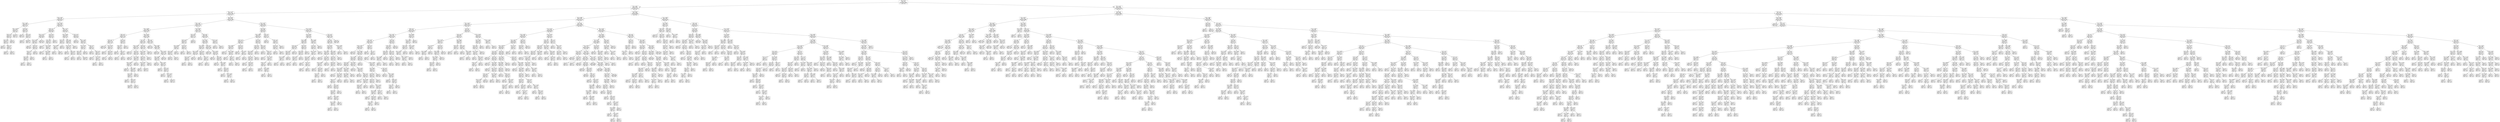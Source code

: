 digraph Tree {
node [shape=box, fontname="helvetica"] ;
edge [fontname="helvetica"] ;
0 [label="X[5] <= 0.211\ngini = 0.5\nsamples = 40228\nvalue = [20361, 19867]\nclass = y[0]"] ;
1 [label="X[0] <= -0.622\ngini = 0.204\nsamples = 21213\nvalue = [18772, 2441]\nclass = y[0]"] ;
0 -> 1 [labeldistance=2.5, labelangle=45, headlabel="True"] ;
2 [label="X[5] <= -1.102\ngini = 0.32\nsamples = 2568\nvalue = [514, 2054]\nclass = y[1]"] ;
1 -> 2 ;
3 [label="X[0] <= -1.424\ngini = 0.197\nsamples = 487\nvalue = [433, 54]\nclass = y[0]"] ;
2 -> 3 ;
4 [label="X[5] <= -1.364\ngini = 0.364\nsamples = 46\nvalue = [11, 35]\nclass = y[1]"] ;
3 -> 4 ;
5 [label="X[8] <= -0.769\ngini = 0.355\nsamples = 13\nvalue = [10, 3]\nclass = y[0]"] ;
4 -> 5 ;
6 [label="X[10] <= 0.5\ngini = 0.18\nsamples = 10\nvalue = [9, 1]\nclass = y[0]"] ;
5 -> 6 ;
7 [label="X[21] <= 0.5\ngini = 0.375\nsamples = 4\nvalue = [3, 1]\nclass = y[0]"] ;
6 -> 7 ;
8 [label="gini = 0.0\nsamples = 2\nvalue = [2, 0]\nclass = y[0]"] ;
7 -> 8 ;
9 [label="X[24] <= 0.5\ngini = 0.5\nsamples = 2\nvalue = [1, 1]\nclass = y[0]"] ;
7 -> 9 ;
10 [label="gini = 0.0\nsamples = 1\nvalue = [1, 0]\nclass = y[0]"] ;
9 -> 10 ;
11 [label="gini = 0.0\nsamples = 1\nvalue = [0, 1]\nclass = y[1]"] ;
9 -> 11 ;
12 [label="gini = 0.0\nsamples = 6\nvalue = [6, 0]\nclass = y[0]"] ;
6 -> 12 ;
13 [label="gini = 0.444\nsamples = 3\nvalue = [1, 2]\nclass = y[1]"] ;
5 -> 13 ;
14 [label="X[10] <= 0.5\ngini = 0.059\nsamples = 33\nvalue = [1, 32]\nclass = y[1]"] ;
4 -> 14 ;
15 [label="gini = 0.0\nsamples = 25\nvalue = [0, 25]\nclass = y[1]"] ;
14 -> 15 ;
16 [label="X[21] <= 0.5\ngini = 0.219\nsamples = 8\nvalue = [1, 7]\nclass = y[1]"] ;
14 -> 16 ;
17 [label="gini = 0.0\nsamples = 5\nvalue = [0, 5]\nclass = y[1]"] ;
16 -> 17 ;
18 [label="gini = 0.444\nsamples = 3\nvalue = [1, 2]\nclass = y[1]"] ;
16 -> 18 ;
19 [label="X[8] <= -0.769\ngini = 0.082\nsamples = 441\nvalue = [422, 19]\nclass = y[0]"] ;
3 -> 19 ;
20 [label="X[26] <= 0.5\ngini = 0.021\nsamples = 372\nvalue = [368, 4]\nclass = y[0]"] ;
19 -> 20 ;
21 [label="X[0] <= -1.157\ngini = 0.011\nsamples = 360\nvalue = [358, 2]\nclass = y[0]"] ;
20 -> 21 ;
22 [label="X[5] <= -1.364\ngini = 0.077\nsamples = 50\nvalue = [48, 2]\nclass = y[0]"] ;
21 -> 22 ;
23 [label="gini = 0.0\nsamples = 40\nvalue = [40, 0]\nclass = y[0]"] ;
22 -> 23 ;
24 [label="X[10] <= 0.5\ngini = 0.32\nsamples = 10\nvalue = [8, 2]\nclass = y[0]"] ;
22 -> 24 ;
25 [label="X[14] <= 0.5\ngini = 0.5\nsamples = 4\nvalue = [2, 2]\nclass = y[0]"] ;
24 -> 25 ;
26 [label="X[22] <= 0.5\ngini = 0.444\nsamples = 3\nvalue = [2, 1]\nclass = y[0]"] ;
25 -> 26 ;
27 [label="gini = 0.5\nsamples = 2\nvalue = [1, 1]\nclass = y[0]"] ;
26 -> 27 ;
28 [label="gini = 0.0\nsamples = 1\nvalue = [1, 0]\nclass = y[0]"] ;
26 -> 28 ;
29 [label="gini = 0.0\nsamples = 1\nvalue = [0, 1]\nclass = y[1]"] ;
25 -> 29 ;
30 [label="gini = 0.0\nsamples = 6\nvalue = [6, 0]\nclass = y[0]"] ;
24 -> 30 ;
31 [label="gini = 0.0\nsamples = 310\nvalue = [310, 0]\nclass = y[0]"] ;
21 -> 31 ;
32 [label="X[21] <= 0.5\ngini = 0.278\nsamples = 12\nvalue = [10, 2]\nclass = y[0]"] ;
20 -> 32 ;
33 [label="X[11] <= 0.5\ngini = 0.165\nsamples = 11\nvalue = [10, 1]\nclass = y[0]"] ;
32 -> 33 ;
34 [label="gini = 0.0\nsamples = 7\nvalue = [7, 0]\nclass = y[0]"] ;
33 -> 34 ;
35 [label="X[5] <= -1.364\ngini = 0.375\nsamples = 4\nvalue = [3, 1]\nclass = y[0]"] ;
33 -> 35 ;
36 [label="gini = 0.0\nsamples = 1\nvalue = [1, 0]\nclass = y[0]"] ;
35 -> 36 ;
37 [label="X[3] <= 0.067\ngini = 0.444\nsamples = 3\nvalue = [2, 1]\nclass = y[0]"] ;
35 -> 37 ;
38 [label="gini = 0.5\nsamples = 2\nvalue = [1, 1]\nclass = y[0]"] ;
37 -> 38 ;
39 [label="gini = 0.0\nsamples = 1\nvalue = [1, 0]\nclass = y[0]"] ;
37 -> 39 ;
40 [label="gini = 0.0\nsamples = 1\nvalue = [0, 1]\nclass = y[1]"] ;
32 -> 40 ;
41 [label="X[0] <= -1.157\ngini = 0.34\nsamples = 69\nvalue = [54, 15]\nclass = y[0]"] ;
19 -> 41 ;
42 [label="X[5] <= -1.364\ngini = 0.469\nsamples = 16\nvalue = [6, 10]\nclass = y[1]"] ;
41 -> 42 ;
43 [label="X[23] <= 0.5\ngini = 0.32\nsamples = 5\nvalue = [4, 1]\nclass = y[0]"] ;
42 -> 43 ;
44 [label="X[4] <= 0.558\ngini = 0.5\nsamples = 2\nvalue = [1, 1]\nclass = y[0]"] ;
43 -> 44 ;
45 [label="gini = 0.0\nsamples = 1\nvalue = [0, 1]\nclass = y[1]"] ;
44 -> 45 ;
46 [label="gini = 0.0\nsamples = 1\nvalue = [1, 0]\nclass = y[0]"] ;
44 -> 46 ;
47 [label="gini = 0.0\nsamples = 3\nvalue = [3, 0]\nclass = y[0]"] ;
43 -> 47 ;
48 [label="X[25] <= 0.5\ngini = 0.298\nsamples = 11\nvalue = [2, 9]\nclass = y[1]"] ;
42 -> 48 ;
49 [label="X[3] <= -0.764\ngini = 0.18\nsamples = 10\nvalue = [1, 9]\nclass = y[1]"] ;
48 -> 49 ;
50 [label="gini = 0.0\nsamples = 6\nvalue = [0, 6]\nclass = y[1]"] ;
49 -> 50 ;
51 [label="X[22] <= 0.5\ngini = 0.375\nsamples = 4\nvalue = [1, 3]\nclass = y[1]"] ;
49 -> 51 ;
52 [label="gini = 0.0\nsamples = 1\nvalue = [1, 0]\nclass = y[0]"] ;
51 -> 52 ;
53 [label="gini = 0.0\nsamples = 3\nvalue = [0, 3]\nclass = y[1]"] ;
51 -> 53 ;
54 [label="gini = 0.0\nsamples = 1\nvalue = [1, 0]\nclass = y[0]"] ;
48 -> 54 ;
55 [label="X[11] <= 0.5\ngini = 0.171\nsamples = 53\nvalue = [48, 5]\nclass = y[0]"] ;
41 -> 55 ;
56 [label="gini = 0.0\nsamples = 35\nvalue = [35, 0]\nclass = y[0]"] ;
55 -> 56 ;
57 [label="X[5] <= -1.364\ngini = 0.401\nsamples = 18\nvalue = [13, 5]\nclass = y[0]"] ;
55 -> 57 ;
58 [label="X[3] <= -0.764\ngini = 0.18\nsamples = 10\nvalue = [9, 1]\nclass = y[0]"] ;
57 -> 58 ;
59 [label="X[24] <= 0.5\ngini = 0.375\nsamples = 4\nvalue = [3, 1]\nclass = y[0]"] ;
58 -> 59 ;
60 [label="gini = 0.0\nsamples = 1\nvalue = [1, 0]\nclass = y[0]"] ;
59 -> 60 ;
61 [label="gini = 0.444\nsamples = 3\nvalue = [2, 1]\nclass = y[0]"] ;
59 -> 61 ;
62 [label="gini = 0.0\nsamples = 6\nvalue = [6, 0]\nclass = y[0]"] ;
58 -> 62 ;
63 [label="X[24] <= 0.5\ngini = 0.5\nsamples = 8\nvalue = [4, 4]\nclass = y[0]"] ;
57 -> 63 ;
64 [label="gini = 0.0\nsamples = 3\nvalue = [3, 0]\nclass = y[0]"] ;
63 -> 64 ;
65 [label="X[14] <= 0.5\ngini = 0.32\nsamples = 5\nvalue = [1, 4]\nclass = y[1]"] ;
63 -> 65 ;
66 [label="gini = 0.0\nsamples = 3\nvalue = [0, 3]\nclass = y[1]"] ;
65 -> 66 ;
67 [label="X[0] <= -0.89\ngini = 0.5\nsamples = 2\nvalue = [1, 1]\nclass = y[0]"] ;
65 -> 67 ;
68 [label="gini = 0.0\nsamples = 1\nvalue = [0, 1]\nclass = y[1]"] ;
67 -> 68 ;
69 [label="gini = 0.0\nsamples = 1\nvalue = [1, 0]\nclass = y[0]"] ;
67 -> 69 ;
70 [label="X[0] <= -0.89\ngini = 0.075\nsamples = 2081\nvalue = [81, 2000]\nclass = y[1]"] ;
2 -> 70 ;
71 [label="X[0] <= -1.157\ngini = 0.025\nsamples = 1793\nvalue = [23, 1770]\nclass = y[1]"] ;
70 -> 71 ;
72 [label="X[5] <= -0.839\ngini = 0.008\nsamples = 1481\nvalue = [6, 1475]\nclass = y[1]"] ;
71 -> 72 ;
73 [label="X[25] <= 0.5\ngini = 0.047\nsamples = 125\nvalue = [3, 122]\nclass = y[1]"] ;
72 -> 73 ;
74 [label="X[13] <= 0.5\ngini = 0.017\nsamples = 119\nvalue = [1, 118]\nclass = y[1]"] ;
73 -> 74 ;
75 [label="gini = 0.0\nsamples = 109\nvalue = [0, 109]\nclass = y[1]"] ;
74 -> 75 ;
76 [label="X[3] <= -0.764\ngini = 0.18\nsamples = 10\nvalue = [1, 9]\nclass = y[1]"] ;
74 -> 76 ;
77 [label="gini = 0.0\nsamples = 6\nvalue = [0, 6]\nclass = y[1]"] ;
76 -> 77 ;
78 [label="X[10] <= 0.5\ngini = 0.375\nsamples = 4\nvalue = [1, 3]\nclass = y[1]"] ;
76 -> 78 ;
79 [label="gini = 0.0\nsamples = 1\nvalue = [1, 0]\nclass = y[0]"] ;
78 -> 79 ;
80 [label="gini = 0.0\nsamples = 3\nvalue = [0, 3]\nclass = y[1]"] ;
78 -> 80 ;
81 [label="X[13] <= 0.5\ngini = 0.444\nsamples = 6\nvalue = [2, 4]\nclass = y[1]"] ;
73 -> 81 ;
82 [label="X[22] <= 0.5\ngini = 0.32\nsamples = 5\nvalue = [1, 4]\nclass = y[1]"] ;
81 -> 82 ;
83 [label="gini = 0.0\nsamples = 3\nvalue = [0, 3]\nclass = y[1]"] ;
82 -> 83 ;
84 [label="X[10] <= 0.5\ngini = 0.5\nsamples = 2\nvalue = [1, 1]\nclass = y[0]"] ;
82 -> 84 ;
85 [label="gini = 0.0\nsamples = 1\nvalue = [0, 1]\nclass = y[1]"] ;
84 -> 85 ;
86 [label="gini = 0.0\nsamples = 1\nvalue = [1, 0]\nclass = y[0]"] ;
84 -> 86 ;
87 [label="gini = 0.0\nsamples = 1\nvalue = [1, 0]\nclass = y[0]"] ;
81 -> 87 ;
88 [label="X[8] <= -0.769\ngini = 0.004\nsamples = 1356\nvalue = [3, 1353]\nclass = y[1]"] ;
72 -> 88 ;
89 [label="X[17] <= 0.5\ngini = 0.02\nsamples = 203\nvalue = [2, 201]\nclass = y[1]"] ;
88 -> 89 ;
90 [label="X[0] <= -1.424\ngini = 0.011\nsamples = 173\nvalue = [1, 172]\nclass = y[1]"] ;
89 -> 90 ;
91 [label="gini = 0.0\nsamples = 107\nvalue = [0, 107]\nclass = y[1]"] ;
90 -> 91 ;
92 [label="X[22] <= 0.5\ngini = 0.03\nsamples = 66\nvalue = [1, 65]\nclass = y[1]"] ;
90 -> 92 ;
93 [label="gini = 0.0\nsamples = 24\nvalue = [0, 24]\nclass = y[1]"] ;
92 -> 93 ;
94 [label="X[5] <= -0.314\ngini = 0.046\nsamples = 42\nvalue = [1, 41]\nclass = y[1]"] ;
92 -> 94 ;
95 [label="X[5] <= -0.577\ngini = 0.087\nsamples = 22\nvalue = [1, 21]\nclass = y[1]"] ;
94 -> 95 ;
96 [label="gini = 0.0\nsamples = 11\nvalue = [0, 11]\nclass = y[1]"] ;
95 -> 96 ;
97 [label="X[9] <= 0.587\ngini = 0.165\nsamples = 11\nvalue = [1, 10]\nclass = y[1]"] ;
95 -> 97 ;
98 [label="X[14] <= 0.5\ngini = 0.245\nsamples = 7\nvalue = [1, 6]\nclass = y[1]"] ;
97 -> 98 ;
99 [label="gini = 0.0\nsamples = 3\nvalue = [0, 3]\nclass = y[1]"] ;
98 -> 99 ;
100 [label="X[10] <= 0.5\ngini = 0.375\nsamples = 4\nvalue = [1, 3]\nclass = y[1]"] ;
98 -> 100 ;
101 [label="gini = 0.444\nsamples = 3\nvalue = [1, 2]\nclass = y[1]"] ;
100 -> 101 ;
102 [label="gini = 0.0\nsamples = 1\nvalue = [0, 1]\nclass = y[1]"] ;
100 -> 102 ;
103 [label="gini = 0.0\nsamples = 4\nvalue = [0, 4]\nclass = y[1]"] ;
97 -> 103 ;
104 [label="gini = 0.0\nsamples = 20\nvalue = [0, 20]\nclass = y[1]"] ;
94 -> 104 ;
105 [label="X[22] <= 0.5\ngini = 0.064\nsamples = 30\nvalue = [1, 29]\nclass = y[1]"] ;
89 -> 105 ;
106 [label="X[0] <= -1.424\ngini = 0.124\nsamples = 15\nvalue = [1, 14]\nclass = y[1]"] ;
105 -> 106 ;
107 [label="X[26] <= 0.5\ngini = 0.219\nsamples = 8\nvalue = [1, 7]\nclass = y[1]"] ;
106 -> 107 ;
108 [label="X[5] <= -0.052\ngini = 0.32\nsamples = 5\nvalue = [1, 4]\nclass = y[1]"] ;
107 -> 108 ;
109 [label="gini = 0.0\nsamples = 1\nvalue = [0, 1]\nclass = y[1]"] ;
108 -> 109 ;
110 [label="gini = 0.375\nsamples = 4\nvalue = [1, 3]\nclass = y[1]"] ;
108 -> 110 ;
111 [label="gini = 0.0\nsamples = 3\nvalue = [0, 3]\nclass = y[1]"] ;
107 -> 111 ;
112 [label="gini = 0.0\nsamples = 7\nvalue = [0, 7]\nclass = y[1]"] ;
106 -> 112 ;
113 [label="gini = 0.0\nsamples = 15\nvalue = [0, 15]\nclass = y[1]"] ;
105 -> 113 ;
114 [label="X[10] <= 0.5\ngini = 0.002\nsamples = 1153\nvalue = [1, 1152]\nclass = y[1]"] ;
88 -> 114 ;
115 [label="gini = 0.0\nsamples = 792\nvalue = [0, 792]\nclass = y[1]"] ;
114 -> 115 ;
116 [label="X[9] <= 0.587\ngini = 0.006\nsamples = 361\nvalue = [1, 360]\nclass = y[1]"] ;
114 -> 116 ;
117 [label="gini = 0.0\nsamples = 228\nvalue = [0, 228]\nclass = y[1]"] ;
116 -> 117 ;
118 [label="X[5] <= -0.314\ngini = 0.015\nsamples = 133\nvalue = [1, 132]\nclass = y[1]"] ;
116 -> 118 ;
119 [label="X[8] <= 0.051\ngini = 0.045\nsamples = 43\nvalue = [1, 42]\nclass = y[1]"] ;
118 -> 119 ;
120 [label="gini = 0.0\nsamples = 29\nvalue = [0, 29]\nclass = y[1]"] ;
119 -> 120 ;
121 [label="X[0] <= -1.424\ngini = 0.133\nsamples = 14\nvalue = [1, 13]\nclass = y[1]"] ;
119 -> 121 ;
122 [label="gini = 0.0\nsamples = 6\nvalue = [0, 6]\nclass = y[1]"] ;
121 -> 122 ;
123 [label="X[14] <= 0.5\ngini = 0.219\nsamples = 8\nvalue = [1, 7]\nclass = y[1]"] ;
121 -> 123 ;
124 [label="gini = 0.0\nsamples = 2\nvalue = [0, 2]\nclass = y[1]"] ;
123 -> 124 ;
125 [label="X[5] <= -0.577\ngini = 0.278\nsamples = 6\nvalue = [1, 5]\nclass = y[1]"] ;
123 -> 125 ;
126 [label="gini = 0.0\nsamples = 2\nvalue = [0, 2]\nclass = y[1]"] ;
125 -> 126 ;
127 [label="gini = 0.375\nsamples = 4\nvalue = [1, 3]\nclass = y[1]"] ;
125 -> 127 ;
128 [label="gini = 0.0\nsamples = 90\nvalue = [0, 90]\nclass = y[1]"] ;
118 -> 128 ;
129 [label="X[5] <= -0.839\ngini = 0.103\nsamples = 312\nvalue = [17, 295]\nclass = y[1]"] ;
71 -> 129 ;
130 [label="X[11] <= 0.5\ngini = 0.444\nsamples = 21\nvalue = [7, 14]\nclass = y[1]"] ;
129 -> 130 ;
131 [label="X[23] <= 0.5\ngini = 0.497\nsamples = 13\nvalue = [7, 6]\nclass = y[0]"] ;
130 -> 131 ;
132 [label="X[4] <= 0.558\ngini = 0.375\nsamples = 8\nvalue = [6, 2]\nclass = y[0]"] ;
131 -> 132 ;
133 [label="X[21] <= 0.5\ngini = 0.408\nsamples = 7\nvalue = [5, 2]\nclass = y[0]"] ;
132 -> 133 ;
134 [label="gini = 0.32\nsamples = 5\nvalue = [4, 1]\nclass = y[0]"] ;
133 -> 134 ;
135 [label="gini = 0.5\nsamples = 2\nvalue = [1, 1]\nclass = y[0]"] ;
133 -> 135 ;
136 [label="gini = 0.0\nsamples = 1\nvalue = [1, 0]\nclass = y[0]"] ;
132 -> 136 ;
137 [label="X[13] <= 0.5\ngini = 0.32\nsamples = 5\nvalue = [1, 4]\nclass = y[1]"] ;
131 -> 137 ;
138 [label="gini = 0.0\nsamples = 1\nvalue = [1, 0]\nclass = y[0]"] ;
137 -> 138 ;
139 [label="gini = 0.0\nsamples = 4\nvalue = [0, 4]\nclass = y[1]"] ;
137 -> 139 ;
140 [label="gini = 0.0\nsamples = 8\nvalue = [0, 8]\nclass = y[1]"] ;
130 -> 140 ;
141 [label="X[19] <= 0.5\ngini = 0.066\nsamples = 291\nvalue = [10, 281]\nclass = y[1]"] ;
129 -> 141 ;
142 [label="X[5] <= -0.577\ngini = 0.054\nsamples = 286\nvalue = [8, 278]\nclass = y[1]"] ;
141 -> 142 ;
143 [label="X[3] <= 0.067\ngini = 0.227\nsamples = 46\nvalue = [6, 40]\nclass = y[1]"] ;
142 -> 143 ;
144 [label="X[8] <= -0.769\ngini = 0.133\nsamples = 42\nvalue = [3, 39]\nclass = y[1]"] ;
143 -> 144 ;
145 [label="X[14] <= 0.5\ngini = 0.48\nsamples = 5\nvalue = [3, 2]\nclass = y[0]"] ;
144 -> 145 ;
146 [label="gini = 0.0\nsamples = 2\nvalue = [0, 2]\nclass = y[1]"] ;
145 -> 146 ;
147 [label="gini = 0.0\nsamples = 3\nvalue = [3, 0]\nclass = y[0]"] ;
145 -> 147 ;
148 [label="gini = 0.0\nsamples = 37\nvalue = [0, 37]\nclass = y[1]"] ;
144 -> 148 ;
149 [label="X[11] <= 0.5\ngini = 0.375\nsamples = 4\nvalue = [3, 1]\nclass = y[0]"] ;
143 -> 149 ;
150 [label="gini = 0.0\nsamples = 2\nvalue = [2, 0]\nclass = y[0]"] ;
149 -> 150 ;
151 [label="X[13] <= 0.5\ngini = 0.5\nsamples = 2\nvalue = [1, 1]\nclass = y[0]"] ;
149 -> 151 ;
152 [label="gini = 0.0\nsamples = 1\nvalue = [0, 1]\nclass = y[1]"] ;
151 -> 152 ;
153 [label="gini = 0.0\nsamples = 1\nvalue = [1, 0]\nclass = y[0]"] ;
151 -> 153 ;
154 [label="X[13] <= 0.5\ngini = 0.017\nsamples = 240\nvalue = [2, 238]\nclass = y[1]"] ;
142 -> 154 ;
155 [label="gini = 0.0\nsamples = 148\nvalue = [0, 148]\nclass = y[1]"] ;
154 -> 155 ;
156 [label="X[3] <= -0.764\ngini = 0.043\nsamples = 92\nvalue = [2, 90]\nclass = y[1]"] ;
154 -> 156 ;
157 [label="gini = 0.0\nsamples = 51\nvalue = [0, 51]\nclass = y[1]"] ;
156 -> 157 ;
158 [label="X[23] <= 0.5\ngini = 0.093\nsamples = 41\nvalue = [2, 39]\nclass = y[1]"] ;
156 -> 158 ;
159 [label="gini = 0.0\nsamples = 32\nvalue = [0, 32]\nclass = y[1]"] ;
158 -> 159 ;
160 [label="X[5] <= -0.314\ngini = 0.346\nsamples = 9\nvalue = [2, 7]\nclass = y[1]"] ;
158 -> 160 ;
161 [label="gini = 0.0\nsamples = 1\nvalue = [1, 0]\nclass = y[0]"] ;
160 -> 161 ;
162 [label="X[24] <= 0.5\ngini = 0.219\nsamples = 8\nvalue = [1, 7]\nclass = y[1]"] ;
160 -> 162 ;
163 [label="gini = 0.0\nsamples = 5\nvalue = [0, 5]\nclass = y[1]"] ;
162 -> 163 ;
164 [label="X[5] <= -0.052\ngini = 0.444\nsamples = 3\nvalue = [1, 2]\nclass = y[1]"] ;
162 -> 164 ;
165 [label="gini = 0.0\nsamples = 2\nvalue = [0, 2]\nclass = y[1]"] ;
164 -> 165 ;
166 [label="gini = 0.0\nsamples = 1\nvalue = [1, 0]\nclass = y[0]"] ;
164 -> 166 ;
167 [label="X[17] <= 0.5\ngini = 0.48\nsamples = 5\nvalue = [2, 3]\nclass = y[1]"] ;
141 -> 167 ;
168 [label="gini = 0.0\nsamples = 2\nvalue = [2, 0]\nclass = y[0]"] ;
167 -> 168 ;
169 [label="gini = 0.0\nsamples = 3\nvalue = [0, 3]\nclass = y[1]"] ;
167 -> 169 ;
170 [label="X[5] <= -0.577\ngini = 0.322\nsamples = 288\nvalue = [58, 230]\nclass = y[1]"] ;
70 -> 170 ;
171 [label="X[8] <= 0.051\ngini = 0.444\nsamples = 69\nvalue = [46, 23]\nclass = y[0]"] ;
170 -> 171 ;
172 [label="X[5] <= -0.839\ngini = 0.337\nsamples = 56\nvalue = [44, 12]\nclass = y[0]"] ;
171 -> 172 ;
173 [label="X[25] <= 0.5\ngini = 0.175\nsamples = 31\nvalue = [28, 3]\nclass = y[0]"] ;
172 -> 173 ;
174 [label="X[3] <= 0.067\ngini = 0.083\nsamples = 23\nvalue = [22, 1]\nclass = y[0]"] ;
173 -> 174 ;
175 [label="gini = 0.0\nsamples = 14\nvalue = [14, 0]\nclass = y[0]"] ;
174 -> 175 ;
176 [label="X[8] <= -0.769\ngini = 0.198\nsamples = 9\nvalue = [8, 1]\nclass = y[0]"] ;
174 -> 176 ;
177 [label="gini = 0.0\nsamples = 7\nvalue = [7, 0]\nclass = y[0]"] ;
176 -> 177 ;
178 [label="X[26] <= 0.5\ngini = 0.5\nsamples = 2\nvalue = [1, 1]\nclass = y[0]"] ;
176 -> 178 ;
179 [label="gini = 0.0\nsamples = 1\nvalue = [0, 1]\nclass = y[1]"] ;
178 -> 179 ;
180 [label="gini = 0.0\nsamples = 1\nvalue = [1, 0]\nclass = y[0]"] ;
178 -> 180 ;
181 [label="X[10] <= 0.5\ngini = 0.375\nsamples = 8\nvalue = [6, 2]\nclass = y[0]"] ;
173 -> 181 ;
182 [label="gini = 0.0\nsamples = 4\nvalue = [4, 0]\nclass = y[0]"] ;
181 -> 182 ;
183 [label="X[3] <= 0.067\ngini = 0.5\nsamples = 4\nvalue = [2, 2]\nclass = y[0]"] ;
181 -> 183 ;
184 [label="gini = 0.5\nsamples = 2\nvalue = [1, 1]\nclass = y[0]"] ;
183 -> 184 ;
185 [label="gini = 0.5\nsamples = 2\nvalue = [1, 1]\nclass = y[0]"] ;
183 -> 185 ;
186 [label="X[13] <= 0.5\ngini = 0.461\nsamples = 25\nvalue = [16, 9]\nclass = y[0]"] ;
172 -> 186 ;
187 [label="X[20] <= 0.5\ngini = 0.305\nsamples = 16\nvalue = [13, 3]\nclass = y[0]"] ;
186 -> 187 ;
188 [label="X[3] <= 0.067\ngini = 0.231\nsamples = 15\nvalue = [13, 2]\nclass = y[0]"] ;
187 -> 188 ;
189 [label="X[24] <= 0.5\ngini = 0.444\nsamples = 6\nvalue = [4, 2]\nclass = y[0]"] ;
188 -> 189 ;
190 [label="gini = 0.0\nsamples = 3\nvalue = [3, 0]\nclass = y[0]"] ;
189 -> 190 ;
191 [label="X[18] <= 0.5\ngini = 0.444\nsamples = 3\nvalue = [1, 2]\nclass = y[1]"] ;
189 -> 191 ;
192 [label="gini = 0.0\nsamples = 1\nvalue = [1, 0]\nclass = y[0]"] ;
191 -> 192 ;
193 [label="gini = 0.0\nsamples = 2\nvalue = [0, 2]\nclass = y[1]"] ;
191 -> 193 ;
194 [label="gini = 0.0\nsamples = 9\nvalue = [9, 0]\nclass = y[0]"] ;
188 -> 194 ;
195 [label="gini = 0.0\nsamples = 1\nvalue = [0, 1]\nclass = y[1]"] ;
187 -> 195 ;
196 [label="X[24] <= 0.5\ngini = 0.444\nsamples = 9\nvalue = [3, 6]\nclass = y[1]"] ;
186 -> 196 ;
197 [label="gini = 0.0\nsamples = 3\nvalue = [0, 3]\nclass = y[1]"] ;
196 -> 197 ;
198 [label="X[18] <= 0.5\ngini = 0.5\nsamples = 6\nvalue = [3, 3]\nclass = y[0]"] ;
196 -> 198 ;
199 [label="gini = 0.0\nsamples = 1\nvalue = [1, 0]\nclass = y[0]"] ;
198 -> 199 ;
200 [label="X[8] <= -0.769\ngini = 0.48\nsamples = 5\nvalue = [2, 3]\nclass = y[1]"] ;
198 -> 200 ;
201 [label="X[10] <= 0.5\ngini = 0.5\nsamples = 4\nvalue = [2, 2]\nclass = y[0]"] ;
200 -> 201 ;
202 [label="gini = 0.0\nsamples = 1\nvalue = [0, 1]\nclass = y[1]"] ;
201 -> 202 ;
203 [label="X[3] <= 0.067\ngini = 0.444\nsamples = 3\nvalue = [2, 1]\nclass = y[0]"] ;
201 -> 203 ;
204 [label="gini = 0.5\nsamples = 2\nvalue = [1, 1]\nclass = y[0]"] ;
203 -> 204 ;
205 [label="gini = 0.0\nsamples = 1\nvalue = [1, 0]\nclass = y[0]"] ;
203 -> 205 ;
206 [label="gini = 0.0\nsamples = 1\nvalue = [0, 1]\nclass = y[1]"] ;
200 -> 206 ;
207 [label="X[14] <= 0.5\ngini = 0.26\nsamples = 13\nvalue = [2, 11]\nclass = y[1]"] ;
171 -> 207 ;
208 [label="gini = 0.0\nsamples = 8\nvalue = [0, 8]\nclass = y[1]"] ;
207 -> 208 ;
209 [label="X[10] <= 0.5\ngini = 0.48\nsamples = 5\nvalue = [2, 3]\nclass = y[1]"] ;
207 -> 209 ;
210 [label="X[22] <= 0.5\ngini = 0.444\nsamples = 3\nvalue = [2, 1]\nclass = y[0]"] ;
209 -> 210 ;
211 [label="gini = 0.0\nsamples = 2\nvalue = [2, 0]\nclass = y[0]"] ;
210 -> 211 ;
212 [label="gini = 0.0\nsamples = 1\nvalue = [0, 1]\nclass = y[1]"] ;
210 -> 212 ;
213 [label="gini = 0.0\nsamples = 2\nvalue = [0, 2]\nclass = y[1]"] ;
209 -> 213 ;
214 [label="X[5] <= -0.314\ngini = 0.104\nsamples = 219\nvalue = [12, 207]\nclass = y[1]"] ;
170 -> 214 ;
215 [label="X[3] <= 0.067\ngini = 0.282\nsamples = 47\nvalue = [8, 39]\nclass = y[1]"] ;
214 -> 215 ;
216 [label="X[4] <= 0.558\ngini = 0.145\nsamples = 38\nvalue = [3, 35]\nclass = y[1]"] ;
215 -> 216 ;
217 [label="X[13] <= 0.5\ngini = 0.069\nsamples = 28\nvalue = [1, 27]\nclass = y[1]"] ;
216 -> 217 ;
218 [label="X[22] <= 0.5\ngini = 0.198\nsamples = 9\nvalue = [1, 8]\nclass = y[1]"] ;
217 -> 218 ;
219 [label="X[3] <= -0.764\ngini = 0.375\nsamples = 4\nvalue = [1, 3]\nclass = y[1]"] ;
218 -> 219 ;
220 [label="gini = 0.0\nsamples = 3\nvalue = [0, 3]\nclass = y[1]"] ;
219 -> 220 ;
221 [label="gini = 0.0\nsamples = 1\nvalue = [1, 0]\nclass = y[0]"] ;
219 -> 221 ;
222 [label="gini = 0.0\nsamples = 5\nvalue = [0, 5]\nclass = y[1]"] ;
218 -> 222 ;
223 [label="gini = 0.0\nsamples = 19\nvalue = [0, 19]\nclass = y[1]"] ;
217 -> 223 ;
224 [label="X[8] <= 0.87\ngini = 0.32\nsamples = 10\nvalue = [2, 8]\nclass = y[1]"] ;
216 -> 224 ;
225 [label="X[13] <= 0.5\ngini = 0.198\nsamples = 9\nvalue = [1, 8]\nclass = y[1]"] ;
224 -> 225 ;
226 [label="X[10] <= 0.5\ngini = 0.375\nsamples = 4\nvalue = [1, 3]\nclass = y[1]"] ;
225 -> 226 ;
227 [label="gini = 0.0\nsamples = 2\nvalue = [0, 2]\nclass = y[1]"] ;
226 -> 227 ;
228 [label="gini = 0.5\nsamples = 2\nvalue = [1, 1]\nclass = y[0]"] ;
226 -> 228 ;
229 [label="gini = 0.0\nsamples = 5\nvalue = [0, 5]\nclass = y[1]"] ;
225 -> 229 ;
230 [label="gini = 0.0\nsamples = 1\nvalue = [1, 0]\nclass = y[0]"] ;
224 -> 230 ;
231 [label="X[4] <= 0.558\ngini = 0.494\nsamples = 9\nvalue = [5, 4]\nclass = y[0]"] ;
215 -> 231 ;
232 [label="X[2] <= 0.2\ngini = 0.444\nsamples = 6\nvalue = [2, 4]\nclass = y[1]"] ;
231 -> 232 ;
233 [label="X[8] <= -0.769\ngini = 0.32\nsamples = 5\nvalue = [1, 4]\nclass = y[1]"] ;
232 -> 233 ;
234 [label="X[11] <= 0.5\ngini = 0.444\nsamples = 3\nvalue = [1, 2]\nclass = y[1]"] ;
233 -> 234 ;
235 [label="gini = 0.0\nsamples = 1\nvalue = [0, 1]\nclass = y[1]"] ;
234 -> 235 ;
236 [label="X[17] <= 0.5\ngini = 0.5\nsamples = 2\nvalue = [1, 1]\nclass = y[0]"] ;
234 -> 236 ;
237 [label="gini = 0.0\nsamples = 1\nvalue = [1, 0]\nclass = y[0]"] ;
236 -> 237 ;
238 [label="gini = 0.0\nsamples = 1\nvalue = [0, 1]\nclass = y[1]"] ;
236 -> 238 ;
239 [label="gini = 0.0\nsamples = 2\nvalue = [0, 2]\nclass = y[1]"] ;
233 -> 239 ;
240 [label="gini = 0.0\nsamples = 1\nvalue = [1, 0]\nclass = y[0]"] ;
232 -> 240 ;
241 [label="gini = 0.0\nsamples = 3\nvalue = [3, 0]\nclass = y[0]"] ;
231 -> 241 ;
242 [label="X[17] <= 0.5\ngini = 0.045\nsamples = 172\nvalue = [4, 168]\nclass = y[1]"] ;
214 -> 242 ;
243 [label="X[2] <= 0.2\ngini = 0.091\nsamples = 84\nvalue = [4, 80]\nclass = y[1]"] ;
242 -> 243 ;
244 [label="X[3] <= 0.067\ngini = 0.072\nsamples = 80\nvalue = [3, 77]\nclass = y[1]"] ;
243 -> 244 ;
245 [label="X[9] <= 0.587\ngini = 0.03\nsamples = 65\nvalue = [1, 64]\nclass = y[1]"] ;
244 -> 245 ;
246 [label="gini = 0.0\nsamples = 44\nvalue = [0, 44]\nclass = y[1]"] ;
245 -> 246 ;
247 [label="X[11] <= 0.5\ngini = 0.091\nsamples = 21\nvalue = [1, 20]\nclass = y[1]"] ;
245 -> 247 ;
248 [label="X[3] <= -0.764\ngini = 0.245\nsamples = 7\nvalue = [1, 6]\nclass = y[1]"] ;
247 -> 248 ;
249 [label="gini = 0.0\nsamples = 4\nvalue = [0, 4]\nclass = y[1]"] ;
248 -> 249 ;
250 [label="X[22] <= 0.5\ngini = 0.444\nsamples = 3\nvalue = [1, 2]\nclass = y[1]"] ;
248 -> 250 ;
251 [label="X[14] <= 0.5\ngini = 0.5\nsamples = 2\nvalue = [1, 1]\nclass = y[0]"] ;
250 -> 251 ;
252 [label="gini = 0.0\nsamples = 1\nvalue = [0, 1]\nclass = y[1]"] ;
251 -> 252 ;
253 [label="gini = 0.0\nsamples = 1\nvalue = [1, 0]\nclass = y[0]"] ;
251 -> 253 ;
254 [label="gini = 0.0\nsamples = 1\nvalue = [0, 1]\nclass = y[1]"] ;
250 -> 254 ;
255 [label="gini = 0.0\nsamples = 14\nvalue = [0, 14]\nclass = y[1]"] ;
247 -> 255 ;
256 [label="X[8] <= 0.051\ngini = 0.231\nsamples = 15\nvalue = [2, 13]\nclass = y[1]"] ;
244 -> 256 ;
257 [label="X[22] <= 0.5\ngini = 0.133\nsamples = 14\nvalue = [1, 13]\nclass = y[1]"] ;
256 -> 257 ;
258 [label="X[18] <= 0.5\ngini = 0.444\nsamples = 3\nvalue = [1, 2]\nclass = y[1]"] ;
257 -> 258 ;
259 [label="gini = 0.0\nsamples = 2\nvalue = [0, 2]\nclass = y[1]"] ;
258 -> 259 ;
260 [label="gini = 0.0\nsamples = 1\nvalue = [1, 0]\nclass = y[0]"] ;
258 -> 260 ;
261 [label="gini = 0.0\nsamples = 11\nvalue = [0, 11]\nclass = y[1]"] ;
257 -> 261 ;
262 [label="gini = 0.0\nsamples = 1\nvalue = [1, 0]\nclass = y[0]"] ;
256 -> 262 ;
263 [label="X[8] <= 0.461\ngini = 0.375\nsamples = 4\nvalue = [1, 3]\nclass = y[1]"] ;
243 -> 263 ;
264 [label="gini = 0.0\nsamples = 1\nvalue = [1, 0]\nclass = y[0]"] ;
263 -> 264 ;
265 [label="gini = 0.0\nsamples = 3\nvalue = [0, 3]\nclass = y[1]"] ;
263 -> 265 ;
266 [label="gini = 0.0\nsamples = 88\nvalue = [0, 88]\nclass = y[1]"] ;
242 -> 266 ;
267 [label="X[6] <= -0.404\ngini = 0.041\nsamples = 18645\nvalue = [18258, 387]\nclass = y[0]"] ;
1 -> 267 ;
268 [label="X[0] <= -0.088\ngini = 0.015\nsamples = 17572\nvalue = [17440, 132]\nclass = y[0]"] ;
267 -> 268 ;
269 [label="X[5] <= -0.314\ngini = 0.138\nsamples = 1274\nvalue = [1179, 95]\nclass = y[0]"] ;
268 -> 269 ;
270 [label="X[20] <= 0.5\ngini = 0.053\nsamples = 1181\nvalue = [1149, 32]\nclass = y[0]"] ;
269 -> 270 ;
271 [label="X[5] <= -0.577\ngini = 0.032\nsamples = 1162\nvalue = [1143, 19]\nclass = y[0]"] ;
270 -> 271 ;
272 [label="X[8] <= 0.87\ngini = 0.014\nsamples = 1112\nvalue = [1104, 8]\nclass = y[0]"] ;
271 -> 272 ;
273 [label="X[8] <= -0.769\ngini = 0.013\nsamples = 1107\nvalue = [1100, 7]\nclass = y[0]"] ;
272 -> 273 ;
274 [label="gini = 0.0\nsamples = 799\nvalue = [799, 0]\nclass = y[0]"] ;
273 -> 274 ;
275 [label="X[5] <= -0.839\ngini = 0.044\nsamples = 308\nvalue = [301, 7]\nclass = y[0]"] ;
273 -> 275 ;
276 [label="X[3] <= -0.764\ngini = 0.024\nsamples = 242\nvalue = [239, 3]\nclass = y[0]"] ;
275 -> 276 ;
277 [label="X[14] <= 0.5\ngini = 0.058\nsamples = 67\nvalue = [65, 2]\nclass = y[0]"] ;
276 -> 277 ;
278 [label="X[5] <= -1.364\ngini = 0.034\nsamples = 58\nvalue = [57, 1]\nclass = y[0]"] ;
277 -> 278 ;
279 [label="gini = 0.0\nsamples = 24\nvalue = [24, 0]\nclass = y[0]"] ;
278 -> 279 ;
280 [label="X[0] <= -0.355\ngini = 0.057\nsamples = 34\nvalue = [33, 1]\nclass = y[0]"] ;
278 -> 280 ;
281 [label="X[24] <= 0.5\ngini = 0.1\nsamples = 19\nvalue = [18, 1]\nclass = y[0]"] ;
280 -> 281 ;
282 [label="gini = 0.0\nsamples = 8\nvalue = [8, 0]\nclass = y[0]"] ;
281 -> 282 ;
283 [label="X[11] <= 0.5\ngini = 0.165\nsamples = 11\nvalue = [10, 1]\nclass = y[0]"] ;
281 -> 283 ;
284 [label="X[15] <= 0.5\ngini = 0.245\nsamples = 7\nvalue = [6, 1]\nclass = y[0]"] ;
283 -> 284 ;
285 [label="gini = 0.0\nsamples = 2\nvalue = [2, 0]\nclass = y[0]"] ;
284 -> 285 ;
286 [label="X[8] <= 0.051\ngini = 0.32\nsamples = 5\nvalue = [4, 1]\nclass = y[0]"] ;
284 -> 286 ;
287 [label="X[5] <= -1.102\ngini = 0.444\nsamples = 3\nvalue = [2, 1]\nclass = y[0]"] ;
286 -> 287 ;
288 [label="gini = 0.5\nsamples = 2\nvalue = [1, 1]\nclass = y[0]"] ;
287 -> 288 ;
289 [label="gini = 0.0\nsamples = 1\nvalue = [1, 0]\nclass = y[0]"] ;
287 -> 289 ;
290 [label="gini = 0.0\nsamples = 2\nvalue = [2, 0]\nclass = y[0]"] ;
286 -> 290 ;
291 [label="gini = 0.0\nsamples = 4\nvalue = [4, 0]\nclass = y[0]"] ;
283 -> 291 ;
292 [label="gini = 0.0\nsamples = 15\nvalue = [15, 0]\nclass = y[0]"] ;
280 -> 292 ;
293 [label="X[5] <= -1.102\ngini = 0.198\nsamples = 9\nvalue = [8, 1]\nclass = y[0]"] ;
277 -> 293 ;
294 [label="X[8] <= 0.051\ngini = 0.444\nsamples = 3\nvalue = [2, 1]\nclass = y[0]"] ;
293 -> 294 ;
295 [label="gini = 0.0\nsamples = 2\nvalue = [2, 0]\nclass = y[0]"] ;
294 -> 295 ;
296 [label="gini = 0.0\nsamples = 1\nvalue = [0, 1]\nclass = y[1]"] ;
294 -> 296 ;
297 [label="gini = 0.0\nsamples = 6\nvalue = [6, 0]\nclass = y[0]"] ;
293 -> 297 ;
298 [label="X[3] <= 0.067\ngini = 0.011\nsamples = 175\nvalue = [174, 1]\nclass = y[0]"] ;
276 -> 298 ;
299 [label="gini = 0.0\nsamples = 137\nvalue = [137, 0]\nclass = y[0]"] ;
298 -> 299 ;
300 [label="X[5] <= -1.102\ngini = 0.051\nsamples = 38\nvalue = [37, 1]\nclass = y[0]"] ;
298 -> 300 ;
301 [label="gini = 0.0\nsamples = 25\nvalue = [25, 0]\nclass = y[0]"] ;
300 -> 301 ;
302 [label="X[24] <= 0.5\ngini = 0.142\nsamples = 13\nvalue = [12, 1]\nclass = y[0]"] ;
300 -> 302 ;
303 [label="gini = 0.0\nsamples = 7\nvalue = [7, 0]\nclass = y[0]"] ;
302 -> 303 ;
304 [label="X[0] <= -0.355\ngini = 0.278\nsamples = 6\nvalue = [5, 1]\nclass = y[0]"] ;
302 -> 304 ;
305 [label="X[18] <= 0.5\ngini = 0.444\nsamples = 3\nvalue = [2, 1]\nclass = y[0]"] ;
304 -> 305 ;
306 [label="gini = 0.0\nsamples = 2\nvalue = [2, 0]\nclass = y[0]"] ;
305 -> 306 ;
307 [label="gini = 0.0\nsamples = 1\nvalue = [0, 1]\nclass = y[1]"] ;
305 -> 307 ;
308 [label="gini = 0.0\nsamples = 3\nvalue = [3, 0]\nclass = y[0]"] ;
304 -> 308 ;
309 [label="X[18] <= 0.5\ngini = 0.114\nsamples = 66\nvalue = [62, 4]\nclass = y[0]"] ;
275 -> 309 ;
310 [label="gini = 0.0\nsamples = 25\nvalue = [25, 0]\nclass = y[0]"] ;
309 -> 310 ;
311 [label="X[0] <= -0.355\ngini = 0.176\nsamples = 41\nvalue = [37, 4]\nclass = y[0]"] ;
309 -> 311 ;
312 [label="X[3] <= 0.067\ngini = 0.291\nsamples = 17\nvalue = [14, 3]\nclass = y[0]"] ;
311 -> 312 ;
313 [label="X[22] <= 0.5\ngini = 0.397\nsamples = 11\nvalue = [8, 3]\nclass = y[0]"] ;
312 -> 313 ;
314 [label="X[10] <= 0.5\ngini = 0.32\nsamples = 10\nvalue = [8, 2]\nclass = y[0]"] ;
313 -> 314 ;
315 [label="gini = 0.0\nsamples = 2\nvalue = [2, 0]\nclass = y[0]"] ;
314 -> 315 ;
316 [label="X[3] <= -0.764\ngini = 0.375\nsamples = 8\nvalue = [6, 2]\nclass = y[0]"] ;
314 -> 316 ;
317 [label="X[9] <= 0.587\ngini = 0.278\nsamples = 6\nvalue = [5, 1]\nclass = y[0]"] ;
316 -> 317 ;
318 [label="gini = 0.0\nsamples = 3\nvalue = [3, 0]\nclass = y[0]"] ;
317 -> 318 ;
319 [label="X[13] <= 0.5\ngini = 0.444\nsamples = 3\nvalue = [2, 1]\nclass = y[0]"] ;
317 -> 319 ;
320 [label="X[8] <= 0.051\ngini = 0.5\nsamples = 2\nvalue = [1, 1]\nclass = y[0]"] ;
319 -> 320 ;
321 [label="gini = 0.0\nsamples = 1\nvalue = [0, 1]\nclass = y[1]"] ;
320 -> 321 ;
322 [label="gini = 0.0\nsamples = 1\nvalue = [1, 0]\nclass = y[0]"] ;
320 -> 322 ;
323 [label="gini = 0.0\nsamples = 1\nvalue = [1, 0]\nclass = y[0]"] ;
319 -> 323 ;
324 [label="X[14] <= 0.5\ngini = 0.5\nsamples = 2\nvalue = [1, 1]\nclass = y[0]"] ;
316 -> 324 ;
325 [label="gini = 0.0\nsamples = 1\nvalue = [0, 1]\nclass = y[1]"] ;
324 -> 325 ;
326 [label="gini = 0.0\nsamples = 1\nvalue = [1, 0]\nclass = y[0]"] ;
324 -> 326 ;
327 [label="gini = 0.0\nsamples = 1\nvalue = [0, 1]\nclass = y[1]"] ;
313 -> 327 ;
328 [label="gini = 0.0\nsamples = 6\nvalue = [6, 0]\nclass = y[0]"] ;
312 -> 328 ;
329 [label="X[13] <= 0.5\ngini = 0.08\nsamples = 24\nvalue = [23, 1]\nclass = y[0]"] ;
311 -> 329 ;
330 [label="gini = 0.0\nsamples = 15\nvalue = [15, 0]\nclass = y[0]"] ;
329 -> 330 ;
331 [label="X[3] <= 0.067\ngini = 0.198\nsamples = 9\nvalue = [8, 1]\nclass = y[0]"] ;
329 -> 331 ;
332 [label="gini = 0.0\nsamples = 6\nvalue = [6, 0]\nclass = y[0]"] ;
331 -> 332 ;
333 [label="X[25] <= 0.5\ngini = 0.444\nsamples = 3\nvalue = [2, 1]\nclass = y[0]"] ;
331 -> 333 ;
334 [label="X[10] <= 0.5\ngini = 0.5\nsamples = 2\nvalue = [1, 1]\nclass = y[0]"] ;
333 -> 334 ;
335 [label="gini = 0.0\nsamples = 1\nvalue = [0, 1]\nclass = y[1]"] ;
334 -> 335 ;
336 [label="gini = 0.0\nsamples = 1\nvalue = [1, 0]\nclass = y[0]"] ;
334 -> 336 ;
337 [label="gini = 0.0\nsamples = 1\nvalue = [1, 0]\nclass = y[0]"] ;
333 -> 337 ;
338 [label="X[24] <= 0.5\ngini = 0.32\nsamples = 5\nvalue = [4, 1]\nclass = y[0]"] ;
272 -> 338 ;
339 [label="gini = 0.0\nsamples = 3\nvalue = [3, 0]\nclass = y[0]"] ;
338 -> 339 ;
340 [label="X[2] <= 0.2\ngini = 0.5\nsamples = 2\nvalue = [1, 1]\nclass = y[0]"] ;
338 -> 340 ;
341 [label="gini = 0.0\nsamples = 1\nvalue = [0, 1]\nclass = y[1]"] ;
340 -> 341 ;
342 [label="gini = 0.0\nsamples = 1\nvalue = [1, 0]\nclass = y[0]"] ;
340 -> 342 ;
343 [label="X[14] <= 0.5\ngini = 0.343\nsamples = 50\nvalue = [39, 11]\nclass = y[0]"] ;
271 -> 343 ;
344 [label="X[22] <= 0.5\ngini = 0.499\nsamples = 21\nvalue = [10, 11]\nclass = y[1]"] ;
343 -> 344 ;
345 [label="X[18] <= 0.5\ngini = 0.198\nsamples = 9\nvalue = [1, 8]\nclass = y[1]"] ;
344 -> 345 ;
346 [label="X[4] <= 0.558\ngini = 0.444\nsamples = 3\nvalue = [1, 2]\nclass = y[1]"] ;
345 -> 346 ;
347 [label="gini = 0.5\nsamples = 2\nvalue = [1, 1]\nclass = y[0]"] ;
346 -> 347 ;
348 [label="gini = 0.0\nsamples = 1\nvalue = [0, 1]\nclass = y[1]"] ;
346 -> 348 ;
349 [label="gini = 0.0\nsamples = 6\nvalue = [0, 6]\nclass = y[1]"] ;
345 -> 349 ;
350 [label="X[19] <= 0.5\ngini = 0.375\nsamples = 12\nvalue = [9, 3]\nclass = y[0]"] ;
344 -> 350 ;
351 [label="X[10] <= 0.5\ngini = 0.5\nsamples = 6\nvalue = [3, 3]\nclass = y[0]"] ;
350 -> 351 ;
352 [label="gini = 0.0\nsamples = 3\nvalue = [3, 0]\nclass = y[0]"] ;
351 -> 352 ;
353 [label="gini = 0.0\nsamples = 3\nvalue = [0, 3]\nclass = y[1]"] ;
351 -> 353 ;
354 [label="gini = 0.0\nsamples = 6\nvalue = [6, 0]\nclass = y[0]"] ;
350 -> 354 ;
355 [label="gini = 0.0\nsamples = 29\nvalue = [29, 0]\nclass = y[0]"] ;
343 -> 355 ;
356 [label="X[3] <= 0.899\ngini = 0.432\nsamples = 19\nvalue = [6, 13]\nclass = y[1]"] ;
270 -> 356 ;
357 [label="X[1] <= -0.426\ngini = 0.36\nsamples = 17\nvalue = [4, 13]\nclass = y[1]"] ;
356 -> 357 ;
358 [label="X[10] <= 0.5\ngini = 0.245\nsamples = 14\nvalue = [2, 12]\nclass = y[1]"] ;
357 -> 358 ;
359 [label="X[5] <= -0.577\ngini = 0.444\nsamples = 6\nvalue = [2, 4]\nclass = y[1]"] ;
358 -> 359 ;
360 [label="X[0] <= -0.355\ngini = 0.444\nsamples = 3\nvalue = [2, 1]\nclass = y[0]"] ;
359 -> 360 ;
361 [label="gini = 0.0\nsamples = 1\nvalue = [0, 1]\nclass = y[1]"] ;
360 -> 361 ;
362 [label="gini = 0.0\nsamples = 2\nvalue = [2, 0]\nclass = y[0]"] ;
360 -> 362 ;
363 [label="gini = 0.0\nsamples = 3\nvalue = [0, 3]\nclass = y[1]"] ;
359 -> 363 ;
364 [label="gini = 0.0\nsamples = 8\nvalue = [0, 8]\nclass = y[1]"] ;
358 -> 364 ;
365 [label="X[5] <= -0.708\ngini = 0.444\nsamples = 3\nvalue = [2, 1]\nclass = y[0]"] ;
357 -> 365 ;
366 [label="gini = 0.0\nsamples = 1\nvalue = [0, 1]\nclass = y[1]"] ;
365 -> 366 ;
367 [label="gini = 0.0\nsamples = 2\nvalue = [2, 0]\nclass = y[0]"] ;
365 -> 367 ;
368 [label="gini = 0.0\nsamples = 2\nvalue = [2, 0]\nclass = y[0]"] ;
356 -> 368 ;
369 [label="X[2] <= 0.2\ngini = 0.437\nsamples = 93\nvalue = [30, 63]\nclass = y[1]"] ;
269 -> 369 ;
370 [label="X[16] <= 0.5\ngini = 0.287\nsamples = 69\nvalue = [12, 57]\nclass = y[1]"] ;
369 -> 370 ;
371 [label="X[8] <= -0.769\ngini = 0.16\nsamples = 57\nvalue = [5, 52]\nclass = y[1]"] ;
370 -> 371 ;
372 [label="X[7] <= 0.124\ngini = 0.5\nsamples = 6\nvalue = [3, 3]\nclass = y[0]"] ;
371 -> 372 ;
373 [label="X[4] <= 0.558\ngini = 0.375\nsamples = 4\nvalue = [3, 1]\nclass = y[0]"] ;
372 -> 373 ;
374 [label="gini = 0.0\nsamples = 3\nvalue = [3, 0]\nclass = y[0]"] ;
373 -> 374 ;
375 [label="gini = 0.0\nsamples = 1\nvalue = [0, 1]\nclass = y[1]"] ;
373 -> 375 ;
376 [label="gini = 0.0\nsamples = 2\nvalue = [0, 2]\nclass = y[1]"] ;
372 -> 376 ;
377 [label="X[13] <= 0.5\ngini = 0.075\nsamples = 51\nvalue = [2, 49]\nclass = y[1]"] ;
371 -> 377 ;
378 [label="X[8] <= 0.051\ngini = 0.188\nsamples = 19\nvalue = [2, 17]\nclass = y[1]"] ;
377 -> 378 ;
379 [label="X[0] <= -0.355\ngini = 0.444\nsamples = 6\nvalue = [2, 4]\nclass = y[1]"] ;
378 -> 379 ;
380 [label="X[22] <= 0.5\ngini = 0.444\nsamples = 3\nvalue = [2, 1]\nclass = y[0]"] ;
379 -> 380 ;
381 [label="gini = 0.0\nsamples = 2\nvalue = [2, 0]\nclass = y[0]"] ;
380 -> 381 ;
382 [label="gini = 0.0\nsamples = 1\nvalue = [0, 1]\nclass = y[1]"] ;
380 -> 382 ;
383 [label="gini = 0.0\nsamples = 3\nvalue = [0, 3]\nclass = y[1]"] ;
379 -> 383 ;
384 [label="gini = 0.0\nsamples = 13\nvalue = [0, 13]\nclass = y[1]"] ;
378 -> 384 ;
385 [label="gini = 0.0\nsamples = 32\nvalue = [0, 32]\nclass = y[1]"] ;
377 -> 385 ;
386 [label="X[8] <= 0.051\ngini = 0.486\nsamples = 12\nvalue = [7, 5]\nclass = y[0]"] ;
370 -> 386 ;
387 [label="X[18] <= 0.5\ngini = 0.32\nsamples = 5\nvalue = [1, 4]\nclass = y[1]"] ;
386 -> 387 ;
388 [label="gini = 0.0\nsamples = 4\nvalue = [0, 4]\nclass = y[1]"] ;
387 -> 388 ;
389 [label="gini = 0.0\nsamples = 1\nvalue = [1, 0]\nclass = y[0]"] ;
387 -> 389 ;
390 [label="X[10] <= 0.5\ngini = 0.245\nsamples = 7\nvalue = [6, 1]\nclass = y[0]"] ;
386 -> 390 ;
391 [label="gini = 0.0\nsamples = 4\nvalue = [4, 0]\nclass = y[0]"] ;
390 -> 391 ;
392 [label="X[9] <= 0.587\ngini = 0.444\nsamples = 3\nvalue = [2, 1]\nclass = y[0]"] ;
390 -> 392 ;
393 [label="gini = 0.0\nsamples = 1\nvalue = [0, 1]\nclass = y[1]"] ;
392 -> 393 ;
394 [label="gini = 0.0\nsamples = 2\nvalue = [2, 0]\nclass = y[0]"] ;
392 -> 394 ;
395 [label="X[7] <= 0.124\ngini = 0.375\nsamples = 24\nvalue = [18, 6]\nclass = y[0]"] ;
369 -> 395 ;
396 [label="X[2] <= 1.897\ngini = 0.255\nsamples = 20\nvalue = [17, 3]\nclass = y[0]"] ;
395 -> 396 ;
397 [label="X[14] <= 0.5\ngini = 0.188\nsamples = 19\nvalue = [17, 2]\nclass = y[0]"] ;
396 -> 397 ;
398 [label="X[3] <= -0.764\ngini = 0.48\nsamples = 5\nvalue = [3, 2]\nclass = y[0]"] ;
397 -> 398 ;
399 [label="gini = 0.0\nsamples = 1\nvalue = [0, 1]\nclass = y[1]"] ;
398 -> 399 ;
400 [label="X[23] <= 0.5\ngini = 0.375\nsamples = 4\nvalue = [3, 1]\nclass = y[0]"] ;
398 -> 400 ;
401 [label="X[24] <= 0.5\ngini = 0.5\nsamples = 2\nvalue = [1, 1]\nclass = y[0]"] ;
400 -> 401 ;
402 [label="gini = 0.0\nsamples = 1\nvalue = [1, 0]\nclass = y[0]"] ;
401 -> 402 ;
403 [label="gini = 0.0\nsamples = 1\nvalue = [0, 1]\nclass = y[1]"] ;
401 -> 403 ;
404 [label="gini = 0.0\nsamples = 2\nvalue = [2, 0]\nclass = y[0]"] ;
400 -> 404 ;
405 [label="gini = 0.0\nsamples = 14\nvalue = [14, 0]\nclass = y[0]"] ;
397 -> 405 ;
406 [label="gini = 0.0\nsamples = 1\nvalue = [0, 1]\nclass = y[1]"] ;
396 -> 406 ;
407 [label="X[5] <= -0.052\ngini = 0.375\nsamples = 4\nvalue = [1, 3]\nclass = y[1]"] ;
395 -> 407 ;
408 [label="gini = 0.0\nsamples = 1\nvalue = [1, 0]\nclass = y[0]"] ;
407 -> 408 ;
409 [label="gini = 0.0\nsamples = 3\nvalue = [0, 3]\nclass = y[1]"] ;
407 -> 409 ;
410 [label="X[0] <= 0.18\ngini = 0.005\nsamples = 16298\nvalue = [16261, 37]\nclass = y[0]"] ;
268 -> 410 ;
411 [label="X[7] <= 0.124\ngini = 0.055\nsamples = 883\nvalue = [858, 25]\nclass = y[0]"] ;
410 -> 411 ;
412 [label="X[5] <= -0.052\ngini = 0.024\nsamples = 833\nvalue = [823, 10]\nclass = y[0]"] ;
411 -> 412 ;
413 [label="X[2] <= 1.897\ngini = 0.019\nsamples = 818\nvalue = [810, 8]\nclass = y[0]"] ;
412 -> 413 ;
414 [label="X[5] <= -0.839\ngini = 0.017\nsamples = 813\nvalue = [806, 7]\nclass = y[0]"] ;
413 -> 414 ;
415 [label="X[11] <= 0.5\ngini = 0.007\nsamples = 608\nvalue = [606, 2]\nclass = y[0]"] ;
414 -> 415 ;
416 [label="gini = 0.0\nsamples = 416\nvalue = [416, 0]\nclass = y[0]"] ;
415 -> 416 ;
417 [label="X[25] <= 0.5\ngini = 0.021\nsamples = 192\nvalue = [190, 2]\nclass = y[0]"] ;
415 -> 417 ;
418 [label="gini = 0.0\nsamples = 127\nvalue = [127, 0]\nclass = y[0]"] ;
417 -> 418 ;
419 [label="X[3] <= 0.067\ngini = 0.06\nsamples = 65\nvalue = [63, 2]\nclass = y[0]"] ;
417 -> 419 ;
420 [label="gini = 0.0\nsamples = 31\nvalue = [31, 0]\nclass = y[0]"] ;
419 -> 420 ;
421 [label="X[8] <= -0.769\ngini = 0.111\nsamples = 34\nvalue = [32, 2]\nclass = y[0]"] ;
419 -> 421 ;
422 [label="X[15] <= 0.5\ngini = 0.062\nsamples = 31\nvalue = [30, 1]\nclass = y[0]"] ;
421 -> 422 ;
423 [label="X[5] <= -1.364\ngini = 0.142\nsamples = 13\nvalue = [12, 1]\nclass = y[0]"] ;
422 -> 423 ;
424 [label="gini = 0.32\nsamples = 5\nvalue = [4, 1]\nclass = y[0]"] ;
423 -> 424 ;
425 [label="gini = 0.0\nsamples = 8\nvalue = [8, 0]\nclass = y[0]"] ;
423 -> 425 ;
426 [label="gini = 0.0\nsamples = 18\nvalue = [18, 0]\nclass = y[0]"] ;
422 -> 426 ;
427 [label="X[5] <= -1.102\ngini = 0.444\nsamples = 3\nvalue = [2, 1]\nclass = y[0]"] ;
421 -> 427 ;
428 [label="gini = 0.0\nsamples = 2\nvalue = [2, 0]\nclass = y[0]"] ;
427 -> 428 ;
429 [label="gini = 0.0\nsamples = 1\nvalue = [0, 1]\nclass = y[1]"] ;
427 -> 429 ;
430 [label="X[15] <= 0.5\ngini = 0.048\nsamples = 205\nvalue = [200, 5]\nclass = y[0]"] ;
414 -> 430 ;
431 [label="X[3] <= 0.067\ngini = 0.013\nsamples = 148\nvalue = [147, 1]\nclass = y[0]"] ;
430 -> 431 ;
432 [label="X[8] <= 0.051\ngini = 0.036\nsamples = 55\nvalue = [54, 1]\nclass = y[0]"] ;
431 -> 432 ;
433 [label="X[23] <= 0.5\ngini = 0.074\nsamples = 26\nvalue = [25, 1]\nclass = y[0]"] ;
432 -> 433 ;
434 [label="gini = 0.0\nsamples = 13\nvalue = [13, 0]\nclass = y[0]"] ;
433 -> 434 ;
435 [label="X[24] <= 0.5\ngini = 0.142\nsamples = 13\nvalue = [12, 1]\nclass = y[0]"] ;
433 -> 435 ;
436 [label="gini = 0.0\nsamples = 6\nvalue = [6, 0]\nclass = y[0]"] ;
435 -> 436 ;
437 [label="X[5] <= -0.577\ngini = 0.245\nsamples = 7\nvalue = [6, 1]\nclass = y[0]"] ;
435 -> 437 ;
438 [label="X[11] <= 0.5\ngini = 0.375\nsamples = 4\nvalue = [3, 1]\nclass = y[0]"] ;
437 -> 438 ;
439 [label="gini = 0.5\nsamples = 2\nvalue = [1, 1]\nclass = y[0]"] ;
438 -> 439 ;
440 [label="gini = 0.0\nsamples = 2\nvalue = [2, 0]\nclass = y[0]"] ;
438 -> 440 ;
441 [label="gini = 0.0\nsamples = 3\nvalue = [3, 0]\nclass = y[0]"] ;
437 -> 441 ;
442 [label="gini = 0.0\nsamples = 29\nvalue = [29, 0]\nclass = y[0]"] ;
432 -> 442 ;
443 [label="gini = 0.0\nsamples = 93\nvalue = [93, 0]\nclass = y[0]"] ;
431 -> 443 ;
444 [label="X[24] <= 0.5\ngini = 0.131\nsamples = 57\nvalue = [53, 4]\nclass = y[0]"] ;
430 -> 444 ;
445 [label="gini = 0.0\nsamples = 22\nvalue = [22, 0]\nclass = y[0]"] ;
444 -> 445 ;
446 [label="X[3] <= 0.067\ngini = 0.202\nsamples = 35\nvalue = [31, 4]\nclass = y[0]"] ;
444 -> 446 ;
447 [label="gini = 0.0\nsamples = 15\nvalue = [15, 0]\nclass = y[0]"] ;
446 -> 447 ;
448 [label="X[3] <= 0.899\ngini = 0.32\nsamples = 20\nvalue = [16, 4]\nclass = y[0]"] ;
446 -> 448 ;
449 [label="X[18] <= 0.5\ngini = 0.426\nsamples = 13\nvalue = [9, 4]\nclass = y[0]"] ;
448 -> 449 ;
450 [label="X[23] <= 0.5\ngini = 0.278\nsamples = 6\nvalue = [5, 1]\nclass = y[0]"] ;
449 -> 450 ;
451 [label="gini = 0.0\nsamples = 3\nvalue = [3, 0]\nclass = y[0]"] ;
450 -> 451 ;
452 [label="X[10] <= 0.5\ngini = 0.444\nsamples = 3\nvalue = [2, 1]\nclass = y[0]"] ;
450 -> 452 ;
453 [label="gini = 0.0\nsamples = 1\nvalue = [1, 0]\nclass = y[0]"] ;
452 -> 453 ;
454 [label="X[5] <= -0.577\ngini = 0.5\nsamples = 2\nvalue = [1, 1]\nclass = y[0]"] ;
452 -> 454 ;
455 [label="gini = 0.0\nsamples = 1\nvalue = [1, 0]\nclass = y[0]"] ;
454 -> 455 ;
456 [label="gini = 0.0\nsamples = 1\nvalue = [0, 1]\nclass = y[1]"] ;
454 -> 456 ;
457 [label="X[13] <= 0.5\ngini = 0.49\nsamples = 7\nvalue = [4, 3]\nclass = y[0]"] ;
449 -> 457 ;
458 [label="gini = 0.0\nsamples = 2\nvalue = [2, 0]\nclass = y[0]"] ;
457 -> 458 ;
459 [label="X[8] <= -0.769\ngini = 0.48\nsamples = 5\nvalue = [2, 3]\nclass = y[1]"] ;
457 -> 459 ;
460 [label="gini = 0.0\nsamples = 2\nvalue = [0, 2]\nclass = y[1]"] ;
459 -> 460 ;
461 [label="X[22] <= 0.5\ngini = 0.444\nsamples = 3\nvalue = [2, 1]\nclass = y[0]"] ;
459 -> 461 ;
462 [label="gini = 0.0\nsamples = 1\nvalue = [0, 1]\nclass = y[1]"] ;
461 -> 462 ;
463 [label="gini = 0.0\nsamples = 2\nvalue = [2, 0]\nclass = y[0]"] ;
461 -> 463 ;
464 [label="gini = 0.0\nsamples = 7\nvalue = [7, 0]\nclass = y[0]"] ;
448 -> 464 ;
465 [label="X[3] <= 1.731\ngini = 0.32\nsamples = 5\nvalue = [4, 1]\nclass = y[0]"] ;
413 -> 465 ;
466 [label="gini = 0.0\nsamples = 4\nvalue = [4, 0]\nclass = y[0]"] ;
465 -> 466 ;
467 [label="gini = 0.0\nsamples = 1\nvalue = [0, 1]\nclass = y[1]"] ;
465 -> 467 ;
468 [label="X[16] <= 0.5\ngini = 0.231\nsamples = 15\nvalue = [13, 2]\nclass = y[0]"] ;
412 -> 468 ;
469 [label="X[19] <= 0.5\ngini = 0.444\nsamples = 3\nvalue = [1, 2]\nclass = y[1]"] ;
468 -> 469 ;
470 [label="gini = 0.0\nsamples = 2\nvalue = [0, 2]\nclass = y[1]"] ;
469 -> 470 ;
471 [label="gini = 0.0\nsamples = 1\nvalue = [1, 0]\nclass = y[0]"] ;
469 -> 471 ;
472 [label="gini = 0.0\nsamples = 12\nvalue = [12, 0]\nclass = y[0]"] ;
468 -> 472 ;
473 [label="X[5] <= -0.052\ngini = 0.42\nsamples = 50\nvalue = [35, 15]\nclass = y[0]"] ;
411 -> 473 ;
474 [label="X[15] <= 0.5\ngini = 0.32\nsamples = 40\nvalue = [32, 8]\nclass = y[0]"] ;
473 -> 474 ;
475 [label="X[25] <= 0.5\ngini = 0.185\nsamples = 29\nvalue = [26, 3]\nclass = y[0]"] ;
474 -> 475 ;
476 [label="X[22] <= 0.5\ngini = 0.142\nsamples = 26\nvalue = [24, 2]\nclass = y[0]"] ;
475 -> 476 ;
477 [label="gini = 0.0\nsamples = 14\nvalue = [14, 0]\nclass = y[0]"] ;
476 -> 477 ;
478 [label="X[7] <= 1.747\ngini = 0.278\nsamples = 12\nvalue = [10, 2]\nclass = y[0]"] ;
476 -> 478 ;
479 [label="X[5] <= -0.577\ngini = 0.165\nsamples = 11\nvalue = [10, 1]\nclass = y[0]"] ;
478 -> 479 ;
480 [label="gini = 0.0\nsamples = 7\nvalue = [7, 0]\nclass = y[0]"] ;
479 -> 480 ;
481 [label="X[5] <= -0.314\ngini = 0.375\nsamples = 4\nvalue = [3, 1]\nclass = y[0]"] ;
479 -> 481 ;
482 [label="gini = 0.0\nsamples = 1\nvalue = [0, 1]\nclass = y[1]"] ;
481 -> 482 ;
483 [label="gini = 0.0\nsamples = 3\nvalue = [3, 0]\nclass = y[0]"] ;
481 -> 483 ;
484 [label="gini = 0.0\nsamples = 1\nvalue = [0, 1]\nclass = y[1]"] ;
478 -> 484 ;
485 [label="X[8] <= 0.461\ngini = 0.444\nsamples = 3\nvalue = [2, 1]\nclass = y[0]"] ;
475 -> 485 ;
486 [label="gini = 0.0\nsamples = 2\nvalue = [2, 0]\nclass = y[0]"] ;
485 -> 486 ;
487 [label="gini = 0.0\nsamples = 1\nvalue = [0, 1]\nclass = y[1]"] ;
485 -> 487 ;
488 [label="X[5] <= -0.577\ngini = 0.496\nsamples = 11\nvalue = [6, 5]\nclass = y[0]"] ;
474 -> 488 ;
489 [label="gini = 0.0\nsamples = 4\nvalue = [4, 0]\nclass = y[0]"] ;
488 -> 489 ;
490 [label="X[10] <= 0.5\ngini = 0.408\nsamples = 7\nvalue = [2, 5]\nclass = y[1]"] ;
488 -> 490 ;
491 [label="gini = 0.0\nsamples = 1\nvalue = [1, 0]\nclass = y[0]"] ;
490 -> 491 ;
492 [label="X[13] <= 0.5\ngini = 0.278\nsamples = 6\nvalue = [1, 5]\nclass = y[1]"] ;
490 -> 492 ;
493 [label="gini = 0.0\nsamples = 1\nvalue = [1, 0]\nclass = y[0]"] ;
492 -> 493 ;
494 [label="gini = 0.0\nsamples = 5\nvalue = [0, 5]\nclass = y[1]"] ;
492 -> 494 ;
495 [label="X[16] <= 0.5\ngini = 0.42\nsamples = 10\nvalue = [3, 7]\nclass = y[1]"] ;
473 -> 495 ;
496 [label="gini = 0.0\nsamples = 4\nvalue = [0, 4]\nclass = y[1]"] ;
495 -> 496 ;
497 [label="X[8] <= 0.87\ngini = 0.5\nsamples = 6\nvalue = [3, 3]\nclass = y[0]"] ;
495 -> 497 ;
498 [label="X[2] <= 0.2\ngini = 0.375\nsamples = 4\nvalue = [1, 3]\nclass = y[1]"] ;
497 -> 498 ;
499 [label="gini = 0.0\nsamples = 3\nvalue = [0, 3]\nclass = y[1]"] ;
498 -> 499 ;
500 [label="gini = 0.0\nsamples = 1\nvalue = [1, 0]\nclass = y[0]"] ;
498 -> 500 ;
501 [label="gini = 0.0\nsamples = 2\nvalue = [2, 0]\nclass = y[0]"] ;
497 -> 501 ;
502 [label="X[5] <= -0.314\ngini = 0.002\nsamples = 15415\nvalue = [15403, 12]\nclass = y[0]"] ;
410 -> 502 ;
503 [label="X[2] <= 3.595\ngini = 0.001\nsamples = 13634\nvalue = [13629, 5]\nclass = y[0]"] ;
502 -> 503 ;
504 [label="X[7] <= 1.747\ngini = 0.001\nsamples = 13603\nvalue = [13599, 4]\nclass = y[0]"] ;
503 -> 504 ;
505 [label="X[1] <= -0.426\ngini = 0.0\nsamples = 13539\nvalue = [13536, 3]\nclass = y[0]"] ;
504 -> 505 ;
506 [label="X[5] <= -0.577\ngini = 0.01\nsamples = 208\nvalue = [207, 1]\nclass = y[0]"] ;
505 -> 506 ;
507 [label="gini = 0.0\nsamples = 200\nvalue = [200, 0]\nclass = y[0]"] ;
506 -> 507 ;
508 [label="X[2] <= 0.2\ngini = 0.219\nsamples = 8\nvalue = [7, 1]\nclass = y[0]"] ;
506 -> 508 ;
509 [label="gini = 0.0\nsamples = 1\nvalue = [0, 1]\nclass = y[1]"] ;
508 -> 509 ;
510 [label="gini = 0.0\nsamples = 7\nvalue = [7, 0]\nclass = y[0]"] ;
508 -> 510 ;
511 [label="X[0] <= 0.447\ngini = 0.0\nsamples = 13331\nvalue = [13329, 2]\nclass = y[0]"] ;
505 -> 511 ;
512 [label="X[14] <= 0.5\ngini = 0.002\nsamples = 1120\nvalue = [1119, 1]\nclass = y[0]"] ;
511 -> 512 ;
513 [label="gini = 0.0\nsamples = 833\nvalue = [833, 0]\nclass = y[0]"] ;
512 -> 513 ;
514 [label="X[22] <= 0.5\ngini = 0.007\nsamples = 287\nvalue = [286, 1]\nclass = y[0]"] ;
512 -> 514 ;
515 [label="gini = 0.0\nsamples = 149\nvalue = [149, 0]\nclass = y[0]"] ;
514 -> 515 ;
516 [label="X[8] <= -0.769\ngini = 0.014\nsamples = 138\nvalue = [137, 1]\nclass = y[0]"] ;
514 -> 516 ;
517 [label="gini = 0.0\nsamples = 89\nvalue = [89, 0]\nclass = y[0]"] ;
516 -> 517 ;
518 [label="X[10] <= 0.5\ngini = 0.04\nsamples = 49\nvalue = [48, 1]\nclass = y[0]"] ;
516 -> 518 ;
519 [label="gini = 0.0\nsamples = 24\nvalue = [24, 0]\nclass = y[0]"] ;
518 -> 519 ;
520 [label="X[5] <= -0.577\ngini = 0.077\nsamples = 25\nvalue = [24, 1]\nclass = y[0]"] ;
518 -> 520 ;
521 [label="X[3] <= 0.899\ngini = 0.153\nsamples = 12\nvalue = [11, 1]\nclass = y[0]"] ;
520 -> 521 ;
522 [label="X[5] <= -0.839\ngini = 0.278\nsamples = 6\nvalue = [5, 1]\nclass = y[0]"] ;
521 -> 522 ;
523 [label="gini = 0.0\nsamples = 3\nvalue = [3, 0]\nclass = y[0]"] ;
522 -> 523 ;
524 [label="X[8] <= 0.461\ngini = 0.444\nsamples = 3\nvalue = [2, 1]\nclass = y[0]"] ;
522 -> 524 ;
525 [label="gini = 0.5\nsamples = 2\nvalue = [1, 1]\nclass = y[0]"] ;
524 -> 525 ;
526 [label="gini = 0.0\nsamples = 1\nvalue = [1, 0]\nclass = y[0]"] ;
524 -> 526 ;
527 [label="gini = 0.0\nsamples = 6\nvalue = [6, 0]\nclass = y[0]"] ;
521 -> 527 ;
528 [label="gini = 0.0\nsamples = 13\nvalue = [13, 0]\nclass = y[0]"] ;
520 -> 528 ;
529 [label="X[5] <= -0.839\ngini = 0.0\nsamples = 12211\nvalue = [12210, 1]\nclass = y[0]"] ;
511 -> 529 ;
530 [label="gini = 0.0\nsamples = 8288\nvalue = [8288, 0]\nclass = y[0]"] ;
529 -> 530 ;
531 [label="X[0] <= 1.249\ngini = 0.001\nsamples = 3923\nvalue = [3922, 1]\nclass = y[0]"] ;
529 -> 531 ;
532 [label="gini = 0.0\nsamples = 2884\nvalue = [2884, 0]\nclass = y[0]"] ;
531 -> 532 ;
533 [label="X[1] <= 1.154\ngini = 0.002\nsamples = 1039\nvalue = [1038, 1]\nclass = y[0]"] ;
531 -> 533 ;
534 [label="X[8] <= -0.769\ngini = 0.012\nsamples = 171\nvalue = [170, 1]\nclass = y[0]"] ;
533 -> 534 ;
535 [label="X[3] <= 0.899\ngini = 0.033\nsamples = 59\nvalue = [58, 1]\nclass = y[0]"] ;
534 -> 535 ;
536 [label="X[24] <= 0.5\ngini = 0.087\nsamples = 22\nvalue = [21, 1]\nclass = y[0]"] ;
535 -> 536 ;
537 [label="gini = 0.0\nsamples = 13\nvalue = [13, 0]\nclass = y[0]"] ;
536 -> 537 ;
538 [label="X[2] <= 0.2\ngini = 0.198\nsamples = 9\nvalue = [8, 1]\nclass = y[0]"] ;
536 -> 538 ;
539 [label="gini = 0.0\nsamples = 3\nvalue = [3, 0]\nclass = y[0]"] ;
538 -> 539 ;
540 [label="X[10] <= 0.5\ngini = 0.278\nsamples = 6\nvalue = [5, 1]\nclass = y[0]"] ;
538 -> 540 ;
541 [label="gini = 0.0\nsamples = 2\nvalue = [2, 0]\nclass = y[0]"] ;
540 -> 541 ;
542 [label="X[5] <= -0.577\ngini = 0.375\nsamples = 4\nvalue = [3, 1]\nclass = y[0]"] ;
540 -> 542 ;
543 [label="X[1] <= 0.364\ngini = 0.444\nsamples = 3\nvalue = [2, 1]\nclass = y[0]"] ;
542 -> 543 ;
544 [label="gini = 0.0\nsamples = 1\nvalue = [1, 0]\nclass = y[0]"] ;
543 -> 544 ;
545 [label="X[3] <= 0.067\ngini = 0.5\nsamples = 2\nvalue = [1, 1]\nclass = y[0]"] ;
543 -> 545 ;
546 [label="gini = 0.0\nsamples = 1\nvalue = [1, 0]\nclass = y[0]"] ;
545 -> 546 ;
547 [label="gini = 0.0\nsamples = 1\nvalue = [0, 1]\nclass = y[1]"] ;
545 -> 547 ;
548 [label="gini = 0.0\nsamples = 1\nvalue = [1, 0]\nclass = y[0]"] ;
542 -> 548 ;
549 [label="gini = 0.0\nsamples = 37\nvalue = [37, 0]\nclass = y[0]"] ;
535 -> 549 ;
550 [label="gini = 0.0\nsamples = 112\nvalue = [112, 0]\nclass = y[0]"] ;
534 -> 550 ;
551 [label="gini = 0.0\nsamples = 868\nvalue = [868, 0]\nclass = y[0]"] ;
533 -> 551 ;
552 [label="X[1] <= 2.734\ngini = 0.031\nsamples = 64\nvalue = [63, 1]\nclass = y[0]"] ;
504 -> 552 ;
553 [label="gini = 0.0\nsamples = 55\nvalue = [55, 0]\nclass = y[0]"] ;
552 -> 553 ;
554 [label="X[0] <= 1.249\ngini = 0.198\nsamples = 9\nvalue = [8, 1]\nclass = y[0]"] ;
552 -> 554 ;
555 [label="X[22] <= 0.5\ngini = 0.444\nsamples = 3\nvalue = [2, 1]\nclass = y[0]"] ;
554 -> 555 ;
556 [label="gini = 0.0\nsamples = 2\nvalue = [2, 0]\nclass = y[0]"] ;
555 -> 556 ;
557 [label="gini = 0.0\nsamples = 1\nvalue = [0, 1]\nclass = y[1]"] ;
555 -> 557 ;
558 [label="gini = 0.0\nsamples = 6\nvalue = [6, 0]\nclass = y[0]"] ;
554 -> 558 ;
559 [label="X[22] <= 0.5\ngini = 0.062\nsamples = 31\nvalue = [30, 1]\nclass = y[0]"] ;
503 -> 559 ;
560 [label="X[0] <= 1.249\ngini = 0.198\nsamples = 9\nvalue = [8, 1]\nclass = y[0]"] ;
559 -> 560 ;
561 [label="gini = 0.0\nsamples = 7\nvalue = [7, 0]\nclass = y[0]"] ;
560 -> 561 ;
562 [label="X[1] <= 3.524\ngini = 0.5\nsamples = 2\nvalue = [1, 1]\nclass = y[0]"] ;
560 -> 562 ;
563 [label="gini = 0.0\nsamples = 1\nvalue = [0, 1]\nclass = y[1]"] ;
562 -> 563 ;
564 [label="gini = 0.0\nsamples = 1\nvalue = [1, 0]\nclass = y[0]"] ;
562 -> 564 ;
565 [label="gini = 0.0\nsamples = 22\nvalue = [22, 0]\nclass = y[0]"] ;
559 -> 565 ;
566 [label="X[16] <= 0.5\ngini = 0.008\nsamples = 1781\nvalue = [1774, 7]\nclass = y[0]"] ;
502 -> 566 ;
567 [label="X[14] <= 0.5\ngini = 0.18\nsamples = 10\nvalue = [9, 1]\nclass = y[0]"] ;
566 -> 567 ;
568 [label="X[23] <= 0.5\ngini = 0.375\nsamples = 4\nvalue = [3, 1]\nclass = y[0]"] ;
567 -> 568 ;
569 [label="X[3] <= 1.315\ngini = 0.5\nsamples = 2\nvalue = [1, 1]\nclass = y[0]"] ;
568 -> 569 ;
570 [label="gini = 0.0\nsamples = 1\nvalue = [0, 1]\nclass = y[1]"] ;
569 -> 570 ;
571 [label="gini = 0.0\nsamples = 1\nvalue = [1, 0]\nclass = y[0]"] ;
569 -> 571 ;
572 [label="gini = 0.0\nsamples = 2\nvalue = [2, 0]\nclass = y[0]"] ;
568 -> 572 ;
573 [label="gini = 0.0\nsamples = 6\nvalue = [6, 0]\nclass = y[0]"] ;
567 -> 573 ;
574 [label="X[0] <= 0.447\ngini = 0.007\nsamples = 1771\nvalue = [1765, 6]\nclass = y[0]"] ;
566 -> 574 ;
575 [label="X[7] <= 0.124\ngini = 0.033\nsamples = 239\nvalue = [235, 4]\nclass = y[0]"] ;
574 -> 575 ;
576 [label="gini = 0.0\nsamples = 172\nvalue = [172, 0]\nclass = y[0]"] ;
575 -> 576 ;
577 [label="X[20] <= 0.5\ngini = 0.112\nsamples = 67\nvalue = [63, 4]\nclass = y[0]"] ;
575 -> 577 ;
578 [label="X[11] <= 0.5\ngini = 0.48\nsamples = 5\nvalue = [3, 2]\nclass = y[0]"] ;
577 -> 578 ;
579 [label="gini = 0.0\nsamples = 3\nvalue = [3, 0]\nclass = y[0]"] ;
578 -> 579 ;
580 [label="gini = 0.0\nsamples = 2\nvalue = [0, 2]\nclass = y[1]"] ;
578 -> 580 ;
581 [label="X[13] <= 0.5\ngini = 0.062\nsamples = 62\nvalue = [60, 2]\nclass = y[0]"] ;
577 -> 581 ;
582 [label="gini = 0.0\nsamples = 31\nvalue = [31, 0]\nclass = y[0]"] ;
581 -> 582 ;
583 [label="X[23] <= 0.5\ngini = 0.121\nsamples = 31\nvalue = [29, 2]\nclass = y[0]"] ;
581 -> 583 ;
584 [label="X[8] <= 0.87\ngini = 0.219\nsamples = 16\nvalue = [14, 2]\nclass = y[0]"] ;
583 -> 584 ;
585 [label="X[3] <= 0.899\ngini = 0.133\nsamples = 14\nvalue = [13, 1]\nclass = y[0]"] ;
584 -> 585 ;
586 [label="gini = 0.0\nsamples = 10\nvalue = [10, 0]\nclass = y[0]"] ;
585 -> 586 ;
587 [label="X[11] <= 0.5\ngini = 0.375\nsamples = 4\nvalue = [3, 1]\nclass = y[0]"] ;
585 -> 587 ;
588 [label="gini = 0.0\nsamples = 1\nvalue = [0, 1]\nclass = y[1]"] ;
587 -> 588 ;
589 [label="gini = 0.0\nsamples = 3\nvalue = [3, 0]\nclass = y[0]"] ;
587 -> 589 ;
590 [label="X[24] <= 0.5\ngini = 0.5\nsamples = 2\nvalue = [1, 1]\nclass = y[0]"] ;
584 -> 590 ;
591 [label="gini = 0.0\nsamples = 1\nvalue = [0, 1]\nclass = y[1]"] ;
590 -> 591 ;
592 [label="gini = 0.0\nsamples = 1\nvalue = [1, 0]\nclass = y[0]"] ;
590 -> 592 ;
593 [label="gini = 0.0\nsamples = 15\nvalue = [15, 0]\nclass = y[0]"] ;
583 -> 593 ;
594 [label="X[0] <= 0.715\ngini = 0.003\nsamples = 1532\nvalue = [1530, 2]\nclass = y[0]"] ;
574 -> 594 ;
595 [label="X[4] <= 0.558\ngini = 0.011\nsamples = 350\nvalue = [348, 2]\nclass = y[0]"] ;
594 -> 595 ;
596 [label="gini = 0.0\nsamples = 266\nvalue = [266, 0]\nclass = y[0]"] ;
595 -> 596 ;
597 [label="X[2] <= 1.897\ngini = 0.046\nsamples = 84\nvalue = [82, 2]\nclass = y[0]"] ;
595 -> 597 ;
598 [label="X[8] <= -0.769\ngini = 0.027\nsamples = 74\nvalue = [73, 1]\nclass = y[0]"] ;
597 -> 598 ;
599 [label="X[3] <= 0.899\ngini = 0.111\nsamples = 17\nvalue = [16, 1]\nclass = y[0]"] ;
598 -> 599 ;
600 [label="X[14] <= 0.5\ngini = 0.375\nsamples = 4\nvalue = [3, 1]\nclass = y[0]"] ;
599 -> 600 ;
601 [label="X[7] <= 0.124\ngini = 0.5\nsamples = 2\nvalue = [1, 1]\nclass = y[0]"] ;
600 -> 601 ;
602 [label="gini = 0.0\nsamples = 1\nvalue = [1, 0]\nclass = y[0]"] ;
601 -> 602 ;
603 [label="gini = 0.0\nsamples = 1\nvalue = [0, 1]\nclass = y[1]"] ;
601 -> 603 ;
604 [label="gini = 0.0\nsamples = 2\nvalue = [2, 0]\nclass = y[0]"] ;
600 -> 604 ;
605 [label="gini = 0.0\nsamples = 13\nvalue = [13, 0]\nclass = y[0]"] ;
599 -> 605 ;
606 [label="gini = 0.0\nsamples = 57\nvalue = [57, 0]\nclass = y[0]"] ;
598 -> 606 ;
607 [label="X[1] <= 0.364\ngini = 0.18\nsamples = 10\nvalue = [9, 1]\nclass = y[0]"] ;
597 -> 607 ;
608 [label="gini = 0.0\nsamples = 7\nvalue = [7, 0]\nclass = y[0]"] ;
607 -> 608 ;
609 [label="X[3] <= 0.483\ngini = 0.444\nsamples = 3\nvalue = [2, 1]\nclass = y[0]"] ;
607 -> 609 ;
610 [label="X[8] <= 0.87\ngini = 0.5\nsamples = 2\nvalue = [1, 1]\nclass = y[0]"] ;
609 -> 610 ;
611 [label="gini = 0.0\nsamples = 1\nvalue = [1, 0]\nclass = y[0]"] ;
610 -> 611 ;
612 [label="gini = 0.0\nsamples = 1\nvalue = [0, 1]\nclass = y[1]"] ;
610 -> 612 ;
613 [label="gini = 0.0\nsamples = 1\nvalue = [1, 0]\nclass = y[0]"] ;
609 -> 613 ;
614 [label="gini = 0.0\nsamples = 1182\nvalue = [1182, 0]\nclass = y[0]"] ;
594 -> 614 ;
615 [label="X[1] <= -0.426\ngini = 0.362\nsamples = 1073\nvalue = [818, 255]\nclass = y[0]"] ;
267 -> 615 ;
616 [label="X[6] <= 0.389\ngini = 0.05\nsamples = 156\nvalue = [4, 152]\nclass = y[1]"] ;
615 -> 616 ;
617 [label="X[26] <= 0.5\ngini = 0.027\nsamples = 147\nvalue = [2, 145]\nclass = y[1]"] ;
616 -> 617 ;
618 [label="gini = 0.0\nsamples = 122\nvalue = [0, 122]\nclass = y[1]"] ;
617 -> 618 ;
619 [label="X[8] <= 0.87\ngini = 0.147\nsamples = 25\nvalue = [2, 23]\nclass = y[1]"] ;
617 -> 619 ;
620 [label="gini = 0.0\nsamples = 17\nvalue = [0, 17]\nclass = y[1]"] ;
619 -> 620 ;
621 [label="X[19] <= 0.5\ngini = 0.375\nsamples = 8\nvalue = [2, 6]\nclass = y[1]"] ;
619 -> 621 ;
622 [label="X[14] <= 0.5\ngini = 0.245\nsamples = 7\nvalue = [1, 6]\nclass = y[1]"] ;
621 -> 622 ;
623 [label="X[11] <= 0.5\ngini = 0.444\nsamples = 3\nvalue = [1, 2]\nclass = y[1]"] ;
622 -> 623 ;
624 [label="gini = 0.0\nsamples = 1\nvalue = [0, 1]\nclass = y[1]"] ;
623 -> 624 ;
625 [label="X[0] <= -0.355\ngini = 0.5\nsamples = 2\nvalue = [1, 1]\nclass = y[0]"] ;
623 -> 625 ;
626 [label="gini = 0.0\nsamples = 1\nvalue = [1, 0]\nclass = y[0]"] ;
625 -> 626 ;
627 [label="gini = 0.0\nsamples = 1\nvalue = [0, 1]\nclass = y[1]"] ;
625 -> 627 ;
628 [label="gini = 0.0\nsamples = 4\nvalue = [0, 4]\nclass = y[1]"] ;
622 -> 628 ;
629 [label="gini = 0.0\nsamples = 1\nvalue = [1, 0]\nclass = y[0]"] ;
621 -> 629 ;
630 [label="X[8] <= 0.87\ngini = 0.346\nsamples = 9\nvalue = [2, 7]\nclass = y[1]"] ;
616 -> 630 ;
631 [label="gini = 0.0\nsamples = 5\nvalue = [0, 5]\nclass = y[1]"] ;
630 -> 631 ;
632 [label="X[0] <= -0.088\ngini = 0.5\nsamples = 4\nvalue = [2, 2]\nclass = y[0]"] ;
630 -> 632 ;
633 [label="gini = 0.0\nsamples = 2\nvalue = [0, 2]\nclass = y[1]"] ;
632 -> 633 ;
634 [label="gini = 0.0\nsamples = 2\nvalue = [2, 0]\nclass = y[0]"] ;
632 -> 634 ;
635 [label="X[16] <= 0.5\ngini = 0.199\nsamples = 917\nvalue = [814, 103]\nclass = y[0]"] ;
615 -> 635 ;
636 [label="X[0] <= 0.447\ngini = 0.029\nsamples = 543\nvalue = [535, 8]\nclass = y[0]"] ;
635 -> 636 ;
637 [label="X[18] <= 0.5\ngini = 0.159\nsamples = 69\nvalue = [63, 6]\nclass = y[0]"] ;
636 -> 637 ;
638 [label="X[13] <= 0.5\ngini = 0.089\nsamples = 64\nvalue = [61, 3]\nclass = y[0]"] ;
637 -> 638 ;
639 [label="gini = 0.0\nsamples = 43\nvalue = [43, 0]\nclass = y[0]"] ;
638 -> 639 ;
640 [label="X[2] <= 0.2\ngini = 0.245\nsamples = 21\nvalue = [18, 3]\nclass = y[0]"] ;
638 -> 640 ;
641 [label="gini = 0.0\nsamples = 1\nvalue = [0, 1]\nclass = y[1]"] ;
640 -> 641 ;
642 [label="X[24] <= 0.5\ngini = 0.18\nsamples = 20\nvalue = [18, 2]\nclass = y[0]"] ;
640 -> 642 ;
643 [label="gini = 0.0\nsamples = 11\nvalue = [11, 0]\nclass = y[0]"] ;
642 -> 643 ;
644 [label="X[8] <= 0.87\ngini = 0.346\nsamples = 9\nvalue = [7, 2]\nclass = y[0]"] ;
642 -> 644 ;
645 [label="X[8] <= 0.051\ngini = 0.444\nsamples = 6\nvalue = [4, 2]\nclass = y[0]"] ;
644 -> 645 ;
646 [label="X[22] <= 0.5\ngini = 0.32\nsamples = 5\nvalue = [4, 1]\nclass = y[0]"] ;
645 -> 646 ;
647 [label="X[3] <= 0.067\ngini = 0.5\nsamples = 2\nvalue = [1, 1]\nclass = y[0]"] ;
646 -> 647 ;
648 [label="gini = 0.0\nsamples = 1\nvalue = [1, 0]\nclass = y[0]"] ;
647 -> 648 ;
649 [label="gini = 0.0\nsamples = 1\nvalue = [0, 1]\nclass = y[1]"] ;
647 -> 649 ;
650 [label="gini = 0.0\nsamples = 3\nvalue = [3, 0]\nclass = y[0]"] ;
646 -> 650 ;
651 [label="gini = 0.0\nsamples = 1\nvalue = [0, 1]\nclass = y[1]"] ;
645 -> 651 ;
652 [label="gini = 0.0\nsamples = 3\nvalue = [3, 0]\nclass = y[0]"] ;
644 -> 652 ;
653 [label="X[8] <= -0.769\ngini = 0.48\nsamples = 5\nvalue = [2, 3]\nclass = y[1]"] ;
637 -> 653 ;
654 [label="gini = 0.0\nsamples = 3\nvalue = [0, 3]\nclass = y[1]"] ;
653 -> 654 ;
655 [label="gini = 0.0\nsamples = 2\nvalue = [2, 0]\nclass = y[0]"] ;
653 -> 655 ;
656 [label="X[6] <= 0.389\ngini = 0.008\nsamples = 474\nvalue = [472, 2]\nclass = y[0]"] ;
636 -> 656 ;
657 [label="gini = 0.0\nsamples = 404\nvalue = [404, 0]\nclass = y[0]"] ;
656 -> 657 ;
658 [label="X[0] <= 0.715\ngini = 0.056\nsamples = 70\nvalue = [68, 2]\nclass = y[0]"] ;
656 -> 658 ;
659 [label="X[1] <= 1.154\ngini = 0.26\nsamples = 13\nvalue = [11, 2]\nclass = y[0]"] ;
658 -> 659 ;
660 [label="X[3] <= 1.731\ngini = 0.153\nsamples = 12\nvalue = [11, 1]\nclass = y[0]"] ;
659 -> 660 ;
661 [label="gini = 0.0\nsamples = 11\nvalue = [11, 0]\nclass = y[0]"] ;
660 -> 661 ;
662 [label="gini = 0.0\nsamples = 1\nvalue = [0, 1]\nclass = y[1]"] ;
660 -> 662 ;
663 [label="gini = 0.0\nsamples = 1\nvalue = [0, 1]\nclass = y[1]"] ;
659 -> 663 ;
664 [label="gini = 0.0\nsamples = 57\nvalue = [57, 0]\nclass = y[0]"] ;
658 -> 664 ;
665 [label="X[1] <= 0.364\ngini = 0.379\nsamples = 374\nvalue = [279, 95]\nclass = y[0]"] ;
635 -> 665 ;
666 [label="X[7] <= 0.124\ngini = 0.456\nsamples = 71\nvalue = [25, 46]\nclass = y[1]"] ;
665 -> 666 ;
667 [label="X[0] <= -0.088\ngini = 0.355\nsamples = 26\nvalue = [20, 6]\nclass = y[0]"] ;
666 -> 667 ;
668 [label="X[11] <= 0.5\ngini = 0.444\nsamples = 3\nvalue = [1, 2]\nclass = y[1]"] ;
667 -> 668 ;
669 [label="gini = 0.0\nsamples = 2\nvalue = [0, 2]\nclass = y[1]"] ;
668 -> 669 ;
670 [label="gini = 0.0\nsamples = 1\nvalue = [1, 0]\nclass = y[0]"] ;
668 -> 670 ;
671 [label="X[13] <= 0.5\ngini = 0.287\nsamples = 23\nvalue = [19, 4]\nclass = y[0]"] ;
667 -> 671 ;
672 [label="gini = 0.0\nsamples = 10\nvalue = [10, 0]\nclass = y[0]"] ;
671 -> 672 ;
673 [label="X[10] <= 0.5\ngini = 0.426\nsamples = 13\nvalue = [9, 4]\nclass = y[0]"] ;
671 -> 673 ;
674 [label="X[3] <= 0.899\ngini = 0.48\nsamples = 5\nvalue = [2, 3]\nclass = y[1]"] ;
673 -> 674 ;
675 [label="X[24] <= 0.5\ngini = 0.444\nsamples = 3\nvalue = [2, 1]\nclass = y[0]"] ;
674 -> 675 ;
676 [label="gini = 0.0\nsamples = 1\nvalue = [0, 1]\nclass = y[1]"] ;
675 -> 676 ;
677 [label="gini = 0.0\nsamples = 2\nvalue = [2, 0]\nclass = y[0]"] ;
675 -> 677 ;
678 [label="gini = 0.0\nsamples = 2\nvalue = [0, 2]\nclass = y[1]"] ;
674 -> 678 ;
679 [label="X[8] <= 0.87\ngini = 0.219\nsamples = 8\nvalue = [7, 1]\nclass = y[0]"] ;
673 -> 679 ;
680 [label="gini = 0.0\nsamples = 7\nvalue = [7, 0]\nclass = y[0]"] ;
679 -> 680 ;
681 [label="gini = 0.0\nsamples = 1\nvalue = [0, 1]\nclass = y[1]"] ;
679 -> 681 ;
682 [label="X[5] <= -0.314\ngini = 0.198\nsamples = 45\nvalue = [5, 40]\nclass = y[1]"] ;
666 -> 682 ;
683 [label="gini = 0.0\nsamples = 2\nvalue = [2, 0]\nclass = y[0]"] ;
682 -> 683 ;
684 [label="X[0] <= 0.18\ngini = 0.13\nsamples = 43\nvalue = [3, 40]\nclass = y[1]"] ;
682 -> 684 ;
685 [label="gini = 0.0\nsamples = 20\nvalue = [0, 20]\nclass = y[1]"] ;
684 -> 685 ;
686 [label="X[3] <= 0.067\ngini = 0.227\nsamples = 23\nvalue = [3, 20]\nclass = y[1]"] ;
684 -> 686 ;
687 [label="X[26] <= 0.5\ngini = 0.48\nsamples = 5\nvalue = [2, 3]\nclass = y[1]"] ;
686 -> 687 ;
688 [label="X[8] <= 0.87\ngini = 0.375\nsamples = 4\nvalue = [1, 3]\nclass = y[1]"] ;
687 -> 688 ;
689 [label="gini = 0.0\nsamples = 3\nvalue = [0, 3]\nclass = y[1]"] ;
688 -> 689 ;
690 [label="gini = 0.0\nsamples = 1\nvalue = [1, 0]\nclass = y[0]"] ;
688 -> 690 ;
691 [label="gini = 0.0\nsamples = 1\nvalue = [1, 0]\nclass = y[0]"] ;
687 -> 691 ;
692 [label="X[5] <= -0.052\ngini = 0.105\nsamples = 18\nvalue = [1, 17]\nclass = y[1]"] ;
686 -> 692 ;
693 [label="X[3] <= 0.899\ngini = 0.5\nsamples = 2\nvalue = [1, 1]\nclass = y[0]"] ;
692 -> 693 ;
694 [label="gini = 0.0\nsamples = 1\nvalue = [1, 0]\nclass = y[0]"] ;
693 -> 694 ;
695 [label="gini = 0.0\nsamples = 1\nvalue = [0, 1]\nclass = y[1]"] ;
693 -> 695 ;
696 [label="gini = 0.0\nsamples = 16\nvalue = [0, 16]\nclass = y[1]"] ;
692 -> 696 ;
697 [label="X[0] <= 0.982\ngini = 0.271\nsamples = 303\nvalue = [254, 49]\nclass = y[0]"] ;
665 -> 697 ;
698 [label="X[4] <= 0.558\ngini = 0.366\nsamples = 145\nvalue = [110, 35]\nclass = y[0]"] ;
697 -> 698 ;
699 [label="X[1] <= 1.154\ngini = 0.284\nsamples = 105\nvalue = [87, 18]\nclass = y[0]"] ;
698 -> 699 ;
700 [label="X[0] <= 0.18\ngini = 0.168\nsamples = 65\nvalue = [59, 6]\nclass = y[0]"] ;
699 -> 700 ;
701 [label="X[13] <= 0.5\ngini = 0.5\nsamples = 4\nvalue = [2, 2]\nclass = y[0]"] ;
700 -> 701 ;
702 [label="gini = 0.0\nsamples = 2\nvalue = [2, 0]\nclass = y[0]"] ;
701 -> 702 ;
703 [label="gini = 0.0\nsamples = 2\nvalue = [0, 2]\nclass = y[1]"] ;
701 -> 703 ;
704 [label="X[6] <= 0.389\ngini = 0.123\nsamples = 61\nvalue = [57, 4]\nclass = y[0]"] ;
700 -> 704 ;
705 [label="X[2] <= 0.2\ngini = 0.097\nsamples = 59\nvalue = [56, 3]\nclass = y[0]"] ;
704 -> 705 ;
706 [label="X[11] <= 0.5\ngini = 0.198\nsamples = 27\nvalue = [24, 3]\nclass = y[0]"] ;
705 -> 706 ;
707 [label="X[5] <= -0.052\ngini = 0.337\nsamples = 14\nvalue = [11, 3]\nclass = y[0]"] ;
706 -> 707 ;
708 [label="gini = 0.0\nsamples = 6\nvalue = [6, 0]\nclass = y[0]"] ;
707 -> 708 ;
709 [label="X[24] <= 0.5\ngini = 0.469\nsamples = 8\nvalue = [5, 3]\nclass = y[0]"] ;
707 -> 709 ;
710 [label="gini = 0.0\nsamples = 3\nvalue = [3, 0]\nclass = y[0]"] ;
709 -> 710 ;
711 [label="X[0] <= 0.715\ngini = 0.48\nsamples = 5\nvalue = [2, 3]\nclass = y[1]"] ;
709 -> 711 ;
712 [label="gini = 0.0\nsamples = 2\nvalue = [0, 2]\nclass = y[1]"] ;
711 -> 712 ;
713 [label="X[3] <= 1.731\ngini = 0.444\nsamples = 3\nvalue = [2, 1]\nclass = y[0]"] ;
711 -> 713 ;
714 [label="X[7] <= 1.747\ngini = 0.5\nsamples = 2\nvalue = [1, 1]\nclass = y[0]"] ;
713 -> 714 ;
715 [label="gini = 0.0\nsamples = 1\nvalue = [0, 1]\nclass = y[1]"] ;
714 -> 715 ;
716 [label="gini = 0.0\nsamples = 1\nvalue = [1, 0]\nclass = y[0]"] ;
714 -> 716 ;
717 [label="gini = 0.0\nsamples = 1\nvalue = [1, 0]\nclass = y[0]"] ;
713 -> 717 ;
718 [label="gini = 0.0\nsamples = 13\nvalue = [13, 0]\nclass = y[0]"] ;
706 -> 718 ;
719 [label="gini = 0.0\nsamples = 32\nvalue = [32, 0]\nclass = y[0]"] ;
705 -> 719 ;
720 [label="X[19] <= 0.5\ngini = 0.5\nsamples = 2\nvalue = [1, 1]\nclass = y[0]"] ;
704 -> 720 ;
721 [label="gini = 0.0\nsamples = 1\nvalue = [0, 1]\nclass = y[1]"] ;
720 -> 721 ;
722 [label="gini = 0.0\nsamples = 1\nvalue = [1, 0]\nclass = y[0]"] ;
720 -> 722 ;
723 [label="X[10] <= 0.5\ngini = 0.42\nsamples = 40\nvalue = [28, 12]\nclass = y[0]"] ;
699 -> 723 ;
724 [label="X[8] <= 1.69\ngini = 0.236\nsamples = 22\nvalue = [19, 3]\nclass = y[0]"] ;
723 -> 724 ;
725 [label="X[8] <= 0.87\ngini = 0.172\nsamples = 21\nvalue = [19, 2]\nclass = y[0]"] ;
724 -> 725 ;
726 [label="X[3] <= 1.731\ngini = 0.105\nsamples = 18\nvalue = [17, 1]\nclass = y[0]"] ;
725 -> 726 ;
727 [label="gini = 0.0\nsamples = 14\nvalue = [14, 0]\nclass = y[0]"] ;
726 -> 727 ;
728 [label="X[13] <= 0.5\ngini = 0.375\nsamples = 4\nvalue = [3, 1]\nclass = y[0]"] ;
726 -> 728 ;
729 [label="gini = 0.0\nsamples = 1\nvalue = [0, 1]\nclass = y[1]"] ;
728 -> 729 ;
730 [label="gini = 0.0\nsamples = 3\nvalue = [3, 0]\nclass = y[0]"] ;
728 -> 730 ;
731 [label="X[13] <= 0.5\ngini = 0.444\nsamples = 3\nvalue = [2, 1]\nclass = y[0]"] ;
725 -> 731 ;
732 [label="gini = 0.0\nsamples = 2\nvalue = [2, 0]\nclass = y[0]"] ;
731 -> 732 ;
733 [label="gini = 0.0\nsamples = 1\nvalue = [0, 1]\nclass = y[1]"] ;
731 -> 733 ;
734 [label="gini = 0.0\nsamples = 1\nvalue = [0, 1]\nclass = y[1]"] ;
724 -> 734 ;
735 [label="X[7] <= 0.124\ngini = 0.5\nsamples = 18\nvalue = [9, 9]\nclass = y[0]"] ;
723 -> 735 ;
736 [label="X[1] <= 3.919\ngini = 0.32\nsamples = 5\nvalue = [4, 1]\nclass = y[0]"] ;
735 -> 736 ;
737 [label="gini = 0.0\nsamples = 4\nvalue = [4, 0]\nclass = y[0]"] ;
736 -> 737 ;
738 [label="gini = 0.0\nsamples = 1\nvalue = [0, 1]\nclass = y[1]"] ;
736 -> 738 ;
739 [label="X[2] <= 1.897\ngini = 0.473\nsamples = 13\nvalue = [5, 8]\nclass = y[1]"] ;
735 -> 739 ;
740 [label="X[5] <= -0.052\ngini = 0.397\nsamples = 11\nvalue = [3, 8]\nclass = y[1]"] ;
739 -> 740 ;
741 [label="X[2] <= 0.2\ngini = 0.444\nsamples = 3\nvalue = [2, 1]\nclass = y[0]"] ;
740 -> 741 ;
742 [label="gini = 0.0\nsamples = 1\nvalue = [0, 1]\nclass = y[1]"] ;
741 -> 742 ;
743 [label="gini = 0.0\nsamples = 2\nvalue = [2, 0]\nclass = y[0]"] ;
741 -> 743 ;
744 [label="X[6] <= 0.389\ngini = 0.219\nsamples = 8\nvalue = [1, 7]\nclass = y[1]"] ;
740 -> 744 ;
745 [label="gini = 0.0\nsamples = 7\nvalue = [0, 7]\nclass = y[1]"] ;
744 -> 745 ;
746 [label="gini = 0.0\nsamples = 1\nvalue = [1, 0]\nclass = y[0]"] ;
744 -> 746 ;
747 [label="gini = 0.0\nsamples = 2\nvalue = [2, 0]\nclass = y[0]"] ;
739 -> 747 ;
748 [label="X[2] <= 1.897\ngini = 0.489\nsamples = 40\nvalue = [23, 17]\nclass = y[0]"] ;
698 -> 748 ;
749 [label="X[7] <= 0.124\ngini = 0.444\nsamples = 33\nvalue = [22, 11]\nclass = y[0]"] ;
748 -> 749 ;
750 [label="X[0] <= 0.314\ngini = 0.219\nsamples = 16\nvalue = [14, 2]\nclass = y[0]"] ;
749 -> 750 ;
751 [label="gini = 0.0\nsamples = 1\nvalue = [0, 1]\nclass = y[1]"] ;
750 -> 751 ;
752 [label="X[3] <= 1.731\ngini = 0.124\nsamples = 15\nvalue = [14, 1]\nclass = y[0]"] ;
750 -> 752 ;
753 [label="gini = 0.0\nsamples = 12\nvalue = [12, 0]\nclass = y[0]"] ;
752 -> 753 ;
754 [label="X[18] <= 0.5\ngini = 0.444\nsamples = 3\nvalue = [2, 1]\nclass = y[0]"] ;
752 -> 754 ;
755 [label="gini = 0.0\nsamples = 1\nvalue = [0, 1]\nclass = y[1]"] ;
754 -> 755 ;
756 [label="gini = 0.0\nsamples = 2\nvalue = [2, 0]\nclass = y[0]"] ;
754 -> 756 ;
757 [label="X[3] <= 0.067\ngini = 0.498\nsamples = 17\nvalue = [8, 9]\nclass = y[1]"] ;
749 -> 757 ;
758 [label="gini = 0.0\nsamples = 2\nvalue = [2, 0]\nclass = y[0]"] ;
757 -> 758 ;
759 [label="X[13] <= 0.5\ngini = 0.48\nsamples = 15\nvalue = [6, 9]\nclass = y[1]"] ;
757 -> 759 ;
760 [label="gini = 0.0\nsamples = 2\nvalue = [2, 0]\nclass = y[0]"] ;
759 -> 760 ;
761 [label="X[8] <= -0.769\ngini = 0.426\nsamples = 13\nvalue = [4, 9]\nclass = y[1]"] ;
759 -> 761 ;
762 [label="X[0] <= 0.715\ngini = 0.5\nsamples = 8\nvalue = [4, 4]\nclass = y[0]"] ;
761 -> 762 ;
763 [label="X[7] <= 1.747\ngini = 0.32\nsamples = 5\nvalue = [4, 1]\nclass = y[0]"] ;
762 -> 763 ;
764 [label="gini = 0.0\nsamples = 4\nvalue = [4, 0]\nclass = y[0]"] ;
763 -> 764 ;
765 [label="gini = 0.0\nsamples = 1\nvalue = [0, 1]\nclass = y[1]"] ;
763 -> 765 ;
766 [label="gini = 0.0\nsamples = 3\nvalue = [0, 3]\nclass = y[1]"] ;
762 -> 766 ;
767 [label="gini = 0.0\nsamples = 5\nvalue = [0, 5]\nclass = y[1]"] ;
761 -> 767 ;
768 [label="X[5] <= -0.052\ngini = 0.245\nsamples = 7\nvalue = [1, 6]\nclass = y[1]"] ;
748 -> 768 ;
769 [label="X[8] <= 0.051\ngini = 0.444\nsamples = 3\nvalue = [1, 2]\nclass = y[1]"] ;
768 -> 769 ;
770 [label="gini = 0.0\nsamples = 2\nvalue = [0, 2]\nclass = y[1]"] ;
769 -> 770 ;
771 [label="gini = 0.0\nsamples = 1\nvalue = [1, 0]\nclass = y[0]"] ;
769 -> 771 ;
772 [label="gini = 0.0\nsamples = 4\nvalue = [0, 4]\nclass = y[1]"] ;
768 -> 772 ;
773 [label="X[1] <= 6.685\ngini = 0.162\nsamples = 158\nvalue = [144, 14]\nclass = y[0]"] ;
697 -> 773 ;
774 [label="X[4] <= 0.558\ngini = 0.152\nsamples = 157\nvalue = [144, 13]\nclass = y[0]"] ;
773 -> 774 ;
775 [label="X[1] <= 1.154\ngini = 0.106\nsamples = 107\nvalue = [101, 6]\nclass = y[0]"] ;
774 -> 775 ;
776 [label="X[10] <= 0.5\ngini = 0.255\nsamples = 20\nvalue = [17, 3]\nclass = y[0]"] ;
775 -> 776 ;
777 [label="gini = 0.0\nsamples = 12\nvalue = [12, 0]\nclass = y[0]"] ;
776 -> 777 ;
778 [label="X[8] <= 0.051\ngini = 0.469\nsamples = 8\nvalue = [5, 3]\nclass = y[0]"] ;
776 -> 778 ;
779 [label="X[20] <= 0.5\ngini = 0.408\nsamples = 7\nvalue = [5, 2]\nclass = y[0]"] ;
778 -> 779 ;
780 [label="gini = 0.0\nsamples = 4\nvalue = [4, 0]\nclass = y[0]"] ;
779 -> 780 ;
781 [label="X[22] <= 0.5\ngini = 0.444\nsamples = 3\nvalue = [1, 2]\nclass = y[1]"] ;
779 -> 781 ;
782 [label="gini = 0.0\nsamples = 1\nvalue = [1, 0]\nclass = y[0]"] ;
781 -> 782 ;
783 [label="gini = 0.0\nsamples = 2\nvalue = [0, 2]\nclass = y[1]"] ;
781 -> 783 ;
784 [label="gini = 0.0\nsamples = 1\nvalue = [0, 1]\nclass = y[1]"] ;
778 -> 784 ;
785 [label="X[8] <= 0.87\ngini = 0.067\nsamples = 87\nvalue = [84, 3]\nclass = y[0]"] ;
775 -> 785 ;
786 [label="X[1] <= 2.734\ngini = 0.027\nsamples = 73\nvalue = [72, 1]\nclass = y[0]"] ;
785 -> 786 ;
787 [label="gini = 0.0\nsamples = 53\nvalue = [53, 0]\nclass = y[0]"] ;
786 -> 787 ;
788 [label="X[22] <= 0.5\ngini = 0.095\nsamples = 20\nvalue = [19, 1]\nclass = y[0]"] ;
786 -> 788 ;
789 [label="X[9] <= 0.587\ngini = 0.32\nsamples = 5\nvalue = [4, 1]\nclass = y[0]"] ;
788 -> 789 ;
790 [label="gini = 0.0\nsamples = 1\nvalue = [0, 1]\nclass = y[1]"] ;
789 -> 790 ;
791 [label="gini = 0.0\nsamples = 4\nvalue = [4, 0]\nclass = y[0]"] ;
789 -> 791 ;
792 [label="gini = 0.0\nsamples = 15\nvalue = [15, 0]\nclass = y[0]"] ;
788 -> 792 ;
793 [label="X[22] <= 0.5\ngini = 0.245\nsamples = 14\nvalue = [12, 2]\nclass = y[0]"] ;
785 -> 793 ;
794 [label="X[2] <= 0.2\ngini = 0.153\nsamples = 12\nvalue = [11, 1]\nclass = y[0]"] ;
793 -> 794 ;
795 [label="X[5] <= -0.052\ngini = 0.444\nsamples = 3\nvalue = [2, 1]\nclass = y[0]"] ;
794 -> 795 ;
796 [label="gini = 0.0\nsamples = 1\nvalue = [0, 1]\nclass = y[1]"] ;
795 -> 796 ;
797 [label="gini = 0.0\nsamples = 2\nvalue = [2, 0]\nclass = y[0]"] ;
795 -> 797 ;
798 [label="gini = 0.0\nsamples = 9\nvalue = [9, 0]\nclass = y[0]"] ;
794 -> 798 ;
799 [label="X[7] <= 1.747\ngini = 0.5\nsamples = 2\nvalue = [1, 1]\nclass = y[0]"] ;
793 -> 799 ;
800 [label="gini = 0.0\nsamples = 1\nvalue = [0, 1]\nclass = y[1]"] ;
799 -> 800 ;
801 [label="gini = 0.0\nsamples = 1\nvalue = [1, 0]\nclass = y[0]"] ;
799 -> 801 ;
802 [label="X[1] <= 4.71\ngini = 0.241\nsamples = 50\nvalue = [43, 7]\nclass = y[0]"] ;
774 -> 802 ;
803 [label="X[7] <= 0.124\ngini = 0.215\nsamples = 49\nvalue = [43, 6]\nclass = y[0]"] ;
802 -> 803 ;
804 [label="X[19] <= 0.5\ngini = 0.08\nsamples = 24\nvalue = [23, 1]\nclass = y[0]"] ;
803 -> 804 ;
805 [label="X[3] <= 0.483\ngini = 0.5\nsamples = 2\nvalue = [1, 1]\nclass = y[0]"] ;
804 -> 805 ;
806 [label="gini = 0.0\nsamples = 1\nvalue = [1, 0]\nclass = y[0]"] ;
805 -> 806 ;
807 [label="gini = 0.0\nsamples = 1\nvalue = [0, 1]\nclass = y[1]"] ;
805 -> 807 ;
808 [label="gini = 0.0\nsamples = 22\nvalue = [22, 0]\nclass = y[0]"] ;
804 -> 808 ;
809 [label="X[11] <= 0.5\ngini = 0.32\nsamples = 25\nvalue = [20, 5]\nclass = y[0]"] ;
803 -> 809 ;
810 [label="X[1] <= 1.944\ngini = 0.124\nsamples = 15\nvalue = [14, 1]\nclass = y[0]"] ;
809 -> 810 ;
811 [label="X[0] <= 1.249\ngini = 0.245\nsamples = 7\nvalue = [6, 1]\nclass = y[0]"] ;
810 -> 811 ;
812 [label="gini = 0.0\nsamples = 4\nvalue = [4, 0]\nclass = y[0]"] ;
811 -> 812 ;
813 [label="X[3] <= 0.899\ngini = 0.444\nsamples = 3\nvalue = [2, 1]\nclass = y[0]"] ;
811 -> 813 ;
814 [label="gini = 0.0\nsamples = 2\nvalue = [2, 0]\nclass = y[0]"] ;
813 -> 814 ;
815 [label="gini = 0.0\nsamples = 1\nvalue = [0, 1]\nclass = y[1]"] ;
813 -> 815 ;
816 [label="gini = 0.0\nsamples = 8\nvalue = [8, 0]\nclass = y[0]"] ;
810 -> 816 ;
817 [label="X[23] <= 0.5\ngini = 0.48\nsamples = 10\nvalue = [6, 4]\nclass = y[0]"] ;
809 -> 817 ;
818 [label="X[8] <= -0.769\ngini = 0.48\nsamples = 5\nvalue = [2, 3]\nclass = y[1]"] ;
817 -> 818 ;
819 [label="X[0] <= 1.249\ngini = 0.444\nsamples = 3\nvalue = [2, 1]\nclass = y[0]"] ;
818 -> 819 ;
820 [label="gini = 0.0\nsamples = 1\nvalue = [1, 0]\nclass = y[0]"] ;
819 -> 820 ;
821 [label="X[3] <= 2.562\ngini = 0.5\nsamples = 2\nvalue = [1, 1]\nclass = y[0]"] ;
819 -> 821 ;
822 [label="gini = 0.0\nsamples = 1\nvalue = [0, 1]\nclass = y[1]"] ;
821 -> 822 ;
823 [label="gini = 0.0\nsamples = 1\nvalue = [1, 0]\nclass = y[0]"] ;
821 -> 823 ;
824 [label="gini = 0.0\nsamples = 2\nvalue = [0, 2]\nclass = y[1]"] ;
818 -> 824 ;
825 [label="X[5] <= -0.052\ngini = 0.32\nsamples = 5\nvalue = [4, 1]\nclass = y[0]"] ;
817 -> 825 ;
826 [label="gini = 0.0\nsamples = 1\nvalue = [0, 1]\nclass = y[1]"] ;
825 -> 826 ;
827 [label="gini = 0.0\nsamples = 4\nvalue = [4, 0]\nclass = y[0]"] ;
825 -> 827 ;
828 [label="gini = 0.0\nsamples = 1\nvalue = [0, 1]\nclass = y[1]"] ;
802 -> 828 ;
829 [label="gini = 0.0\nsamples = 1\nvalue = [0, 1]\nclass = y[1]"] ;
773 -> 829 ;
830 [label="X[0] <= 0.447\ngini = 0.153\nsamples = 19015\nvalue = [1589, 17426]\nclass = y[1]"] ;
0 -> 830 [labeldistance=2.5, labelangle=-45, headlabel="False"] ;
831 [label="X[0] <= 0.18\ngini = 0.039\nsamples = 16925\nvalue = [335, 16590]\nclass = y[1]"] ;
830 -> 831 ;
832 [label="X[1] <= -0.426\ngini = 0.01\nsamples = 15940\nvalue = [80, 15860]\nclass = y[1]"] ;
831 -> 832 ;
833 [label="X[5] <= 0.474\ngini = 0.001\nsamples = 15006\nvalue = [8, 14998]\nclass = y[1]"] ;
832 -> 833 ;
834 [label="X[6] <= 1.182\ngini = 0.008\nsamples = 1478\nvalue = [6, 1472]\nclass = y[1]"] ;
833 -> 834 ;
835 [label="X[2] <= 0.2\ngini = 0.007\nsamples = 1473\nvalue = [5, 1468]\nclass = y[1]"] ;
834 -> 835 ;
836 [label="X[0] <= -0.355\ngini = 0.003\nsamples = 1341\nvalue = [2, 1339]\nclass = y[1]"] ;
835 -> 836 ;
837 [label="gini = 0.0\nsamples = 1144\nvalue = [0, 1144]\nclass = y[1]"] ;
836 -> 837 ;
838 [label="X[8] <= 1.69\ngini = 0.02\nsamples = 197\nvalue = [2, 195]\nclass = y[1]"] ;
836 -> 838 ;
839 [label="X[18] <= 0.5\ngini = 0.011\nsamples = 181\nvalue = [1, 180]\nclass = y[1]"] ;
838 -> 839 ;
840 [label="gini = 0.0\nsamples = 140\nvalue = [0, 140]\nclass = y[1]"] ;
839 -> 840 ;
841 [label="X[8] <= 0.051\ngini = 0.048\nsamples = 41\nvalue = [1, 40]\nclass = y[1]"] ;
839 -> 841 ;
842 [label="X[3] <= 0.067\ngini = 0.111\nsamples = 17\nvalue = [1, 16]\nclass = y[1]"] ;
841 -> 842 ;
843 [label="X[4] <= 0.558\ngini = 0.5\nsamples = 2\nvalue = [1, 1]\nclass = y[0]"] ;
842 -> 843 ;
844 [label="gini = 0.0\nsamples = 1\nvalue = [1, 0]\nclass = y[0]"] ;
843 -> 844 ;
845 [label="gini = 0.0\nsamples = 1\nvalue = [0, 1]\nclass = y[1]"] ;
843 -> 845 ;
846 [label="gini = 0.0\nsamples = 15\nvalue = [0, 15]\nclass = y[1]"] ;
842 -> 846 ;
847 [label="gini = 0.0\nsamples = 24\nvalue = [0, 24]\nclass = y[1]"] ;
841 -> 847 ;
848 [label="X[26] <= 0.5\ngini = 0.117\nsamples = 16\nvalue = [1, 15]\nclass = y[1]"] ;
838 -> 848 ;
849 [label="gini = 0.0\nsamples = 12\nvalue = [0, 12]\nclass = y[1]"] ;
848 -> 849 ;
850 [label="X[6] <= 0.389\ngini = 0.375\nsamples = 4\nvalue = [1, 3]\nclass = y[1]"] ;
848 -> 850 ;
851 [label="gini = 0.0\nsamples = 3\nvalue = [0, 3]\nclass = y[1]"] ;
850 -> 851 ;
852 [label="gini = 0.0\nsamples = 1\nvalue = [1, 0]\nclass = y[0]"] ;
850 -> 852 ;
853 [label="X[15] <= 0.5\ngini = 0.044\nsamples = 132\nvalue = [3, 129]\nclass = y[1]"] ;
835 -> 853 ;
854 [label="X[19] <= 0.5\ngini = 0.03\nsamples = 130\nvalue = [2, 128]\nclass = y[1]"] ;
853 -> 854 ;
855 [label="X[0] <= -0.89\ngini = 0.298\nsamples = 11\nvalue = [2, 9]\nclass = y[1]"] ;
854 -> 855 ;
856 [label="gini = 0.0\nsamples = 1\nvalue = [1, 0]\nclass = y[0]"] ;
855 -> 856 ;
857 [label="X[0] <= -0.088\ngini = 0.18\nsamples = 10\nvalue = [1, 9]\nclass = y[1]"] ;
855 -> 857 ;
858 [label="gini = 0.0\nsamples = 7\nvalue = [0, 7]\nclass = y[1]"] ;
857 -> 858 ;
859 [label="X[6] <= 0.389\ngini = 0.444\nsamples = 3\nvalue = [1, 2]\nclass = y[1]"] ;
857 -> 859 ;
860 [label="gini = 0.0\nsamples = 1\nvalue = [1, 0]\nclass = y[0]"] ;
859 -> 860 ;
861 [label="gini = 0.0\nsamples = 2\nvalue = [0, 2]\nclass = y[1]"] ;
859 -> 861 ;
862 [label="gini = 0.0\nsamples = 119\nvalue = [0, 119]\nclass = y[1]"] ;
854 -> 862 ;
863 [label="X[23] <= 0.5\ngini = 0.5\nsamples = 2\nvalue = [1, 1]\nclass = y[0]"] ;
853 -> 863 ;
864 [label="gini = 0.0\nsamples = 1\nvalue = [0, 1]\nclass = y[1]"] ;
863 -> 864 ;
865 [label="gini = 0.0\nsamples = 1\nvalue = [1, 0]\nclass = y[0]"] ;
863 -> 865 ;
866 [label="X[3] <= 0.899\ngini = 0.32\nsamples = 5\nvalue = [1, 4]\nclass = y[1]"] ;
834 -> 866 ;
867 [label="gini = 0.0\nsamples = 4\nvalue = [0, 4]\nclass = y[1]"] ;
866 -> 867 ;
868 [label="gini = 0.0\nsamples = 1\nvalue = [1, 0]\nclass = y[0]"] ;
866 -> 868 ;
869 [label="X[21] <= 0.5\ngini = 0.0\nsamples = 13528\nvalue = [2, 13526]\nclass = y[1]"] ;
833 -> 869 ;
870 [label="X[0] <= -0.088\ngini = 0.0\nsamples = 13421\nvalue = [1, 13420]\nclass = y[1]"] ;
869 -> 870 ;
871 [label="gini = 0.0\nsamples = 12917\nvalue = [0, 12917]\nclass = y[1]"] ;
870 -> 871 ;
872 [label="X[5] <= 0.736\ngini = 0.004\nsamples = 504\nvalue = [1, 503]\nclass = y[1]"] ;
870 -> 872 ;
873 [label="X[6] <= 1.182\ngini = 0.017\nsamples = 117\nvalue = [1, 116]\nclass = y[1]"] ;
872 -> 873 ;
874 [label="gini = 0.0\nsamples = 112\nvalue = [0, 112]\nclass = y[1]"] ;
873 -> 874 ;
875 [label="X[8] <= 0.051\ngini = 0.32\nsamples = 5\nvalue = [1, 4]\nclass = y[1]"] ;
873 -> 875 ;
876 [label="gini = 0.0\nsamples = 1\nvalue = [1, 0]\nclass = y[0]"] ;
875 -> 876 ;
877 [label="gini = 0.0\nsamples = 4\nvalue = [0, 4]\nclass = y[1]"] ;
875 -> 877 ;
878 [label="gini = 0.0\nsamples = 387\nvalue = [0, 387]\nclass = y[1]"] ;
872 -> 878 ;
879 [label="X[0] <= -1.157\ngini = 0.019\nsamples = 107\nvalue = [1, 106]\nclass = y[1]"] ;
869 -> 879 ;
880 [label="gini = 0.0\nsamples = 93\nvalue = [0, 93]\nclass = y[1]"] ;
879 -> 880 ;
881 [label="X[5] <= 0.736\ngini = 0.133\nsamples = 14\nvalue = [1, 13]\nclass = y[1]"] ;
879 -> 881 ;
882 [label="X[6] <= 0.389\ngini = 0.375\nsamples = 4\nvalue = [1, 3]\nclass = y[1]"] ;
881 -> 882 ;
883 [label="gini = 0.0\nsamples = 3\nvalue = [0, 3]\nclass = y[1]"] ;
882 -> 883 ;
884 [label="gini = 0.0\nsamples = 1\nvalue = [1, 0]\nclass = y[0]"] ;
882 -> 884 ;
885 [label="gini = 0.0\nsamples = 10\nvalue = [0, 10]\nclass = y[1]"] ;
881 -> 885 ;
886 [label="X[6] <= -0.404\ngini = 0.142\nsamples = 934\nvalue = [72, 862]\nclass = y[1]"] ;
832 -> 886 ;
887 [label="X[5] <= 0.736\ngini = 0.219\nsamples = 8\nvalue = [7, 1]\nclass = y[0]"] ;
886 -> 887 ;
888 [label="gini = 0.0\nsamples = 7\nvalue = [7, 0]\nclass = y[0]"] ;
887 -> 888 ;
889 [label="gini = 0.0\nsamples = 1\nvalue = [0, 1]\nclass = y[1]"] ;
887 -> 889 ;
890 [label="X[17] <= 0.5\ngini = 0.131\nsamples = 926\nvalue = [65, 861]\nclass = y[1]"] ;
886 -> 890 ;
891 [label="X[1] <= 0.364\ngini = 0.011\nsamples = 554\nvalue = [3, 551]\nclass = y[1]"] ;
890 -> 891 ;
892 [label="X[2] <= 0.2\ngini = 0.004\nsamples = 455\nvalue = [1, 454]\nclass = y[1]"] ;
891 -> 892 ;
893 [label="gini = 0.0\nsamples = 316\nvalue = [0, 316]\nclass = y[1]"] ;
892 -> 893 ;
894 [label="X[19] <= 0.5\ngini = 0.014\nsamples = 139\nvalue = [1, 138]\nclass = y[1]"] ;
892 -> 894 ;
895 [label="X[3] <= 0.067\ngini = 0.074\nsamples = 26\nvalue = [1, 25]\nclass = y[1]"] ;
894 -> 895 ;
896 [label="X[8] <= 1.69\ngini = 0.18\nsamples = 10\nvalue = [1, 9]\nclass = y[1]"] ;
895 -> 896 ;
897 [label="X[6] <= 0.786\ngini = 0.5\nsamples = 2\nvalue = [1, 1]\nclass = y[0]"] ;
896 -> 897 ;
898 [label="gini = 0.0\nsamples = 1\nvalue = [1, 0]\nclass = y[0]"] ;
897 -> 898 ;
899 [label="gini = 0.0\nsamples = 1\nvalue = [0, 1]\nclass = y[1]"] ;
897 -> 899 ;
900 [label="gini = 0.0\nsamples = 8\nvalue = [0, 8]\nclass = y[1]"] ;
896 -> 900 ;
901 [label="gini = 0.0\nsamples = 16\nvalue = [0, 16]\nclass = y[1]"] ;
895 -> 901 ;
902 [label="gini = 0.0\nsamples = 113\nvalue = [0, 113]\nclass = y[1]"] ;
894 -> 902 ;
903 [label="X[26] <= 0.5\ngini = 0.04\nsamples = 99\nvalue = [2, 97]\nclass = y[1]"] ;
891 -> 903 ;
904 [label="gini = 0.0\nsamples = 77\nvalue = [0, 77]\nclass = y[1]"] ;
903 -> 904 ;
905 [label="X[0] <= -0.088\ngini = 0.165\nsamples = 22\nvalue = [2, 20]\nclass = y[1]"] ;
903 -> 905 ;
906 [label="X[5] <= 0.736\ngini = 0.32\nsamples = 10\nvalue = [2, 8]\nclass = y[1]"] ;
905 -> 906 ;
907 [label="gini = 0.0\nsamples = 1\nvalue = [1, 0]\nclass = y[0]"] ;
906 -> 907 ;
908 [label="X[5] <= 0.999\ngini = 0.198\nsamples = 9\nvalue = [1, 8]\nclass = y[1]"] ;
906 -> 908 ;
909 [label="X[6] <= 0.389\ngini = 0.444\nsamples = 3\nvalue = [1, 2]\nclass = y[1]"] ;
908 -> 909 ;
910 [label="gini = 0.0\nsamples = 1\nvalue = [0, 1]\nclass = y[1]"] ;
909 -> 910 ;
911 [label="X[8] <= 1.28\ngini = 0.5\nsamples = 2\nvalue = [1, 1]\nclass = y[0]"] ;
909 -> 911 ;
912 [label="gini = 0.0\nsamples = 1\nvalue = [0, 1]\nclass = y[1]"] ;
911 -> 912 ;
913 [label="gini = 0.0\nsamples = 1\nvalue = [1, 0]\nclass = y[0]"] ;
911 -> 913 ;
914 [label="gini = 0.0\nsamples = 6\nvalue = [0, 6]\nclass = y[1]"] ;
908 -> 914 ;
915 [label="gini = 0.0\nsamples = 12\nvalue = [0, 12]\nclass = y[1]"] ;
905 -> 915 ;
916 [label="X[6] <= 0.389\ngini = 0.278\nsamples = 372\nvalue = [62, 310]\nclass = y[1]"] ;
890 -> 916 ;
917 [label="X[13] <= 0.5\ngini = 0.499\nsamples = 63\nvalue = [30, 33]\nclass = y[1]"] ;
916 -> 917 ;
918 [label="X[2] <= 0.2\ngini = 0.433\nsamples = 41\nvalue = [28, 13]\nclass = y[0]"] ;
917 -> 918 ;
919 [label="X[5] <= 0.474\ngini = 0.459\nsamples = 14\nvalue = [5, 9]\nclass = y[1]"] ;
918 -> 919 ;
920 [label="gini = 0.0\nsamples = 2\nvalue = [2, 0]\nclass = y[0]"] ;
919 -> 920 ;
921 [label="X[0] <= -0.088\ngini = 0.375\nsamples = 12\nvalue = [3, 9]\nclass = y[1]"] ;
919 -> 921 ;
922 [label="X[3] <= 0.067\ngini = 0.219\nsamples = 8\nvalue = [1, 7]\nclass = y[1]"] ;
921 -> 922 ;
923 [label="gini = 0.0\nsamples = 6\nvalue = [0, 6]\nclass = y[1]"] ;
922 -> 923 ;
924 [label="X[20] <= 0.5\ngini = 0.5\nsamples = 2\nvalue = [1, 1]\nclass = y[0]"] ;
922 -> 924 ;
925 [label="gini = 0.0\nsamples = 1\nvalue = [0, 1]\nclass = y[1]"] ;
924 -> 925 ;
926 [label="gini = 0.0\nsamples = 1\nvalue = [1, 0]\nclass = y[0]"] ;
924 -> 926 ;
927 [label="X[8] <= 0.87\ngini = 0.5\nsamples = 4\nvalue = [2, 2]\nclass = y[0]"] ;
921 -> 927 ;
928 [label="X[5] <= 0.736\ngini = 0.444\nsamples = 3\nvalue = [1, 2]\nclass = y[1]"] ;
927 -> 928 ;
929 [label="gini = 0.0\nsamples = 2\nvalue = [0, 2]\nclass = y[1]"] ;
928 -> 929 ;
930 [label="gini = 0.0\nsamples = 1\nvalue = [1, 0]\nclass = y[0]"] ;
928 -> 930 ;
931 [label="gini = 0.0\nsamples = 1\nvalue = [1, 0]\nclass = y[0]"] ;
927 -> 931 ;
932 [label="X[5] <= 0.736\ngini = 0.252\nsamples = 27\nvalue = [23, 4]\nclass = y[0]"] ;
918 -> 932 ;
933 [label="X[25] <= 0.5\ngini = 0.091\nsamples = 21\nvalue = [20, 1]\nclass = y[0]"] ;
932 -> 933 ;
934 [label="gini = 0.0\nsamples = 19\nvalue = [19, 0]\nclass = y[0]"] ;
933 -> 934 ;
935 [label="X[22] <= 0.5\ngini = 0.5\nsamples = 2\nvalue = [1, 1]\nclass = y[0]"] ;
933 -> 935 ;
936 [label="gini = 0.0\nsamples = 1\nvalue = [0, 1]\nclass = y[1]"] ;
935 -> 936 ;
937 [label="gini = 0.0\nsamples = 1\nvalue = [1, 0]\nclass = y[0]"] ;
935 -> 937 ;
938 [label="X[7] <= 0.124\ngini = 0.5\nsamples = 6\nvalue = [3, 3]\nclass = y[0]"] ;
932 -> 938 ;
939 [label="X[22] <= 0.5\ngini = 0.375\nsamples = 4\nvalue = [1, 3]\nclass = y[1]"] ;
938 -> 939 ;
940 [label="gini = 0.0\nsamples = 2\nvalue = [0, 2]\nclass = y[1]"] ;
939 -> 940 ;
941 [label="X[3] <= 0.899\ngini = 0.5\nsamples = 2\nvalue = [1, 1]\nclass = y[0]"] ;
939 -> 941 ;
942 [label="gini = 0.0\nsamples = 1\nvalue = [1, 0]\nclass = y[0]"] ;
941 -> 942 ;
943 [label="gini = 0.0\nsamples = 1\nvalue = [0, 1]\nclass = y[1]"] ;
941 -> 943 ;
944 [label="gini = 0.0\nsamples = 2\nvalue = [2, 0]\nclass = y[0]"] ;
938 -> 944 ;
945 [label="X[2] <= 0.2\ngini = 0.165\nsamples = 22\nvalue = [2, 20]\nclass = y[1]"] ;
917 -> 945 ;
946 [label="gini = 0.0\nsamples = 15\nvalue = [0, 15]\nclass = y[1]"] ;
945 -> 946 ;
947 [label="X[7] <= 0.124\ngini = 0.408\nsamples = 7\nvalue = [2, 5]\nclass = y[1]"] ;
945 -> 947 ;
948 [label="gini = 0.0\nsamples = 4\nvalue = [0, 4]\nclass = y[1]"] ;
947 -> 948 ;
949 [label="X[24] <= 0.5\ngini = 0.444\nsamples = 3\nvalue = [2, 1]\nclass = y[0]"] ;
947 -> 949 ;
950 [label="gini = 0.0\nsamples = 1\nvalue = [0, 1]\nclass = y[1]"] ;
949 -> 950 ;
951 [label="gini = 0.0\nsamples = 2\nvalue = [2, 0]\nclass = y[0]"] ;
949 -> 951 ;
952 [label="X[5] <= 0.474\ngini = 0.186\nsamples = 309\nvalue = [32, 277]\nclass = y[1]"] ;
916 -> 952 ;
953 [label="X[8] <= 1.69\ngini = 0.48\nsamples = 15\nvalue = [6, 9]\nclass = y[1]"] ;
952 -> 953 ;
954 [label="X[14] <= 0.5\ngini = 0.375\nsamples = 12\nvalue = [3, 9]\nclass = y[1]"] ;
953 -> 954 ;
955 [label="gini = 0.0\nsamples = 5\nvalue = [0, 5]\nclass = y[1]"] ;
954 -> 955 ;
956 [label="X[10] <= 0.5\ngini = 0.49\nsamples = 7\nvalue = [3, 4]\nclass = y[1]"] ;
954 -> 956 ;
957 [label="gini = 0.0\nsamples = 2\nvalue = [2, 0]\nclass = y[0]"] ;
956 -> 957 ;
958 [label="X[2] <= 1.049\ngini = 0.32\nsamples = 5\nvalue = [1, 4]\nclass = y[1]"] ;
956 -> 958 ;
959 [label="X[3] <= 0.483\ngini = 0.444\nsamples = 3\nvalue = [1, 2]\nclass = y[1]"] ;
958 -> 959 ;
960 [label="gini = 0.0\nsamples = 1\nvalue = [1, 0]\nclass = y[0]"] ;
959 -> 960 ;
961 [label="gini = 0.0\nsamples = 2\nvalue = [0, 2]\nclass = y[1]"] ;
959 -> 961 ;
962 [label="gini = 0.0\nsamples = 2\nvalue = [0, 2]\nclass = y[1]"] ;
958 -> 962 ;
963 [label="gini = 0.0\nsamples = 3\nvalue = [3, 0]\nclass = y[0]"] ;
953 -> 963 ;
964 [label="X[0] <= -0.088\ngini = 0.161\nsamples = 294\nvalue = [26, 268]\nclass = y[1]"] ;
952 -> 964 ;
965 [label="X[5] <= 0.736\ngini = 0.061\nsamples = 128\nvalue = [4, 124]\nclass = y[1]"] ;
964 -> 965 ;
966 [label="X[4] <= 0.558\ngini = 0.245\nsamples = 14\nvalue = [2, 12]\nclass = y[1]"] ;
965 -> 966 ;
967 [label="X[13] <= 0.5\ngini = 0.142\nsamples = 13\nvalue = [1, 12]\nclass = y[1]"] ;
966 -> 967 ;
968 [label="gini = 0.0\nsamples = 9\nvalue = [0, 9]\nclass = y[1]"] ;
967 -> 968 ;
969 [label="X[11] <= 0.5\ngini = 0.375\nsamples = 4\nvalue = [1, 3]\nclass = y[1]"] ;
967 -> 969 ;
970 [label="gini = 0.0\nsamples = 3\nvalue = [0, 3]\nclass = y[1]"] ;
969 -> 970 ;
971 [label="gini = 0.0\nsamples = 1\nvalue = [1, 0]\nclass = y[0]"] ;
969 -> 971 ;
972 [label="gini = 0.0\nsamples = 1\nvalue = [1, 0]\nclass = y[0]"] ;
966 -> 972 ;
973 [label="X[26] <= 0.5\ngini = 0.034\nsamples = 114\nvalue = [2, 112]\nclass = y[1]"] ;
965 -> 973 ;
974 [label="gini = 0.0\nsamples = 77\nvalue = [0, 77]\nclass = y[1]"] ;
973 -> 974 ;
975 [label="X[10] <= 0.5\ngini = 0.102\nsamples = 37\nvalue = [2, 35]\nclass = y[1]"] ;
973 -> 975 ;
976 [label="X[7] <= 1.747\ngini = 0.208\nsamples = 17\nvalue = [2, 15]\nclass = y[1]"] ;
975 -> 976 ;
977 [label="X[6] <= 1.182\ngini = 0.408\nsamples = 7\nvalue = [2, 5]\nclass = y[1]"] ;
976 -> 977 ;
978 [label="gini = 0.0\nsamples = 3\nvalue = [0, 3]\nclass = y[1]"] ;
977 -> 978 ;
979 [label="X[5] <= 1.261\ngini = 0.5\nsamples = 4\nvalue = [2, 2]\nclass = y[0]"] ;
977 -> 979 ;
980 [label="gini = 0.0\nsamples = 2\nvalue = [2, 0]\nclass = y[0]"] ;
979 -> 980 ;
981 [label="gini = 0.0\nsamples = 2\nvalue = [0, 2]\nclass = y[1]"] ;
979 -> 981 ;
982 [label="gini = 0.0\nsamples = 10\nvalue = [0, 10]\nclass = y[1]"] ;
976 -> 982 ;
983 [label="gini = 0.0\nsamples = 20\nvalue = [0, 20]\nclass = y[1]"] ;
975 -> 983 ;
984 [label="X[8] <= 2.51\ngini = 0.23\nsamples = 166\nvalue = [22, 144]\nclass = y[1]"] ;
964 -> 984 ;
985 [label="X[26] <= 0.5\ngini = 0.203\nsamples = 157\nvalue = [18, 139]\nclass = y[1]"] ;
984 -> 985 ;
986 [label="X[6] <= 1.182\ngini = 0.131\nsamples = 99\nvalue = [7, 92]\nclass = y[1]"] ;
985 -> 986 ;
987 [label="X[5] <= 0.999\ngini = 0.206\nsamples = 43\nvalue = [5, 38]\nclass = y[1]"] ;
986 -> 987 ;
988 [label="X[7] <= 1.747\ngini = 0.114\nsamples = 33\nvalue = [2, 31]\nclass = y[1]"] ;
987 -> 988 ;
989 [label="X[25] <= 0.5\ngini = 0.069\nsamples = 28\nvalue = [1, 27]\nclass = y[1]"] ;
988 -> 989 ;
990 [label="gini = 0.0\nsamples = 17\nvalue = [0, 17]\nclass = y[1]"] ;
989 -> 990 ;
991 [label="X[11] <= 0.5\ngini = 0.165\nsamples = 11\nvalue = [1, 10]\nclass = y[1]"] ;
989 -> 991 ;
992 [label="gini = 0.0\nsamples = 8\nvalue = [0, 8]\nclass = y[1]"] ;
991 -> 992 ;
993 [label="X[5] <= 0.736\ngini = 0.444\nsamples = 3\nvalue = [1, 2]\nclass = y[1]"] ;
991 -> 993 ;
994 [label="gini = 0.0\nsamples = 1\nvalue = [1, 0]\nclass = y[0]"] ;
993 -> 994 ;
995 [label="gini = 0.0\nsamples = 2\nvalue = [0, 2]\nclass = y[1]"] ;
993 -> 995 ;
996 [label="X[3] <= -0.764\ngini = 0.32\nsamples = 5\nvalue = [1, 4]\nclass = y[1]"] ;
988 -> 996 ;
997 [label="gini = 0.0\nsamples = 1\nvalue = [1, 0]\nclass = y[0]"] ;
996 -> 997 ;
998 [label="gini = 0.0\nsamples = 4\nvalue = [0, 4]\nclass = y[1]"] ;
996 -> 998 ;
999 [label="X[2] <= 0.2\ngini = 0.42\nsamples = 10\nvalue = [3, 7]\nclass = y[1]"] ;
987 -> 999 ;
1000 [label="gini = 0.0\nsamples = 5\nvalue = [0, 5]\nclass = y[1]"] ;
999 -> 1000 ;
1001 [label="X[8] <= 0.87\ngini = 0.48\nsamples = 5\nvalue = [3, 2]\nclass = y[0]"] ;
999 -> 1001 ;
1002 [label="gini = 0.0\nsamples = 2\nvalue = [2, 0]\nclass = y[0]"] ;
1001 -> 1002 ;
1003 [label="X[13] <= 0.5\ngini = 0.444\nsamples = 3\nvalue = [1, 2]\nclass = y[1]"] ;
1001 -> 1003 ;
1004 [label="X[8] <= 1.69\ngini = 0.5\nsamples = 2\nvalue = [1, 1]\nclass = y[0]"] ;
1003 -> 1004 ;
1005 [label="gini = 0.0\nsamples = 1\nvalue = [1, 0]\nclass = y[0]"] ;
1004 -> 1005 ;
1006 [label="gini = 0.0\nsamples = 1\nvalue = [0, 1]\nclass = y[1]"] ;
1004 -> 1006 ;
1007 [label="gini = 0.0\nsamples = 1\nvalue = [0, 1]\nclass = y[1]"] ;
1003 -> 1007 ;
1008 [label="X[5] <= 1.261\ngini = 0.069\nsamples = 56\nvalue = [2, 54]\nclass = y[1]"] ;
986 -> 1008 ;
1009 [label="gini = 0.0\nsamples = 33\nvalue = [0, 33]\nclass = y[1]"] ;
1008 -> 1009 ;
1010 [label="X[11] <= 0.5\ngini = 0.159\nsamples = 23\nvalue = [2, 21]\nclass = y[1]"] ;
1008 -> 1010 ;
1011 [label="X[8] <= 0.87\ngini = 0.32\nsamples = 10\nvalue = [2, 8]\nclass = y[1]"] ;
1010 -> 1011 ;
1012 [label="X[7] <= 0.124\ngini = 0.48\nsamples = 5\nvalue = [2, 3]\nclass = y[1]"] ;
1011 -> 1012 ;
1013 [label="gini = 0.0\nsamples = 1\nvalue = [1, 0]\nclass = y[0]"] ;
1012 -> 1013 ;
1014 [label="X[7] <= 1.747\ngini = 0.375\nsamples = 4\nvalue = [1, 3]\nclass = y[1]"] ;
1012 -> 1014 ;
1015 [label="gini = 0.0\nsamples = 3\nvalue = [0, 3]\nclass = y[1]"] ;
1014 -> 1015 ;
1016 [label="gini = 0.0\nsamples = 1\nvalue = [1, 0]\nclass = y[0]"] ;
1014 -> 1016 ;
1017 [label="gini = 0.0\nsamples = 5\nvalue = [0, 5]\nclass = y[1]"] ;
1011 -> 1017 ;
1018 [label="gini = 0.0\nsamples = 13\nvalue = [0, 13]\nclass = y[1]"] ;
1010 -> 1018 ;
1019 [label="X[2] <= 0.2\ngini = 0.307\nsamples = 58\nvalue = [11, 47]\nclass = y[1]"] ;
985 -> 1019 ;
1020 [label="X[18] <= 0.5\ngini = 0.18\nsamples = 30\nvalue = [3, 27]\nclass = y[1]"] ;
1019 -> 1020 ;
1021 [label="X[11] <= 0.5\ngini = 0.133\nsamples = 28\nvalue = [2, 26]\nclass = y[1]"] ;
1020 -> 1021 ;
1022 [label="gini = 0.0\nsamples = 13\nvalue = [0, 13]\nclass = y[1]"] ;
1021 -> 1022 ;
1023 [label="X[13] <= 0.5\ngini = 0.231\nsamples = 15\nvalue = [2, 13]\nclass = y[1]"] ;
1021 -> 1023 ;
1024 [label="X[8] <= 0.87\ngini = 0.346\nsamples = 9\nvalue = [2, 7]\nclass = y[1]"] ;
1023 -> 1024 ;
1025 [label="gini = 0.0\nsamples = 3\nvalue = [0, 3]\nclass = y[1]"] ;
1024 -> 1025 ;
1026 [label="X[6] <= 1.975\ngini = 0.444\nsamples = 6\nvalue = [2, 4]\nclass = y[1]"] ;
1024 -> 1026 ;
1027 [label="X[7] <= 1.747\ngini = 0.32\nsamples = 5\nvalue = [1, 4]\nclass = y[1]"] ;
1026 -> 1027 ;
1028 [label="X[5] <= 0.999\ngini = 0.5\nsamples = 2\nvalue = [1, 1]\nclass = y[0]"] ;
1027 -> 1028 ;
1029 [label="gini = 0.0\nsamples = 1\nvalue = [1, 0]\nclass = y[0]"] ;
1028 -> 1029 ;
1030 [label="gini = 0.0\nsamples = 1\nvalue = [0, 1]\nclass = y[1]"] ;
1028 -> 1030 ;
1031 [label="gini = 0.0\nsamples = 3\nvalue = [0, 3]\nclass = y[1]"] ;
1027 -> 1031 ;
1032 [label="gini = 0.0\nsamples = 1\nvalue = [1, 0]\nclass = y[0]"] ;
1026 -> 1032 ;
1033 [label="gini = 0.0\nsamples = 6\nvalue = [0, 6]\nclass = y[1]"] ;
1023 -> 1033 ;
1034 [label="X[3] <= 0.483\ngini = 0.5\nsamples = 2\nvalue = [1, 1]\nclass = y[0]"] ;
1020 -> 1034 ;
1035 [label="gini = 0.0\nsamples = 1\nvalue = [1, 0]\nclass = y[0]"] ;
1034 -> 1035 ;
1036 [label="gini = 0.0\nsamples = 1\nvalue = [0, 1]\nclass = y[1]"] ;
1034 -> 1036 ;
1037 [label="X[3] <= 0.067\ngini = 0.408\nsamples = 28\nvalue = [8, 20]\nclass = y[1]"] ;
1019 -> 1037 ;
1038 [label="X[8] <= 0.051\ngini = 0.278\nsamples = 18\nvalue = [3, 15]\nclass = y[1]"] ;
1037 -> 1038 ;
1039 [label="gini = 0.0\nsamples = 1\nvalue = [1, 0]\nclass = y[0]"] ;
1038 -> 1039 ;
1040 [label="X[6] <= 1.975\ngini = 0.208\nsamples = 17\nvalue = [2, 15]\nclass = y[1]"] ;
1038 -> 1040 ;
1041 [label="gini = 0.0\nsamples = 12\nvalue = [0, 12]\nclass = y[1]"] ;
1040 -> 1041 ;
1042 [label="X[20] <= 0.5\ngini = 0.48\nsamples = 5\nvalue = [2, 3]\nclass = y[1]"] ;
1040 -> 1042 ;
1043 [label="gini = 0.0\nsamples = 3\nvalue = [0, 3]\nclass = y[1]"] ;
1042 -> 1043 ;
1044 [label="gini = 0.0\nsamples = 2\nvalue = [2, 0]\nclass = y[0]"] ;
1042 -> 1044 ;
1045 [label="X[8] <= 0.051\ngini = 0.5\nsamples = 10\nvalue = [5, 5]\nclass = y[0]"] ;
1037 -> 1045 ;
1046 [label="gini = 0.0\nsamples = 3\nvalue = [0, 3]\nclass = y[1]"] ;
1045 -> 1046 ;
1047 [label="X[5] <= 1.261\ngini = 0.408\nsamples = 7\nvalue = [5, 2]\nclass = y[0]"] ;
1045 -> 1047 ;
1048 [label="gini = 0.0\nsamples = 4\nvalue = [4, 0]\nclass = y[0]"] ;
1047 -> 1048 ;
1049 [label="X[7] <= 1.747\ngini = 0.444\nsamples = 3\nvalue = [1, 2]\nclass = y[1]"] ;
1047 -> 1049 ;
1050 [label="gini = 0.0\nsamples = 2\nvalue = [0, 2]\nclass = y[1]"] ;
1049 -> 1050 ;
1051 [label="gini = 0.0\nsamples = 1\nvalue = [1, 0]\nclass = y[0]"] ;
1049 -> 1051 ;
1052 [label="X[20] <= 0.5\ngini = 0.494\nsamples = 9\nvalue = [4, 5]\nclass = y[1]"] ;
984 -> 1052 ;
1053 [label="gini = 0.0\nsamples = 3\nvalue = [0, 3]\nclass = y[1]"] ;
1052 -> 1053 ;
1054 [label="X[11] <= 0.5\ngini = 0.444\nsamples = 6\nvalue = [4, 2]\nclass = y[0]"] ;
1052 -> 1054 ;
1055 [label="gini = 0.0\nsamples = 3\nvalue = [3, 0]\nclass = y[0]"] ;
1054 -> 1055 ;
1056 [label="X[6] <= 1.975\ngini = 0.444\nsamples = 3\nvalue = [1, 2]\nclass = y[1]"] ;
1054 -> 1056 ;
1057 [label="gini = 0.0\nsamples = 1\nvalue = [1, 0]\nclass = y[0]"] ;
1056 -> 1057 ;
1058 [label="gini = 0.0\nsamples = 2\nvalue = [0, 2]\nclass = y[1]"] ;
1056 -> 1058 ;
1059 [label="X[6] <= -0.404\ngini = 0.384\nsamples = 985\nvalue = [255, 730]\nclass = y[1]"] ;
831 -> 1059 ;
1060 [label="X[16] <= 0.5\ngini = 0.054\nsamples = 36\nvalue = [35, 1]\nclass = y[0]"] ;
1059 -> 1060 ;
1061 [label="gini = 0.0\nsamples = 1\nvalue = [0, 1]\nclass = y[1]"] ;
1060 -> 1061 ;
1062 [label="gini = 0.0\nsamples = 35\nvalue = [35, 0]\nclass = y[0]"] ;
1060 -> 1062 ;
1063 [label="X[17] <= 0.5\ngini = 0.356\nsamples = 949\nvalue = [220, 729]\nclass = y[1]"] ;
1059 -> 1063 ;
1064 [label="X[1] <= 0.364\ngini = 0.145\nsamples = 432\nvalue = [34, 398]\nclass = y[1]"] ;
1063 -> 1064 ;
1065 [label="X[7] <= 0.124\ngini = 0.043\nsamples = 271\nvalue = [6, 265]\nclass = y[1]"] ;
1064 -> 1065 ;
1066 [label="X[8] <= -0.769\ngini = 0.113\nsamples = 50\nvalue = [3, 47]\nclass = y[1]"] ;
1065 -> 1066 ;
1067 [label="X[11] <= 0.5\ngini = 0.444\nsamples = 3\nvalue = [1, 2]\nclass = y[1]"] ;
1066 -> 1067 ;
1068 [label="gini = 0.0\nsamples = 2\nvalue = [0, 2]\nclass = y[1]"] ;
1067 -> 1068 ;
1069 [label="gini = 0.0\nsamples = 1\nvalue = [1, 0]\nclass = y[0]"] ;
1067 -> 1069 ;
1070 [label="X[8] <= 1.69\ngini = 0.081\nsamples = 47\nvalue = [2, 45]\nclass = y[1]"] ;
1066 -> 1070 ;
1071 [label="X[3] <= 0.899\ngini = 0.046\nsamples = 42\nvalue = [1, 41]\nclass = y[1]"] ;
1070 -> 1071 ;
1072 [label="gini = 0.0\nsamples = 31\nvalue = [0, 31]\nclass = y[1]"] ;
1071 -> 1072 ;
1073 [label="X[6] <= 0.389\ngini = 0.165\nsamples = 11\nvalue = [1, 10]\nclass = y[1]"] ;
1071 -> 1073 ;
1074 [label="gini = 0.0\nsamples = 7\nvalue = [0, 7]\nclass = y[1]"] ;
1073 -> 1074 ;
1075 [label="X[8] <= 0.051\ngini = 0.375\nsamples = 4\nvalue = [1, 3]\nclass = y[1]"] ;
1073 -> 1075 ;
1076 [label="X[14] <= 0.5\ngini = 0.5\nsamples = 2\nvalue = [1, 1]\nclass = y[0]"] ;
1075 -> 1076 ;
1077 [label="gini = 0.0\nsamples = 1\nvalue = [0, 1]\nclass = y[1]"] ;
1076 -> 1077 ;
1078 [label="gini = 0.0\nsamples = 1\nvalue = [1, 0]\nclass = y[0]"] ;
1076 -> 1078 ;
1079 [label="gini = 0.0\nsamples = 2\nvalue = [0, 2]\nclass = y[1]"] ;
1075 -> 1079 ;
1080 [label="X[10] <= 0.5\ngini = 0.32\nsamples = 5\nvalue = [1, 4]\nclass = y[1]"] ;
1070 -> 1080 ;
1081 [label="gini = 0.0\nsamples = 1\nvalue = [1, 0]\nclass = y[0]"] ;
1080 -> 1081 ;
1082 [label="gini = 0.0\nsamples = 4\nvalue = [0, 4]\nclass = y[1]"] ;
1080 -> 1082 ;
1083 [label="X[8] <= 0.87\ngini = 0.027\nsamples = 221\nvalue = [3, 218]\nclass = y[1]"] ;
1065 -> 1083 ;
1084 [label="gini = 0.0\nsamples = 127\nvalue = [0, 127]\nclass = y[1]"] ;
1083 -> 1084 ;
1085 [label="X[6] <= 0.389\ngini = 0.062\nsamples = 94\nvalue = [3, 91]\nclass = y[1]"] ;
1083 -> 1085 ;
1086 [label="X[2] <= 0.2\ngini = 0.127\nsamples = 44\nvalue = [3, 41]\nclass = y[1]"] ;
1085 -> 1086 ;
1087 [label="X[7] <= 1.747\ngini = 0.219\nsamples = 24\nvalue = [3, 21]\nclass = y[1]"] ;
1086 -> 1087 ;
1088 [label="X[26] <= 0.5\ngini = 0.337\nsamples = 14\nvalue = [3, 11]\nclass = y[1]"] ;
1087 -> 1088 ;
1089 [label="X[13] <= 0.5\ngini = 0.18\nsamples = 10\nvalue = [1, 9]\nclass = y[1]"] ;
1088 -> 1089 ;
1090 [label="gini = 0.0\nsamples = 5\nvalue = [0, 5]\nclass = y[1]"] ;
1089 -> 1090 ;
1091 [label="X[22] <= 0.5\ngini = 0.32\nsamples = 5\nvalue = [1, 4]\nclass = y[1]"] ;
1089 -> 1091 ;
1092 [label="X[3] <= 0.067\ngini = 0.5\nsamples = 2\nvalue = [1, 1]\nclass = y[0]"] ;
1091 -> 1092 ;
1093 [label="gini = 0.0\nsamples = 1\nvalue = [1, 0]\nclass = y[0]"] ;
1092 -> 1093 ;
1094 [label="gini = 0.0\nsamples = 1\nvalue = [0, 1]\nclass = y[1]"] ;
1092 -> 1094 ;
1095 [label="gini = 0.0\nsamples = 3\nvalue = [0, 3]\nclass = y[1]"] ;
1091 -> 1095 ;
1096 [label="X[3] <= 0.067\ngini = 0.5\nsamples = 4\nvalue = [2, 2]\nclass = y[0]"] ;
1088 -> 1096 ;
1097 [label="gini = 0.0\nsamples = 2\nvalue = [2, 0]\nclass = y[0]"] ;
1096 -> 1097 ;
1098 [label="gini = 0.0\nsamples = 2\nvalue = [0, 2]\nclass = y[1]"] ;
1096 -> 1098 ;
1099 [label="gini = 0.0\nsamples = 10\nvalue = [0, 10]\nclass = y[1]"] ;
1087 -> 1099 ;
1100 [label="gini = 0.0\nsamples = 20\nvalue = [0, 20]\nclass = y[1]"] ;
1086 -> 1100 ;
1101 [label="gini = 0.0\nsamples = 50\nvalue = [0, 50]\nclass = y[1]"] ;
1085 -> 1101 ;
1102 [label="X[5] <= 0.474\ngini = 0.287\nsamples = 161\nvalue = [28, 133]\nclass = y[1]"] ;
1064 -> 1102 ;
1103 [label="X[19] <= 0.5\ngini = 0.458\nsamples = 31\nvalue = [11, 20]\nclass = y[1]"] ;
1102 -> 1103 ;
1104 [label="X[8] <= 1.69\ngini = 0.34\nsamples = 23\nvalue = [5, 18]\nclass = y[1]"] ;
1103 -> 1104 ;
1105 [label="X[1] <= 1.154\ngini = 0.245\nsamples = 21\nvalue = [3, 18]\nclass = y[1]"] ;
1104 -> 1105 ;
1106 [label="X[14] <= 0.5\ngini = 0.105\nsamples = 18\nvalue = [1, 17]\nclass = y[1]"] ;
1105 -> 1106 ;
1107 [label="gini = 0.0\nsamples = 12\nvalue = [0, 12]\nclass = y[1]"] ;
1106 -> 1107 ;
1108 [label="X[3] <= 0.067\ngini = 0.278\nsamples = 6\nvalue = [1, 5]\nclass = y[1]"] ;
1106 -> 1108 ;
1109 [label="gini = 0.0\nsamples = 1\nvalue = [1, 0]\nclass = y[0]"] ;
1108 -> 1109 ;
1110 [label="gini = 0.0\nsamples = 5\nvalue = [0, 5]\nclass = y[1]"] ;
1108 -> 1110 ;
1111 [label="X[18] <= 0.5\ngini = 0.444\nsamples = 3\nvalue = [2, 1]\nclass = y[0]"] ;
1105 -> 1111 ;
1112 [label="gini = 0.0\nsamples = 2\nvalue = [2, 0]\nclass = y[0]"] ;
1111 -> 1112 ;
1113 [label="gini = 0.0\nsamples = 1\nvalue = [0, 1]\nclass = y[1]"] ;
1111 -> 1113 ;
1114 [label="gini = 0.0\nsamples = 2\nvalue = [2, 0]\nclass = y[0]"] ;
1104 -> 1114 ;
1115 [label="X[8] <= 2.1\ngini = 0.375\nsamples = 8\nvalue = [6, 2]\nclass = y[0]"] ;
1103 -> 1115 ;
1116 [label="X[9] <= 0.587\ngini = 0.245\nsamples = 7\nvalue = [6, 1]\nclass = y[0]"] ;
1115 -> 1116 ;
1117 [label="gini = 0.0\nsamples = 5\nvalue = [5, 0]\nclass = y[0]"] ;
1116 -> 1117 ;
1118 [label="X[7] <= 0.124\ngini = 0.5\nsamples = 2\nvalue = [1, 1]\nclass = y[0]"] ;
1116 -> 1118 ;
1119 [label="gini = 0.0\nsamples = 1\nvalue = [0, 1]\nclass = y[1]"] ;
1118 -> 1119 ;
1120 [label="gini = 0.0\nsamples = 1\nvalue = [1, 0]\nclass = y[0]"] ;
1118 -> 1120 ;
1121 [label="gini = 0.0\nsamples = 1\nvalue = [0, 1]\nclass = y[1]"] ;
1115 -> 1121 ;
1122 [label="X[9] <= 0.587\ngini = 0.227\nsamples = 130\nvalue = [17, 113]\nclass = y[1]"] ;
1102 -> 1122 ;
1123 [label="X[6] <= 4.751\ngini = 0.171\nsamples = 106\nvalue = [10, 96]\nclass = y[1]"] ;
1122 -> 1123 ;
1124 [label="X[2] <= 1.897\ngini = 0.157\nsamples = 105\nvalue = [9, 96]\nclass = y[1]"] ;
1123 -> 1124 ;
1125 [label="X[6] <= 1.975\ngini = 0.11\nsamples = 86\nvalue = [5, 81]\nclass = y[1]"] ;
1124 -> 1125 ;
1126 [label="X[7] <= 1.747\ngini = 0.077\nsamples = 75\nvalue = [3, 72]\nclass = y[1]"] ;
1125 -> 1126 ;
1127 [label="X[3] <= 0.067\ngini = 0.127\nsamples = 44\nvalue = [3, 41]\nclass = y[1]"] ;
1126 -> 1127 ;
1128 [label="gini = 0.0\nsamples = 16\nvalue = [0, 16]\nclass = y[1]"] ;
1127 -> 1128 ;
1129 [label="X[5] <= 0.999\ngini = 0.191\nsamples = 28\nvalue = [3, 25]\nclass = y[1]"] ;
1127 -> 1129 ;
1130 [label="X[24] <= 0.5\ngini = 0.266\nsamples = 19\nvalue = [3, 16]\nclass = y[1]"] ;
1129 -> 1130 ;
1131 [label="X[3] <= 0.899\ngini = 0.444\nsamples = 6\nvalue = [2, 4]\nclass = y[1]"] ;
1130 -> 1131 ;
1132 [label="X[8] <= 1.69\ngini = 0.444\nsamples = 3\nvalue = [2, 1]\nclass = y[0]"] ;
1131 -> 1132 ;
1133 [label="gini = 0.0\nsamples = 2\nvalue = [2, 0]\nclass = y[0]"] ;
1132 -> 1133 ;
1134 [label="gini = 0.0\nsamples = 1\nvalue = [0, 1]\nclass = y[1]"] ;
1132 -> 1134 ;
1135 [label="gini = 0.0\nsamples = 3\nvalue = [0, 3]\nclass = y[1]"] ;
1131 -> 1135 ;
1136 [label="X[10] <= 0.5\ngini = 0.142\nsamples = 13\nvalue = [1, 12]\nclass = y[1]"] ;
1130 -> 1136 ;
1137 [label="gini = 0.0\nsamples = 8\nvalue = [0, 8]\nclass = y[1]"] ;
1136 -> 1137 ;
1138 [label="X[3] <= 0.899\ngini = 0.32\nsamples = 5\nvalue = [1, 4]\nclass = y[1]"] ;
1136 -> 1138 ;
1139 [label="gini = 0.0\nsamples = 3\nvalue = [0, 3]\nclass = y[1]"] ;
1138 -> 1139 ;
1140 [label="X[7] <= 0.124\ngini = 0.5\nsamples = 2\nvalue = [1, 1]\nclass = y[0]"] ;
1138 -> 1140 ;
1141 [label="gini = 0.0\nsamples = 1\nvalue = [0, 1]\nclass = y[1]"] ;
1140 -> 1141 ;
1142 [label="gini = 0.0\nsamples = 1\nvalue = [1, 0]\nclass = y[0]"] ;
1140 -> 1142 ;
1143 [label="gini = 0.0\nsamples = 9\nvalue = [0, 9]\nclass = y[1]"] ;
1129 -> 1143 ;
1144 [label="gini = 0.0\nsamples = 31\nvalue = [0, 31]\nclass = y[1]"] ;
1126 -> 1144 ;
1145 [label="X[3] <= 0.067\ngini = 0.298\nsamples = 11\nvalue = [2, 9]\nclass = y[1]"] ;
1125 -> 1145 ;
1146 [label="X[1] <= 1.154\ngini = 0.444\nsamples = 3\nvalue = [2, 1]\nclass = y[0]"] ;
1145 -> 1146 ;
1147 [label="gini = 0.0\nsamples = 1\nvalue = [0, 1]\nclass = y[1]"] ;
1146 -> 1147 ;
1148 [label="gini = 0.0\nsamples = 2\nvalue = [2, 0]\nclass = y[0]"] ;
1146 -> 1148 ;
1149 [label="gini = 0.0\nsamples = 8\nvalue = [0, 8]\nclass = y[1]"] ;
1145 -> 1149 ;
1150 [label="X[6] <= 0.389\ngini = 0.332\nsamples = 19\nvalue = [4, 15]\nclass = y[1]"] ;
1124 -> 1150 ;
1151 [label="X[25] <= 0.5\ngini = 0.48\nsamples = 5\nvalue = [3, 2]\nclass = y[0]"] ;
1150 -> 1151 ;
1152 [label="gini = 0.0\nsamples = 3\nvalue = [3, 0]\nclass = y[0]"] ;
1151 -> 1152 ;
1153 [label="gini = 0.0\nsamples = 2\nvalue = [0, 2]\nclass = y[1]"] ;
1151 -> 1153 ;
1154 [label="X[5] <= 0.736\ngini = 0.133\nsamples = 14\nvalue = [1, 13]\nclass = y[1]"] ;
1150 -> 1154 ;
1155 [label="X[24] <= 0.5\ngini = 0.444\nsamples = 3\nvalue = [1, 2]\nclass = y[1]"] ;
1154 -> 1155 ;
1156 [label="X[10] <= 0.5\ngini = 0.5\nsamples = 2\nvalue = [1, 1]\nclass = y[0]"] ;
1155 -> 1156 ;
1157 [label="gini = 0.0\nsamples = 1\nvalue = [1, 0]\nclass = y[0]"] ;
1156 -> 1157 ;
1158 [label="gini = 0.0\nsamples = 1\nvalue = [0, 1]\nclass = y[1]"] ;
1156 -> 1158 ;
1159 [label="gini = 0.0\nsamples = 1\nvalue = [0, 1]\nclass = y[1]"] ;
1155 -> 1159 ;
1160 [label="gini = 0.0\nsamples = 11\nvalue = [0, 11]\nclass = y[1]"] ;
1154 -> 1160 ;
1161 [label="gini = 0.0\nsamples = 1\nvalue = [1, 0]\nclass = y[0]"] ;
1123 -> 1161 ;
1162 [label="X[5] <= 0.736\ngini = 0.413\nsamples = 24\nvalue = [7, 17]\nclass = y[1]"] ;
1122 -> 1162 ;
1163 [label="X[13] <= 0.5\ngini = 0.48\nsamples = 5\nvalue = [3, 2]\nclass = y[0]"] ;
1162 -> 1163 ;
1164 [label="gini = 0.0\nsamples = 3\nvalue = [3, 0]\nclass = y[0]"] ;
1163 -> 1164 ;
1165 [label="gini = 0.0\nsamples = 2\nvalue = [0, 2]\nclass = y[1]"] ;
1163 -> 1165 ;
1166 [label="X[7] <= 0.124\ngini = 0.332\nsamples = 19\nvalue = [4, 15]\nclass = y[1]"] ;
1162 -> 1166 ;
1167 [label="X[3] <= 0.483\ngini = 0.444\nsamples = 3\nvalue = [2, 1]\nclass = y[0]"] ;
1166 -> 1167 ;
1168 [label="X[13] <= 0.5\ngini = 0.5\nsamples = 2\nvalue = [1, 1]\nclass = y[0]"] ;
1167 -> 1168 ;
1169 [label="gini = 0.0\nsamples = 1\nvalue = [1, 0]\nclass = y[0]"] ;
1168 -> 1169 ;
1170 [label="gini = 0.0\nsamples = 1\nvalue = [0, 1]\nclass = y[1]"] ;
1168 -> 1170 ;
1171 [label="gini = 0.0\nsamples = 1\nvalue = [1, 0]\nclass = y[0]"] ;
1167 -> 1171 ;
1172 [label="X[7] <= 3.37\ngini = 0.219\nsamples = 16\nvalue = [2, 14]\nclass = y[1]"] ;
1166 -> 1172 ;
1173 [label="X[6] <= 2.768\ngini = 0.124\nsamples = 15\nvalue = [1, 14]\nclass = y[1]"] ;
1172 -> 1173 ;
1174 [label="gini = 0.0\nsamples = 13\nvalue = [0, 13]\nclass = y[1]"] ;
1173 -> 1174 ;
1175 [label="X[3] <= 0.483\ngini = 0.5\nsamples = 2\nvalue = [1, 1]\nclass = y[0]"] ;
1173 -> 1175 ;
1176 [label="gini = 0.0\nsamples = 1\nvalue = [1, 0]\nclass = y[0]"] ;
1175 -> 1176 ;
1177 [label="gini = 0.0\nsamples = 1\nvalue = [0, 1]\nclass = y[1]"] ;
1175 -> 1177 ;
1178 [label="gini = 0.0\nsamples = 1\nvalue = [1, 0]\nclass = y[0]"] ;
1172 -> 1178 ;
1179 [label="X[1] <= -0.426\ngini = 0.461\nsamples = 517\nvalue = [186, 331]\nclass = y[1]"] ;
1063 -> 1179 ;
1180 [label="X[8] <= -0.769\ngini = 0.021\nsamples = 192\nvalue = [2, 190]\nclass = y[1]"] ;
1179 -> 1180 ;
1181 [label="X[3] <= 1.731\ngini = 0.124\nsamples = 15\nvalue = [1, 14]\nclass = y[1]"] ;
1180 -> 1181 ;
1182 [label="gini = 0.0\nsamples = 11\nvalue = [0, 11]\nclass = y[1]"] ;
1181 -> 1182 ;
1183 [label="X[14] <= 0.5\ngini = 0.375\nsamples = 4\nvalue = [1, 3]\nclass = y[1]"] ;
1181 -> 1183 ;
1184 [label="X[4] <= 0.558\ngini = 0.5\nsamples = 2\nvalue = [1, 1]\nclass = y[0]"] ;
1183 -> 1184 ;
1185 [label="gini = 0.0\nsamples = 1\nvalue = [1, 0]\nclass = y[0]"] ;
1184 -> 1185 ;
1186 [label="gini = 0.0\nsamples = 1\nvalue = [0, 1]\nclass = y[1]"] ;
1184 -> 1186 ;
1187 [label="gini = 0.0\nsamples = 2\nvalue = [0, 2]\nclass = y[1]"] ;
1183 -> 1187 ;
1188 [label="X[2] <= 1.897\ngini = 0.011\nsamples = 177\nvalue = [1, 176]\nclass = y[1]"] ;
1180 -> 1188 ;
1189 [label="gini = 0.0\nsamples = 158\nvalue = [0, 158]\nclass = y[1]"] ;
1188 -> 1189 ;
1190 [label="X[5] <= 0.474\ngini = 0.1\nsamples = 19\nvalue = [1, 18]\nclass = y[1]"] ;
1188 -> 1190 ;
1191 [label="X[6] <= 1.182\ngini = 0.375\nsamples = 4\nvalue = [1, 3]\nclass = y[1]"] ;
1190 -> 1191 ;
1192 [label="gini = 0.0\nsamples = 3\nvalue = [0, 3]\nclass = y[1]"] ;
1191 -> 1192 ;
1193 [label="gini = 0.0\nsamples = 1\nvalue = [1, 0]\nclass = y[0]"] ;
1191 -> 1193 ;
1194 [label="gini = 0.0\nsamples = 15\nvalue = [0, 15]\nclass = y[1]"] ;
1190 -> 1194 ;
1195 [label="X[5] <= 0.999\ngini = 0.491\nsamples = 325\nvalue = [184, 141]\nclass = y[0]"] ;
1179 -> 1195 ;
1196 [label="X[6] <= 0.389\ngini = 0.432\nsamples = 238\nvalue = [163, 75]\nclass = y[0]"] ;
1195 -> 1196 ;
1197 [label="X[2] <= 0.2\ngini = 0.295\nsamples = 100\nvalue = [82, 18]\nclass = y[0]"] ;
1196 -> 1197 ;
1198 [label="X[3] <= 0.899\ngini = 0.471\nsamples = 29\nvalue = [18, 11]\nclass = y[0]"] ;
1197 -> 1198 ;
1199 [label="X[14] <= 0.5\ngini = 0.375\nsamples = 20\nvalue = [15, 5]\nclass = y[0]"] ;
1198 -> 1199 ;
1200 [label="X[23] <= 0.5\ngini = 0.496\nsamples = 11\nvalue = [6, 5]\nclass = y[0]"] ;
1199 -> 1200 ;
1201 [label="X[5] <= 0.474\ngini = 0.408\nsamples = 7\nvalue = [5, 2]\nclass = y[0]"] ;
1200 -> 1201 ;
1202 [label="gini = 0.0\nsamples = 3\nvalue = [3, 0]\nclass = y[0]"] ;
1201 -> 1202 ;
1203 [label="X[9] <= 0.587\ngini = 0.5\nsamples = 4\nvalue = [2, 2]\nclass = y[0]"] ;
1201 -> 1203 ;
1204 [label="gini = 0.0\nsamples = 1\nvalue = [1, 0]\nclass = y[0]"] ;
1203 -> 1204 ;
1205 [label="X[3] <= 0.067\ngini = 0.444\nsamples = 3\nvalue = [1, 2]\nclass = y[1]"] ;
1203 -> 1205 ;
1206 [label="gini = 0.0\nsamples = 1\nvalue = [1, 0]\nclass = y[0]"] ;
1205 -> 1206 ;
1207 [label="gini = 0.0\nsamples = 2\nvalue = [0, 2]\nclass = y[1]"] ;
1205 -> 1207 ;
1208 [label="X[1] <= 0.364\ngini = 0.375\nsamples = 4\nvalue = [1, 3]\nclass = y[1]"] ;
1200 -> 1208 ;
1209 [label="gini = 0.0\nsamples = 3\nvalue = [0, 3]\nclass = y[1]"] ;
1208 -> 1209 ;
1210 [label="gini = 0.0\nsamples = 1\nvalue = [1, 0]\nclass = y[0]"] ;
1208 -> 1210 ;
1211 [label="gini = 0.0\nsamples = 9\nvalue = [9, 0]\nclass = y[0]"] ;
1199 -> 1211 ;
1212 [label="X[5] <= 0.474\ngini = 0.444\nsamples = 9\nvalue = [3, 6]\nclass = y[1]"] ;
1198 -> 1212 ;
1213 [label="gini = 0.0\nsamples = 2\nvalue = [0, 2]\nclass = y[1]"] ;
1212 -> 1213 ;
1214 [label="X[25] <= 0.5\ngini = 0.49\nsamples = 7\nvalue = [3, 4]\nclass = y[1]"] ;
1212 -> 1214 ;
1215 [label="X[11] <= 0.5\ngini = 0.48\nsamples = 5\nvalue = [3, 2]\nclass = y[0]"] ;
1214 -> 1215 ;
1216 [label="X[23] <= 0.5\ngini = 0.444\nsamples = 3\nvalue = [1, 2]\nclass = y[1]"] ;
1215 -> 1216 ;
1217 [label="gini = 0.0\nsamples = 2\nvalue = [0, 2]\nclass = y[1]"] ;
1216 -> 1217 ;
1218 [label="gini = 0.0\nsamples = 1\nvalue = [1, 0]\nclass = y[0]"] ;
1216 -> 1218 ;
1219 [label="gini = 0.0\nsamples = 2\nvalue = [2, 0]\nclass = y[0]"] ;
1215 -> 1219 ;
1220 [label="gini = 0.0\nsamples = 2\nvalue = [0, 2]\nclass = y[1]"] ;
1214 -> 1220 ;
1221 [label="X[10] <= 0.5\ngini = 0.178\nsamples = 71\nvalue = [64, 7]\nclass = y[0]"] ;
1197 -> 1221 ;
1222 [label="X[13] <= 0.5\ngini = 0.048\nsamples = 41\nvalue = [40, 1]\nclass = y[0]"] ;
1221 -> 1222 ;
1223 [label="gini = 0.0\nsamples = 34\nvalue = [34, 0]\nclass = y[0]"] ;
1222 -> 1223 ;
1224 [label="X[24] <= 0.5\ngini = 0.245\nsamples = 7\nvalue = [6, 1]\nclass = y[0]"] ;
1222 -> 1224 ;
1225 [label="gini = 0.0\nsamples = 4\nvalue = [4, 0]\nclass = y[0]"] ;
1224 -> 1225 ;
1226 [label="X[5] <= 0.474\ngini = 0.444\nsamples = 3\nvalue = [2, 1]\nclass = y[0]"] ;
1224 -> 1226 ;
1227 [label="X[1] <= 0.364\ngini = 0.5\nsamples = 2\nvalue = [1, 1]\nclass = y[0]"] ;
1226 -> 1227 ;
1228 [label="gini = 0.0\nsamples = 1\nvalue = [0, 1]\nclass = y[1]"] ;
1227 -> 1228 ;
1229 [label="gini = 0.0\nsamples = 1\nvalue = [1, 0]\nclass = y[0]"] ;
1227 -> 1229 ;
1230 [label="gini = 0.0\nsamples = 1\nvalue = [1, 0]\nclass = y[0]"] ;
1226 -> 1230 ;
1231 [label="X[5] <= 0.736\ngini = 0.32\nsamples = 30\nvalue = [24, 6]\nclass = y[0]"] ;
1221 -> 1231 ;
1232 [label="X[3] <= 1.731\ngini = 0.252\nsamples = 27\nvalue = [23, 4]\nclass = y[0]"] ;
1231 -> 1232 ;
1233 [label="X[4] <= 0.558\ngini = 0.204\nsamples = 26\nvalue = [23, 3]\nclass = y[0]"] ;
1232 -> 1233 ;
1234 [label="X[3] <= 0.899\ngini = 0.165\nsamples = 22\nvalue = [20, 2]\nclass = y[0]"] ;
1233 -> 1234 ;
1235 [label="X[8] <= 1.69\ngini = 0.105\nsamples = 18\nvalue = [17, 1]\nclass = y[0]"] ;
1234 -> 1235 ;
1236 [label="gini = 0.0\nsamples = 14\nvalue = [14, 0]\nclass = y[0]"] ;
1235 -> 1236 ;
1237 [label="X[5] <= 0.474\ngini = 0.375\nsamples = 4\nvalue = [3, 1]\nclass = y[0]"] ;
1235 -> 1237 ;
1238 [label="gini = 0.0\nsamples = 2\nvalue = [2, 0]\nclass = y[0]"] ;
1237 -> 1238 ;
1239 [label="X[13] <= 0.5\ngini = 0.5\nsamples = 2\nvalue = [1, 1]\nclass = y[0]"] ;
1237 -> 1239 ;
1240 [label="gini = 0.0\nsamples = 1\nvalue = [1, 0]\nclass = y[0]"] ;
1239 -> 1240 ;
1241 [label="gini = 0.0\nsamples = 1\nvalue = [0, 1]\nclass = y[1]"] ;
1239 -> 1241 ;
1242 [label="X[8] <= 0.051\ngini = 0.375\nsamples = 4\nvalue = [3, 1]\nclass = y[0]"] ;
1234 -> 1242 ;
1243 [label="gini = 0.0\nsamples = 1\nvalue = [0, 1]\nclass = y[1]"] ;
1242 -> 1243 ;
1244 [label="gini = 0.0\nsamples = 3\nvalue = [3, 0]\nclass = y[0]"] ;
1242 -> 1244 ;
1245 [label="X[23] <= 0.5\ngini = 0.375\nsamples = 4\nvalue = [3, 1]\nclass = y[0]"] ;
1233 -> 1245 ;
1246 [label="X[5] <= 0.474\ngini = 0.5\nsamples = 2\nvalue = [1, 1]\nclass = y[0]"] ;
1245 -> 1246 ;
1247 [label="gini = 0.0\nsamples = 1\nvalue = [0, 1]\nclass = y[1]"] ;
1246 -> 1247 ;
1248 [label="gini = 0.0\nsamples = 1\nvalue = [1, 0]\nclass = y[0]"] ;
1246 -> 1248 ;
1249 [label="gini = 0.0\nsamples = 2\nvalue = [2, 0]\nclass = y[0]"] ;
1245 -> 1249 ;
1250 [label="gini = 0.0\nsamples = 1\nvalue = [0, 1]\nclass = y[1]"] ;
1232 -> 1250 ;
1251 [label="X[4] <= 0.558\ngini = 0.444\nsamples = 3\nvalue = [1, 2]\nclass = y[1]"] ;
1231 -> 1251 ;
1252 [label="gini = 0.0\nsamples = 2\nvalue = [0, 2]\nclass = y[1]"] ;
1251 -> 1252 ;
1253 [label="gini = 0.0\nsamples = 1\nvalue = [1, 0]\nclass = y[0]"] ;
1251 -> 1253 ;
1254 [label="X[9] <= 0.587\ngini = 0.485\nsamples = 138\nvalue = [81, 57]\nclass = y[0]"] ;
1196 -> 1254 ;
1255 [label="X[8] <= 1.69\ngini = 0.5\nsamples = 90\nvalue = [45, 45]\nclass = y[0]"] ;
1254 -> 1255 ;
1256 [label="X[3] <= 0.899\ngini = 0.494\nsamples = 74\nvalue = [41, 33]\nclass = y[0]"] ;
1255 -> 1256 ;
1257 [label="X[3] <= -0.764\ngini = 0.453\nsamples = 49\nvalue = [32, 17]\nclass = y[0]"] ;
1256 -> 1257 ;
1258 [label="gini = 0.0\nsamples = 4\nvalue = [4, 0]\nclass = y[0]"] ;
1257 -> 1258 ;
1259 [label="X[6] <= 2.768\ngini = 0.47\nsamples = 45\nvalue = [28, 17]\nclass = y[0]"] ;
1257 -> 1259 ;
1260 [label="X[11] <= 0.5\ngini = 0.482\nsamples = 42\nvalue = [25, 17]\nclass = y[0]"] ;
1259 -> 1260 ;
1261 [label="X[1] <= 0.364\ngini = 0.5\nsamples = 26\nvalue = [13, 13]\nclass = y[0]"] ;
1260 -> 1261 ;
1262 [label="X[5] <= 0.474\ngini = 0.48\nsamples = 20\nvalue = [12, 8]\nclass = y[0]"] ;
1261 -> 1262 ;
1263 [label="gini = 0.0\nsamples = 4\nvalue = [4, 0]\nclass = y[0]"] ;
1262 -> 1263 ;
1264 [label="X[22] <= 0.5\ngini = 0.5\nsamples = 16\nvalue = [8, 8]\nclass = y[0]"] ;
1262 -> 1264 ;
1265 [label="X[5] <= 0.736\ngini = 0.463\nsamples = 11\nvalue = [4, 7]\nclass = y[1]"] ;
1264 -> 1265 ;
1266 [label="X[2] <= 0.2\ngini = 0.48\nsamples = 5\nvalue = [3, 2]\nclass = y[0]"] ;
1265 -> 1266 ;
1267 [label="gini = 0.0\nsamples = 2\nvalue = [0, 2]\nclass = y[1]"] ;
1266 -> 1267 ;
1268 [label="gini = 0.0\nsamples = 3\nvalue = [3, 0]\nclass = y[0]"] ;
1266 -> 1268 ;
1269 [label="X[19] <= 0.5\ngini = 0.278\nsamples = 6\nvalue = [1, 5]\nclass = y[1]"] ;
1265 -> 1269 ;
1270 [label="X[24] <= 0.5\ngini = 0.5\nsamples = 2\nvalue = [1, 1]\nclass = y[0]"] ;
1269 -> 1270 ;
1271 [label="gini = 0.0\nsamples = 1\nvalue = [0, 1]\nclass = y[1]"] ;
1270 -> 1271 ;
1272 [label="gini = 0.0\nsamples = 1\nvalue = [1, 0]\nclass = y[0]"] ;
1270 -> 1272 ;
1273 [label="gini = 0.0\nsamples = 4\nvalue = [0, 4]\nclass = y[1]"] ;
1269 -> 1273 ;
1274 [label="X[3] <= 0.067\ngini = 0.32\nsamples = 5\nvalue = [4, 1]\nclass = y[0]"] ;
1264 -> 1274 ;
1275 [label="gini = 0.0\nsamples = 1\nvalue = [0, 1]\nclass = y[1]"] ;
1274 -> 1275 ;
1276 [label="gini = 0.0\nsamples = 4\nvalue = [4, 0]\nclass = y[0]"] ;
1274 -> 1276 ;
1277 [label="X[7] <= 1.747\ngini = 0.278\nsamples = 6\nvalue = [1, 5]\nclass = y[1]"] ;
1261 -> 1277 ;
1278 [label="gini = 0.0\nsamples = 4\nvalue = [0, 4]\nclass = y[1]"] ;
1277 -> 1278 ;
1279 [label="X[4] <= 0.558\ngini = 0.5\nsamples = 2\nvalue = [1, 1]\nclass = y[0]"] ;
1277 -> 1279 ;
1280 [label="gini = 0.0\nsamples = 1\nvalue = [1, 0]\nclass = y[0]"] ;
1279 -> 1280 ;
1281 [label="gini = 0.0\nsamples = 1\nvalue = [0, 1]\nclass = y[1]"] ;
1279 -> 1281 ;
1282 [label="X[7] <= 0.124\ngini = 0.375\nsamples = 16\nvalue = [12, 4]\nclass = y[0]"] ;
1260 -> 1282 ;
1283 [label="gini = 0.0\nsamples = 5\nvalue = [5, 0]\nclass = y[0]"] ;
1282 -> 1283 ;
1284 [label="X[19] <= 0.5\ngini = 0.463\nsamples = 11\nvalue = [7, 4]\nclass = y[0]"] ;
1282 -> 1284 ;
1285 [label="X[5] <= 0.474\ngini = 0.219\nsamples = 8\nvalue = [7, 1]\nclass = y[0]"] ;
1284 -> 1285 ;
1286 [label="gini = 0.0\nsamples = 1\nvalue = [0, 1]\nclass = y[1]"] ;
1285 -> 1286 ;
1287 [label="gini = 0.0\nsamples = 7\nvalue = [7, 0]\nclass = y[0]"] ;
1285 -> 1287 ;
1288 [label="gini = 0.0\nsamples = 3\nvalue = [0, 3]\nclass = y[1]"] ;
1284 -> 1288 ;
1289 [label="gini = 0.0\nsamples = 3\nvalue = [3, 0]\nclass = y[0]"] ;
1259 -> 1289 ;
1290 [label="X[1] <= 1.154\ngini = 0.461\nsamples = 25\nvalue = [9, 16]\nclass = y[1]"] ;
1256 -> 1290 ;
1291 [label="X[3] <= 2.562\ngini = 0.423\nsamples = 23\nvalue = [7, 16]\nclass = y[1]"] ;
1290 -> 1291 ;
1292 [label="X[11] <= 0.5\ngini = 0.363\nsamples = 21\nvalue = [5, 16]\nclass = y[1]"] ;
1291 -> 1292 ;
1293 [label="gini = 0.0\nsamples = 8\nvalue = [0, 8]\nclass = y[1]"] ;
1292 -> 1293 ;
1294 [label="X[4] <= 0.558\ngini = 0.473\nsamples = 13\nvalue = [5, 8]\nclass = y[1]"] ;
1292 -> 1294 ;
1295 [label="X[7] <= 0.124\ngini = 0.346\nsamples = 9\nvalue = [2, 7]\nclass = y[1]"] ;
1294 -> 1295 ;
1296 [label="X[1] <= 0.364\ngini = 0.48\nsamples = 5\nvalue = [2, 3]\nclass = y[1]"] ;
1295 -> 1296 ;
1297 [label="X[6] <= 2.372\ngini = 0.444\nsamples = 3\nvalue = [2, 1]\nclass = y[0]"] ;
1296 -> 1297 ;
1298 [label="gini = 0.0\nsamples = 2\nvalue = [2, 0]\nclass = y[0]"] ;
1297 -> 1298 ;
1299 [label="gini = 0.0\nsamples = 1\nvalue = [0, 1]\nclass = y[1]"] ;
1297 -> 1299 ;
1300 [label="gini = 0.0\nsamples = 2\nvalue = [0, 2]\nclass = y[1]"] ;
1296 -> 1300 ;
1301 [label="gini = 0.0\nsamples = 4\nvalue = [0, 4]\nclass = y[1]"] ;
1295 -> 1301 ;
1302 [label="X[2] <= 1.897\ngini = 0.375\nsamples = 4\nvalue = [3, 1]\nclass = y[0]"] ;
1294 -> 1302 ;
1303 [label="gini = 0.0\nsamples = 3\nvalue = [3, 0]\nclass = y[0]"] ;
1302 -> 1303 ;
1304 [label="gini = 0.0\nsamples = 1\nvalue = [0, 1]\nclass = y[1]"] ;
1302 -> 1304 ;
1305 [label="gini = 0.0\nsamples = 2\nvalue = [2, 0]\nclass = y[0]"] ;
1291 -> 1305 ;
1306 [label="gini = 0.0\nsamples = 2\nvalue = [2, 0]\nclass = y[0]"] ;
1290 -> 1306 ;
1307 [label="X[2] <= 0.2\ngini = 0.375\nsamples = 16\nvalue = [4, 12]\nclass = y[1]"] ;
1255 -> 1307 ;
1308 [label="X[3] <= -0.764\ngini = 0.375\nsamples = 4\nvalue = [3, 1]\nclass = y[0]"] ;
1307 -> 1308 ;
1309 [label="gini = 0.0\nsamples = 1\nvalue = [0, 1]\nclass = y[1]"] ;
1308 -> 1309 ;
1310 [label="gini = 0.0\nsamples = 3\nvalue = [3, 0]\nclass = y[0]"] ;
1308 -> 1310 ;
1311 [label="X[5] <= 0.736\ngini = 0.153\nsamples = 12\nvalue = [1, 11]\nclass = y[1]"] ;
1307 -> 1311 ;
1312 [label="X[8] <= 2.51\ngini = 0.444\nsamples = 3\nvalue = [1, 2]\nclass = y[1]"] ;
1311 -> 1312 ;
1313 [label="gini = 0.0\nsamples = 2\nvalue = [0, 2]\nclass = y[1]"] ;
1312 -> 1313 ;
1314 [label="gini = 0.0\nsamples = 1\nvalue = [1, 0]\nclass = y[0]"] ;
1312 -> 1314 ;
1315 [label="gini = 0.0\nsamples = 9\nvalue = [0, 9]\nclass = y[1]"] ;
1311 -> 1315 ;
1316 [label="X[11] <= 0.5\ngini = 0.375\nsamples = 48\nvalue = [36, 12]\nclass = y[0]"] ;
1254 -> 1316 ;
1317 [label="X[2] <= 1.897\ngini = 0.476\nsamples = 23\nvalue = [14, 9]\nclass = y[0]"] ;
1316 -> 1317 ;
1318 [label="X[8] <= 0.051\ngini = 0.495\nsamples = 20\nvalue = [11, 9]\nclass = y[0]"] ;
1317 -> 1318 ;
1319 [label="gini = 0.0\nsamples = 3\nvalue = [3, 0]\nclass = y[0]"] ;
1318 -> 1319 ;
1320 [label="X[6] <= 1.182\ngini = 0.498\nsamples = 17\nvalue = [8, 9]\nclass = y[1]"] ;
1318 -> 1320 ;
1321 [label="X[8] <= 1.69\ngini = 0.486\nsamples = 12\nvalue = [7, 5]\nclass = y[0]"] ;
1320 -> 1321 ;
1322 [label="X[5] <= 0.736\ngini = 0.469\nsamples = 8\nvalue = [3, 5]\nclass = y[1]"] ;
1321 -> 1322 ;
1323 [label="gini = 0.0\nsamples = 3\nvalue = [0, 3]\nclass = y[1]"] ;
1322 -> 1323 ;
1324 [label="X[19] <= 0.5\ngini = 0.48\nsamples = 5\nvalue = [3, 2]\nclass = y[0]"] ;
1322 -> 1324 ;
1325 [label="gini = 0.0\nsamples = 2\nvalue = [2, 0]\nclass = y[0]"] ;
1324 -> 1325 ;
1326 [label="X[7] <= 0.124\ngini = 0.444\nsamples = 3\nvalue = [1, 2]\nclass = y[1]"] ;
1324 -> 1326 ;
1327 [label="gini = 0.5\nsamples = 2\nvalue = [1, 1]\nclass = y[0]"] ;
1326 -> 1327 ;
1328 [label="gini = 0.0\nsamples = 1\nvalue = [0, 1]\nclass = y[1]"] ;
1326 -> 1328 ;
1329 [label="gini = 0.0\nsamples = 4\nvalue = [4, 0]\nclass = y[0]"] ;
1321 -> 1329 ;
1330 [label="X[23] <= 0.5\ngini = 0.32\nsamples = 5\nvalue = [1, 4]\nclass = y[1]"] ;
1320 -> 1330 ;
1331 [label="gini = 0.0\nsamples = 1\nvalue = [1, 0]\nclass = y[0]"] ;
1330 -> 1331 ;
1332 [label="gini = 0.0\nsamples = 4\nvalue = [0, 4]\nclass = y[1]"] ;
1330 -> 1332 ;
1333 [label="gini = 0.0\nsamples = 3\nvalue = [3, 0]\nclass = y[0]"] ;
1317 -> 1333 ;
1334 [label="X[2] <= 0.2\ngini = 0.211\nsamples = 25\nvalue = [22, 3]\nclass = y[0]"] ;
1316 -> 1334 ;
1335 [label="X[7] <= 3.37\ngini = 0.444\nsamples = 3\nvalue = [1, 2]\nclass = y[1]"] ;
1334 -> 1335 ;
1336 [label="gini = 0.0\nsamples = 2\nvalue = [0, 2]\nclass = y[1]"] ;
1335 -> 1336 ;
1337 [label="gini = 0.0\nsamples = 1\nvalue = [1, 0]\nclass = y[0]"] ;
1335 -> 1337 ;
1338 [label="X[3] <= 1.731\ngini = 0.087\nsamples = 22\nvalue = [21, 1]\nclass = y[0]"] ;
1334 -> 1338 ;
1339 [label="gini = 0.0\nsamples = 18\nvalue = [18, 0]\nclass = y[0]"] ;
1338 -> 1339 ;
1340 [label="X[5] <= 0.736\ngini = 0.375\nsamples = 4\nvalue = [3, 1]\nclass = y[0]"] ;
1338 -> 1340 ;
1341 [label="gini = 0.0\nsamples = 3\nvalue = [3, 0]\nclass = y[0]"] ;
1340 -> 1341 ;
1342 [label="gini = 0.0\nsamples = 1\nvalue = [0, 1]\nclass = y[1]"] ;
1340 -> 1342 ;
1343 [label="X[26] <= 0.5\ngini = 0.366\nsamples = 87\nvalue = [21, 66]\nclass = y[1]"] ;
1195 -> 1343 ;
1344 [label="X[1] <= 1.154\ngini = 0.222\nsamples = 55\nvalue = [7, 48]\nclass = y[1]"] ;
1343 -> 1344 ;
1345 [label="X[8] <= 1.69\ngini = 0.198\nsamples = 54\nvalue = [6, 48]\nclass = y[1]"] ;
1344 -> 1345 ;
1346 [label="X[2] <= 3.595\ngini = 0.093\nsamples = 41\nvalue = [2, 39]\nclass = y[1]"] ;
1345 -> 1346 ;
1347 [label="X[6] <= 3.562\ngini = 0.05\nsamples = 39\nvalue = [1, 38]\nclass = y[1]"] ;
1346 -> 1347 ;
1348 [label="gini = 0.0\nsamples = 36\nvalue = [0, 36]\nclass = y[1]"] ;
1347 -> 1348 ;
1349 [label="X[6] <= 4.751\ngini = 0.444\nsamples = 3\nvalue = [1, 2]\nclass = y[1]"] ;
1347 -> 1349 ;
1350 [label="gini = 0.0\nsamples = 1\nvalue = [1, 0]\nclass = y[0]"] ;
1349 -> 1350 ;
1351 [label="gini = 0.0\nsamples = 2\nvalue = [0, 2]\nclass = y[1]"] ;
1349 -> 1351 ;
1352 [label="X[6] <= 4.751\ngini = 0.5\nsamples = 2\nvalue = [1, 1]\nclass = y[0]"] ;
1346 -> 1352 ;
1353 [label="gini = 0.0\nsamples = 1\nvalue = [1, 0]\nclass = y[0]"] ;
1352 -> 1353 ;
1354 [label="gini = 0.0\nsamples = 1\nvalue = [0, 1]\nclass = y[1]"] ;
1352 -> 1354 ;
1355 [label="X[13] <= 0.5\ngini = 0.426\nsamples = 13\nvalue = [4, 9]\nclass = y[1]"] ;
1345 -> 1355 ;
1356 [label="X[7] <= 1.747\ngini = 0.375\nsamples = 12\nvalue = [3, 9]\nclass = y[1]"] ;
1355 -> 1356 ;
1357 [label="gini = 0.0\nsamples = 6\nvalue = [0, 6]\nclass = y[1]"] ;
1356 -> 1357 ;
1358 [label="X[2] <= 0.2\ngini = 0.5\nsamples = 6\nvalue = [3, 3]\nclass = y[0]"] ;
1356 -> 1358 ;
1359 [label="X[8] <= 2.51\ngini = 0.375\nsamples = 4\nvalue = [1, 3]\nclass = y[1]"] ;
1358 -> 1359 ;
1360 [label="gini = 0.0\nsamples = 2\nvalue = [0, 2]\nclass = y[1]"] ;
1359 -> 1360 ;
1361 [label="X[1] <= 0.364\ngini = 0.5\nsamples = 2\nvalue = [1, 1]\nclass = y[0]"] ;
1359 -> 1361 ;
1362 [label="gini = 0.0\nsamples = 1\nvalue = [1, 0]\nclass = y[0]"] ;
1361 -> 1362 ;
1363 [label="gini = 0.0\nsamples = 1\nvalue = [0, 1]\nclass = y[1]"] ;
1361 -> 1363 ;
1364 [label="gini = 0.0\nsamples = 2\nvalue = [2, 0]\nclass = y[0]"] ;
1358 -> 1364 ;
1365 [label="gini = 0.0\nsamples = 1\nvalue = [1, 0]\nclass = y[0]"] ;
1355 -> 1365 ;
1366 [label="gini = 0.0\nsamples = 1\nvalue = [1, 0]\nclass = y[0]"] ;
1344 -> 1366 ;
1367 [label="X[23] <= 0.5\ngini = 0.492\nsamples = 32\nvalue = [14, 18]\nclass = y[1]"] ;
1343 -> 1367 ;
1368 [label="X[5] <= 1.261\ngini = 0.18\nsamples = 10\nvalue = [1, 9]\nclass = y[1]"] ;
1367 -> 1368 ;
1369 [label="X[6] <= 1.975\ngini = 0.32\nsamples = 5\nvalue = [1, 4]\nclass = y[1]"] ;
1368 -> 1369 ;
1370 [label="gini = 0.0\nsamples = 4\nvalue = [0, 4]\nclass = y[1]"] ;
1369 -> 1370 ;
1371 [label="gini = 0.0\nsamples = 1\nvalue = [1, 0]\nclass = y[0]"] ;
1369 -> 1371 ;
1372 [label="gini = 0.0\nsamples = 5\nvalue = [0, 5]\nclass = y[1]"] ;
1368 -> 1372 ;
1373 [label="X[6] <= 1.182\ngini = 0.483\nsamples = 22\nvalue = [13, 9]\nclass = y[0]"] ;
1367 -> 1373 ;
1374 [label="gini = 0.0\nsamples = 2\nvalue = [2, 0]\nclass = y[0]"] ;
1373 -> 1374 ;
1375 [label="X[10] <= 0.5\ngini = 0.495\nsamples = 20\nvalue = [11, 9]\nclass = y[0]"] ;
1373 -> 1375 ;
1376 [label="X[13] <= 0.5\ngini = 0.486\nsamples = 12\nvalue = [5, 7]\nclass = y[1]"] ;
1375 -> 1376 ;
1377 [label="X[20] <= 0.5\ngini = 0.469\nsamples = 8\nvalue = [5, 3]\nclass = y[0]"] ;
1376 -> 1377 ;
1378 [label="gini = 0.0\nsamples = 1\nvalue = [0, 1]\nclass = y[1]"] ;
1377 -> 1378 ;
1379 [label="X[8] <= 1.69\ngini = 0.408\nsamples = 7\nvalue = [5, 2]\nclass = y[0]"] ;
1377 -> 1379 ;
1380 [label="gini = 0.0\nsamples = 3\nvalue = [3, 0]\nclass = y[0]"] ;
1379 -> 1380 ;
1381 [label="X[8] <= 2.51\ngini = 0.5\nsamples = 4\nvalue = [2, 2]\nclass = y[0]"] ;
1379 -> 1381 ;
1382 [label="X[7] <= 1.747\ngini = 0.444\nsamples = 3\nvalue = [1, 2]\nclass = y[1]"] ;
1381 -> 1382 ;
1383 [label="X[3] <= -0.764\ngini = 0.5\nsamples = 2\nvalue = [1, 1]\nclass = y[0]"] ;
1382 -> 1383 ;
1384 [label="gini = 0.0\nsamples = 1\nvalue = [0, 1]\nclass = y[1]"] ;
1383 -> 1384 ;
1385 [label="gini = 0.0\nsamples = 1\nvalue = [1, 0]\nclass = y[0]"] ;
1383 -> 1385 ;
1386 [label="gini = 0.0\nsamples = 1\nvalue = [0, 1]\nclass = y[1]"] ;
1382 -> 1386 ;
1387 [label="gini = 0.0\nsamples = 1\nvalue = [1, 0]\nclass = y[0]"] ;
1381 -> 1387 ;
1388 [label="gini = 0.0\nsamples = 4\nvalue = [0, 4]\nclass = y[1]"] ;
1376 -> 1388 ;
1389 [label="X[5] <= 1.261\ngini = 0.375\nsamples = 8\nvalue = [6, 2]\nclass = y[0]"] ;
1375 -> 1389 ;
1390 [label="X[8] <= 0.87\ngini = 0.5\nsamples = 4\nvalue = [2, 2]\nclass = y[0]"] ;
1389 -> 1390 ;
1391 [label="gini = 0.0\nsamples = 2\nvalue = [0, 2]\nclass = y[1]"] ;
1390 -> 1391 ;
1392 [label="gini = 0.0\nsamples = 2\nvalue = [2, 0]\nclass = y[0]"] ;
1390 -> 1392 ;
1393 [label="gini = 0.0\nsamples = 4\nvalue = [4, 0]\nclass = y[0]"] ;
1389 -> 1393 ;
1394 [label="X[17] <= 0.5\ngini = 0.48\nsamples = 2090\nvalue = [1254, 836]\nclass = y[0]"] ;
830 -> 1394 ;
1395 [label="X[6] <= -0.404\ngini = 0.492\nsamples = 1085\nvalue = [472, 613]\nclass = y[1]"] ;
1394 -> 1395 ;
1396 [label="gini = 0.0\nsamples = 192\nvalue = [192, 0]\nclass = y[0]"] ;
1395 -> 1396 ;
1397 [label="X[0] <= 0.715\ngini = 0.43\nsamples = 893\nvalue = [280, 613]\nclass = y[1]"] ;
1395 -> 1397 ;
1398 [label="X[5] <= 0.736\ngini = 0.237\nsamples = 343\nvalue = [47, 296]\nclass = y[1]"] ;
1397 -> 1398 ;
1399 [label="X[6] <= 0.389\ngini = 0.344\nsamples = 163\nvalue = [36, 127]\nclass = y[1]"] ;
1398 -> 1399 ;
1400 [label="X[8] <= 2.51\ngini = 0.268\nsamples = 132\nvalue = [21, 111]\nclass = y[1]"] ;
1399 -> 1400 ;
1401 [label="X[18] <= 0.5\ngini = 0.245\nsamples = 126\nvalue = [18, 108]\nclass = y[1]"] ;
1400 -> 1401 ;
1402 [label="X[3] <= 3.394\ngini = 0.228\nsamples = 122\nvalue = [16, 106]\nclass = y[1]"] ;
1401 -> 1402 ;
1403 [label="X[13] <= 0.5\ngini = 0.219\nsamples = 120\nvalue = [15, 105]\nclass = y[1]"] ;
1402 -> 1403 ;
1404 [label="X[2] <= 0.2\ngini = 0.298\nsamples = 55\nvalue = [10, 45]\nclass = y[1]"] ;
1403 -> 1404 ;
1405 [label="X[23] <= 0.5\ngini = 0.083\nsamples = 23\nvalue = [1, 22]\nclass = y[1]"] ;
1404 -> 1405 ;
1406 [label="X[10] <= 0.5\ngini = 0.245\nsamples = 7\nvalue = [1, 6]\nclass = y[1]"] ;
1405 -> 1406 ;
1407 [label="gini = 0.0\nsamples = 6\nvalue = [0, 6]\nclass = y[1]"] ;
1406 -> 1407 ;
1408 [label="gini = 0.0\nsamples = 1\nvalue = [1, 0]\nclass = y[0]"] ;
1406 -> 1408 ;
1409 [label="gini = 0.0\nsamples = 16\nvalue = [0, 16]\nclass = y[1]"] ;
1405 -> 1409 ;
1410 [label="X[19] <= 0.5\ngini = 0.404\nsamples = 32\nvalue = [9, 23]\nclass = y[1]"] ;
1404 -> 1410 ;
1411 [label="gini = 0.0\nsamples = 2\nvalue = [2, 0]\nclass = y[0]"] ;
1410 -> 1411 ;
1412 [label="X[7] <= 0.124\ngini = 0.358\nsamples = 30\nvalue = [7, 23]\nclass = y[1]"] ;
1410 -> 1412 ;
1413 [label="X[8] <= 0.051\ngini = 0.444\nsamples = 18\nvalue = [6, 12]\nclass = y[1]"] ;
1412 -> 1413 ;
1414 [label="gini = 0.0\nsamples = 6\nvalue = [0, 6]\nclass = y[1]"] ;
1413 -> 1414 ;
1415 [label="X[5] <= 0.474\ngini = 0.5\nsamples = 12\nvalue = [6, 6]\nclass = y[0]"] ;
1413 -> 1415 ;
1416 [label="X[3] <= -0.764\ngini = 0.408\nsamples = 7\nvalue = [5, 2]\nclass = y[0]"] ;
1415 -> 1416 ;
1417 [label="gini = 0.0\nsamples = 2\nvalue = [2, 0]\nclass = y[0]"] ;
1416 -> 1417 ;
1418 [label="X[22] <= 0.5\ngini = 0.48\nsamples = 5\nvalue = [3, 2]\nclass = y[0]"] ;
1416 -> 1418 ;
1419 [label="X[1] <= 0.364\ngini = 0.444\nsamples = 3\nvalue = [1, 2]\nclass = y[1]"] ;
1418 -> 1419 ;
1420 [label="gini = 0.0\nsamples = 2\nvalue = [0, 2]\nclass = y[1]"] ;
1419 -> 1420 ;
1421 [label="gini = 0.0\nsamples = 1\nvalue = [1, 0]\nclass = y[0]"] ;
1419 -> 1421 ;
1422 [label="gini = 0.0\nsamples = 2\nvalue = [2, 0]\nclass = y[0]"] ;
1418 -> 1422 ;
1423 [label="X[25] <= 0.5\ngini = 0.32\nsamples = 5\nvalue = [1, 4]\nclass = y[1]"] ;
1415 -> 1423 ;
1424 [label="gini = 0.0\nsamples = 3\nvalue = [0, 3]\nclass = y[1]"] ;
1423 -> 1424 ;
1425 [label="X[3] <= -0.348\ngini = 0.5\nsamples = 2\nvalue = [1, 1]\nclass = y[0]"] ;
1423 -> 1425 ;
1426 [label="gini = 0.0\nsamples = 1\nvalue = [1, 0]\nclass = y[0]"] ;
1425 -> 1426 ;
1427 [label="gini = 0.0\nsamples = 1\nvalue = [0, 1]\nclass = y[1]"] ;
1425 -> 1427 ;
1428 [label="X[8] <= 0.051\ngini = 0.153\nsamples = 12\nvalue = [1, 11]\nclass = y[1]"] ;
1412 -> 1428 ;
1429 [label="X[26] <= 0.5\ngini = 0.375\nsamples = 4\nvalue = [1, 3]\nclass = y[1]"] ;
1428 -> 1429 ;
1430 [label="gini = 0.0\nsamples = 3\nvalue = [0, 3]\nclass = y[1]"] ;
1429 -> 1430 ;
1431 [label="gini = 0.0\nsamples = 1\nvalue = [1, 0]\nclass = y[0]"] ;
1429 -> 1431 ;
1432 [label="gini = 0.0\nsamples = 8\nvalue = [0, 8]\nclass = y[1]"] ;
1428 -> 1432 ;
1433 [label="X[19] <= 0.5\ngini = 0.142\nsamples = 65\nvalue = [5, 60]\nclass = y[1]"] ;
1403 -> 1433 ;
1434 [label="X[3] <= 1.731\ngini = 0.234\nsamples = 37\nvalue = [5, 32]\nclass = y[1]"] ;
1433 -> 1434 ;
1435 [label="X[23] <= 0.5\ngini = 0.202\nsamples = 35\nvalue = [4, 31]\nclass = y[1]"] ;
1434 -> 1435 ;
1436 [label="gini = 0.0\nsamples = 12\nvalue = [0, 12]\nclass = y[1]"] ;
1435 -> 1436 ;
1437 [label="X[3] <= 0.067\ngini = 0.287\nsamples = 23\nvalue = [4, 19]\nclass = y[1]"] ;
1435 -> 1437 ;
1438 [label="gini = 0.0\nsamples = 5\nvalue = [0, 5]\nclass = y[1]"] ;
1437 -> 1438 ;
1439 [label="X[1] <= 1.154\ngini = 0.346\nsamples = 18\nvalue = [4, 14]\nclass = y[1]"] ;
1437 -> 1439 ;
1440 [label="X[2] <= 0.2\ngini = 0.408\nsamples = 14\nvalue = [4, 10]\nclass = y[1]"] ;
1439 -> 1440 ;
1441 [label="X[10] <= 0.5\ngini = 0.355\nsamples = 13\nvalue = [3, 10]\nclass = y[1]"] ;
1440 -> 1441 ;
1442 [label="X[7] <= 1.747\ngini = 0.49\nsamples = 7\nvalue = [3, 4]\nclass = y[1]"] ;
1441 -> 1442 ;
1443 [label="X[4] <= 0.558\ngini = 0.444\nsamples = 3\nvalue = [2, 1]\nclass = y[0]"] ;
1442 -> 1443 ;
1444 [label="gini = 0.0\nsamples = 1\nvalue = [1, 0]\nclass = y[0]"] ;
1443 -> 1444 ;
1445 [label="X[3] <= 0.899\ngini = 0.5\nsamples = 2\nvalue = [1, 1]\nclass = y[0]"] ;
1443 -> 1445 ;
1446 [label="gini = 0.0\nsamples = 1\nvalue = [1, 0]\nclass = y[0]"] ;
1445 -> 1446 ;
1447 [label="gini = 0.0\nsamples = 1\nvalue = [0, 1]\nclass = y[1]"] ;
1445 -> 1447 ;
1448 [label="X[5] <= 0.474\ngini = 0.375\nsamples = 4\nvalue = [1, 3]\nclass = y[1]"] ;
1442 -> 1448 ;
1449 [label="gini = 0.0\nsamples = 1\nvalue = [1, 0]\nclass = y[0]"] ;
1448 -> 1449 ;
1450 [label="gini = 0.0\nsamples = 3\nvalue = [0, 3]\nclass = y[1]"] ;
1448 -> 1450 ;
1451 [label="gini = 0.0\nsamples = 6\nvalue = [0, 6]\nclass = y[1]"] ;
1441 -> 1451 ;
1452 [label="gini = 0.0\nsamples = 1\nvalue = [1, 0]\nclass = y[0]"] ;
1440 -> 1452 ;
1453 [label="gini = 0.0\nsamples = 4\nvalue = [0, 4]\nclass = y[1]"] ;
1439 -> 1453 ;
1454 [label="X[8] <= -0.769\ngini = 0.5\nsamples = 2\nvalue = [1, 1]\nclass = y[0]"] ;
1434 -> 1454 ;
1455 [label="gini = 0.0\nsamples = 1\nvalue = [0, 1]\nclass = y[1]"] ;
1454 -> 1455 ;
1456 [label="gini = 0.0\nsamples = 1\nvalue = [1, 0]\nclass = y[0]"] ;
1454 -> 1456 ;
1457 [label="gini = 0.0\nsamples = 28\nvalue = [0, 28]\nclass = y[1]"] ;
1433 -> 1457 ;
1458 [label="X[25] <= 0.5\ngini = 0.5\nsamples = 2\nvalue = [1, 1]\nclass = y[0]"] ;
1402 -> 1458 ;
1459 [label="gini = 0.0\nsamples = 1\nvalue = [0, 1]\nclass = y[1]"] ;
1458 -> 1459 ;
1460 [label="gini = 0.0\nsamples = 1\nvalue = [1, 0]\nclass = y[0]"] ;
1458 -> 1460 ;
1461 [label="X[1] <= 0.364\ngini = 0.5\nsamples = 4\nvalue = [2, 2]\nclass = y[0]"] ;
1401 -> 1461 ;
1462 [label="gini = 0.0\nsamples = 2\nvalue = [2, 0]\nclass = y[0]"] ;
1461 -> 1462 ;
1463 [label="gini = 0.0\nsamples = 2\nvalue = [0, 2]\nclass = y[1]"] ;
1461 -> 1463 ;
1464 [label="X[13] <= 0.5\ngini = 0.5\nsamples = 6\nvalue = [3, 3]\nclass = y[0]"] ;
1400 -> 1464 ;
1465 [label="X[9] <= 0.587\ngini = 0.375\nsamples = 4\nvalue = [3, 1]\nclass = y[0]"] ;
1464 -> 1465 ;
1466 [label="gini = 0.0\nsamples = 3\nvalue = [3, 0]\nclass = y[0]"] ;
1465 -> 1466 ;
1467 [label="gini = 0.0\nsamples = 1\nvalue = [0, 1]\nclass = y[1]"] ;
1465 -> 1467 ;
1468 [label="gini = 0.0\nsamples = 2\nvalue = [0, 2]\nclass = y[1]"] ;
1464 -> 1468 ;
1469 [label="X[8] <= 0.87\ngini = 0.499\nsamples = 31\nvalue = [15, 16]\nclass = y[1]"] ;
1399 -> 1469 ;
1470 [label="X[7] <= 3.37\ngini = 0.476\nsamples = 23\nvalue = [9, 14]\nclass = y[1]"] ;
1469 -> 1470 ;
1471 [label="X[19] <= 0.5\ngini = 0.444\nsamples = 21\nvalue = [7, 14]\nclass = y[1]"] ;
1470 -> 1471 ;
1472 [label="X[11] <= 0.5\ngini = 0.26\nsamples = 13\nvalue = [2, 11]\nclass = y[1]"] ;
1471 -> 1472 ;
1473 [label="gini = 0.0\nsamples = 7\nvalue = [0, 7]\nclass = y[1]"] ;
1472 -> 1473 ;
1474 [label="X[2] <= 0.2\ngini = 0.444\nsamples = 6\nvalue = [2, 4]\nclass = y[1]"] ;
1472 -> 1474 ;
1475 [label="X[5] <= 0.474\ngini = 0.32\nsamples = 5\nvalue = [1, 4]\nclass = y[1]"] ;
1474 -> 1475 ;
1476 [label="X[7] <= 0.124\ngini = 0.5\nsamples = 2\nvalue = [1, 1]\nclass = y[0]"] ;
1475 -> 1476 ;
1477 [label="gini = 0.0\nsamples = 1\nvalue = [0, 1]\nclass = y[1]"] ;
1476 -> 1477 ;
1478 [label="gini = 0.0\nsamples = 1\nvalue = [1, 0]\nclass = y[0]"] ;
1476 -> 1478 ;
1479 [label="gini = 0.0\nsamples = 3\nvalue = [0, 3]\nclass = y[1]"] ;
1475 -> 1479 ;
1480 [label="gini = 0.0\nsamples = 1\nvalue = [1, 0]\nclass = y[0]"] ;
1474 -> 1480 ;
1481 [label="X[24] <= 0.5\ngini = 0.469\nsamples = 8\nvalue = [5, 3]\nclass = y[0]"] ;
1471 -> 1481 ;
1482 [label="X[7] <= 0.124\ngini = 0.48\nsamples = 5\nvalue = [2, 3]\nclass = y[1]"] ;
1481 -> 1482 ;
1483 [label="X[8] <= -0.769\ngini = 0.444\nsamples = 3\nvalue = [2, 1]\nclass = y[0]"] ;
1482 -> 1483 ;
1484 [label="gini = 0.0\nsamples = 1\nvalue = [0, 1]\nclass = y[1]"] ;
1483 -> 1484 ;
1485 [label="gini = 0.0\nsamples = 2\nvalue = [2, 0]\nclass = y[0]"] ;
1483 -> 1485 ;
1486 [label="gini = 0.0\nsamples = 2\nvalue = [0, 2]\nclass = y[1]"] ;
1482 -> 1486 ;
1487 [label="gini = 0.0\nsamples = 3\nvalue = [3, 0]\nclass = y[0]"] ;
1481 -> 1487 ;
1488 [label="gini = 0.0\nsamples = 2\nvalue = [2, 0]\nclass = y[0]"] ;
1470 -> 1488 ;
1489 [label="X[1] <= 0.364\ngini = 0.375\nsamples = 8\nvalue = [6, 2]\nclass = y[0]"] ;
1469 -> 1489 ;
1490 [label="gini = 0.0\nsamples = 2\nvalue = [0, 2]\nclass = y[1]"] ;
1489 -> 1490 ;
1491 [label="gini = 0.0\nsamples = 6\nvalue = [6, 0]\nclass = y[0]"] ;
1489 -> 1491 ;
1492 [label="X[14] <= 0.5\ngini = 0.115\nsamples = 180\nvalue = [11, 169]\nclass = y[1]"] ;
1398 -> 1492 ;
1493 [label="X[1] <= 2.734\ngini = 0.05\nsamples = 116\nvalue = [3, 113]\nclass = y[1]"] ;
1492 -> 1493 ;
1494 [label="X[3] <= -0.764\ngini = 0.035\nsamples = 113\nvalue = [2, 111]\nclass = y[1]"] ;
1493 -> 1494 ;
1495 [label="X[19] <= 0.5\ngini = 0.198\nsamples = 9\nvalue = [1, 8]\nclass = y[1]"] ;
1494 -> 1495 ;
1496 [label="gini = 0.0\nsamples = 7\nvalue = [0, 7]\nclass = y[1]"] ;
1495 -> 1496 ;
1497 [label="X[24] <= 0.5\ngini = 0.5\nsamples = 2\nvalue = [1, 1]\nclass = y[0]"] ;
1495 -> 1497 ;
1498 [label="gini = 0.0\nsamples = 1\nvalue = [0, 1]\nclass = y[1]"] ;
1497 -> 1498 ;
1499 [label="gini = 0.0\nsamples = 1\nvalue = [1, 0]\nclass = y[0]"] ;
1497 -> 1499 ;
1500 [label="X[3] <= 1.731\ngini = 0.019\nsamples = 104\nvalue = [1, 103]\nclass = y[1]"] ;
1494 -> 1500 ;
1501 [label="gini = 0.0\nsamples = 90\nvalue = [0, 90]\nclass = y[1]"] ;
1500 -> 1501 ;
1502 [label="X[8] <= 0.051\ngini = 0.133\nsamples = 14\nvalue = [1, 13]\nclass = y[1]"] ;
1500 -> 1502 ;
1503 [label="gini = 0.0\nsamples = 11\nvalue = [0, 11]\nclass = y[1]"] ;
1502 -> 1503 ;
1504 [label="X[19] <= 0.5\ngini = 0.444\nsamples = 3\nvalue = [1, 2]\nclass = y[1]"] ;
1502 -> 1504 ;
1505 [label="gini = 0.0\nsamples = 1\nvalue = [1, 0]\nclass = y[0]"] ;
1504 -> 1505 ;
1506 [label="gini = 0.0\nsamples = 2\nvalue = [0, 2]\nclass = y[1]"] ;
1504 -> 1506 ;
1507 [label="X[20] <= 0.5\ngini = 0.444\nsamples = 3\nvalue = [1, 2]\nclass = y[1]"] ;
1493 -> 1507 ;
1508 [label="gini = 0.0\nsamples = 1\nvalue = [1, 0]\nclass = y[0]"] ;
1507 -> 1508 ;
1509 [label="gini = 0.0\nsamples = 2\nvalue = [0, 2]\nclass = y[1]"] ;
1507 -> 1509 ;
1510 [label="X[6] <= 1.975\ngini = 0.219\nsamples = 64\nvalue = [8, 56]\nclass = y[1]"] ;
1492 -> 1510 ;
1511 [label="X[2] <= 3.595\ngini = 0.177\nsamples = 61\nvalue = [6, 55]\nclass = y[1]"] ;
1510 -> 1511 ;
1512 [label="X[26] <= 0.5\ngini = 0.155\nsamples = 59\nvalue = [5, 54]\nclass = y[1]"] ;
1511 -> 1512 ;
1513 [label="X[8] <= -0.769\ngini = 0.091\nsamples = 42\nvalue = [2, 40]\nclass = y[1]"] ;
1512 -> 1513 ;
1514 [label="X[7] <= 0.124\ngini = 0.444\nsamples = 3\nvalue = [1, 2]\nclass = y[1]"] ;
1513 -> 1514 ;
1515 [label="gini = 0.0\nsamples = 1\nvalue = [1, 0]\nclass = y[0]"] ;
1514 -> 1515 ;
1516 [label="gini = 0.0\nsamples = 2\nvalue = [0, 2]\nclass = y[1]"] ;
1514 -> 1516 ;
1517 [label="X[6] <= 0.389\ngini = 0.05\nsamples = 39\nvalue = [1, 38]\nclass = y[1]"] ;
1513 -> 1517 ;
1518 [label="X[5] <= 0.999\ngini = 0.18\nsamples = 10\nvalue = [1, 9]\nclass = y[1]"] ;
1517 -> 1518 ;
1519 [label="gini = 0.0\nsamples = 8\nvalue = [0, 8]\nclass = y[1]"] ;
1518 -> 1519 ;
1520 [label="X[1] <= 0.364\ngini = 0.5\nsamples = 2\nvalue = [1, 1]\nclass = y[0]"] ;
1518 -> 1520 ;
1521 [label="gini = 0.0\nsamples = 1\nvalue = [0, 1]\nclass = y[1]"] ;
1520 -> 1521 ;
1522 [label="gini = 0.0\nsamples = 1\nvalue = [1, 0]\nclass = y[0]"] ;
1520 -> 1522 ;
1523 [label="gini = 0.0\nsamples = 29\nvalue = [0, 29]\nclass = y[1]"] ;
1517 -> 1523 ;
1524 [label="X[3] <= 0.899\ngini = 0.291\nsamples = 17\nvalue = [3, 14]\nclass = y[1]"] ;
1512 -> 1524 ;
1525 [label="X[8] <= 1.69\ngini = 0.142\nsamples = 13\nvalue = [1, 12]\nclass = y[1]"] ;
1524 -> 1525 ;
1526 [label="gini = 0.0\nsamples = 9\nvalue = [0, 9]\nclass = y[1]"] ;
1525 -> 1526 ;
1527 [label="X[2] <= 0.2\ngini = 0.375\nsamples = 4\nvalue = [1, 3]\nclass = y[1]"] ;
1525 -> 1527 ;
1528 [label="gini = 0.0\nsamples = 3\nvalue = [0, 3]\nclass = y[1]"] ;
1527 -> 1528 ;
1529 [label="gini = 0.0\nsamples = 1\nvalue = [1, 0]\nclass = y[0]"] ;
1527 -> 1529 ;
1530 [label="X[8] <= 0.051\ngini = 0.5\nsamples = 4\nvalue = [2, 2]\nclass = y[0]"] ;
1524 -> 1530 ;
1531 [label="gini = 0.0\nsamples = 2\nvalue = [0, 2]\nclass = y[1]"] ;
1530 -> 1531 ;
1532 [label="gini = 0.0\nsamples = 2\nvalue = [2, 0]\nclass = y[0]"] ;
1530 -> 1532 ;
1533 [label="X[1] <= 1.549\ngini = 0.5\nsamples = 2\nvalue = [1, 1]\nclass = y[0]"] ;
1511 -> 1533 ;
1534 [label="gini = 0.0\nsamples = 1\nvalue = [1, 0]\nclass = y[0]"] ;
1533 -> 1534 ;
1535 [label="gini = 0.0\nsamples = 1\nvalue = [0, 1]\nclass = y[1]"] ;
1533 -> 1535 ;
1536 [label="X[10] <= 0.5\ngini = 0.444\nsamples = 3\nvalue = [2, 1]\nclass = y[0]"] ;
1510 -> 1536 ;
1537 [label="gini = 0.0\nsamples = 2\nvalue = [2, 0]\nclass = y[0]"] ;
1536 -> 1537 ;
1538 [label="gini = 0.0\nsamples = 1\nvalue = [0, 1]\nclass = y[1]"] ;
1536 -> 1538 ;
1539 [label="X[0] <= 1.249\ngini = 0.488\nsamples = 550\nvalue = [233, 317]\nclass = y[1]"] ;
1397 -> 1539 ;
1540 [label="X[5] <= 0.736\ngini = 0.468\nsamples = 463\nvalue = [173, 290]\nclass = y[1]"] ;
1539 -> 1540 ;
1541 [label="X[9] <= 0.587\ngini = 0.495\nsamples = 288\nvalue = [129, 159]\nclass = y[1]"] ;
1540 -> 1541 ;
1542 [label="X[3] <= 0.899\ngini = 0.483\nsamples = 236\nvalue = [96, 140]\nclass = y[1]"] ;
1541 -> 1542 ;
1543 [label="X[8] <= 0.051\ngini = 0.427\nsamples = 126\nvalue = [39, 87]\nclass = y[1]"] ;
1542 -> 1543 ;
1544 [label="X[6] <= 0.389\ngini = 0.087\nsamples = 22\nvalue = [1, 21]\nclass = y[1]"] ;
1543 -> 1544 ;
1545 [label="gini = 0.0\nsamples = 19\nvalue = [0, 19]\nclass = y[1]"] ;
1544 -> 1545 ;
1546 [label="X[25] <= 0.5\ngini = 0.444\nsamples = 3\nvalue = [1, 2]\nclass = y[1]"] ;
1544 -> 1546 ;
1547 [label="gini = 0.0\nsamples = 1\nvalue = [1, 0]\nclass = y[0]"] ;
1546 -> 1547 ;
1548 [label="gini = 0.0\nsamples = 2\nvalue = [0, 2]\nclass = y[1]"] ;
1546 -> 1548 ;
1549 [label="X[2] <= 0.2\ngini = 0.464\nsamples = 104\nvalue = [38, 66]\nclass = y[1]"] ;
1543 -> 1549 ;
1550 [label="X[1] <= 1.154\ngini = 0.363\nsamples = 42\nvalue = [10, 32]\nclass = y[1]"] ;
1549 -> 1550 ;
1551 [label="X[24] <= 0.5\ngini = 0.245\nsamples = 28\nvalue = [4, 24]\nclass = y[1]"] ;
1550 -> 1551 ;
1552 [label="X[18] <= 0.5\ngini = 0.391\nsamples = 15\nvalue = [4, 11]\nclass = y[1]"] ;
1551 -> 1552 ;
1553 [label="X[7] <= 1.747\ngini = 0.337\nsamples = 14\nvalue = [3, 11]\nclass = y[1]"] ;
1552 -> 1553 ;
1554 [label="X[1] <= 0.364\ngini = 0.444\nsamples = 9\nvalue = [3, 6]\nclass = y[1]"] ;
1553 -> 1554 ;
1555 [label="gini = 0.0\nsamples = 2\nvalue = [0, 2]\nclass = y[1]"] ;
1554 -> 1555 ;
1556 [label="X[11] <= 0.5\ngini = 0.49\nsamples = 7\nvalue = [3, 4]\nclass = y[1]"] ;
1554 -> 1556 ;
1557 [label="X[5] <= 0.474\ngini = 0.444\nsamples = 6\nvalue = [2, 4]\nclass = y[1]"] ;
1556 -> 1557 ;
1558 [label="X[0] <= 0.982\ngini = 0.444\nsamples = 3\nvalue = [2, 1]\nclass = y[0]"] ;
1557 -> 1558 ;
1559 [label="gini = 0.0\nsamples = 1\nvalue = [1, 0]\nclass = y[0]"] ;
1558 -> 1559 ;
1560 [label="X[3] <= 0.067\ngini = 0.5\nsamples = 2\nvalue = [1, 1]\nclass = y[0]"] ;
1558 -> 1560 ;
1561 [label="gini = 0.0\nsamples = 1\nvalue = [0, 1]\nclass = y[1]"] ;
1560 -> 1561 ;
1562 [label="gini = 0.0\nsamples = 1\nvalue = [1, 0]\nclass = y[0]"] ;
1560 -> 1562 ;
1563 [label="gini = 0.0\nsamples = 3\nvalue = [0, 3]\nclass = y[1]"] ;
1557 -> 1563 ;
1564 [label="gini = 0.0\nsamples = 1\nvalue = [1, 0]\nclass = y[0]"] ;
1556 -> 1564 ;
1565 [label="gini = 0.0\nsamples = 5\nvalue = [0, 5]\nclass = y[1]"] ;
1553 -> 1565 ;
1566 [label="gini = 0.0\nsamples = 1\nvalue = [1, 0]\nclass = y[0]"] ;
1552 -> 1566 ;
1567 [label="gini = 0.0\nsamples = 13\nvalue = [0, 13]\nclass = y[1]"] ;
1551 -> 1567 ;
1568 [label="X[22] <= 0.5\ngini = 0.49\nsamples = 14\nvalue = [6, 8]\nclass = y[1]"] ;
1550 -> 1568 ;
1569 [label="X[3] <= -0.764\ngini = 0.469\nsamples = 8\nvalue = [5, 3]\nclass = y[0]"] ;
1568 -> 1569 ;
1570 [label="gini = 0.0\nsamples = 2\nvalue = [0, 2]\nclass = y[1]"] ;
1569 -> 1570 ;
1571 [label="X[13] <= 0.5\ngini = 0.278\nsamples = 6\nvalue = [5, 1]\nclass = y[0]"] ;
1569 -> 1571 ;
1572 [label="X[3] <= 0.067\ngini = 0.5\nsamples = 2\nvalue = [1, 1]\nclass = y[0]"] ;
1571 -> 1572 ;
1573 [label="gini = 0.0\nsamples = 1\nvalue = [0, 1]\nclass = y[1]"] ;
1572 -> 1573 ;
1574 [label="gini = 0.0\nsamples = 1\nvalue = [1, 0]\nclass = y[0]"] ;
1572 -> 1574 ;
1575 [label="gini = 0.0\nsamples = 4\nvalue = [4, 0]\nclass = y[0]"] ;
1571 -> 1575 ;
1576 [label="X[1] <= 1.944\ngini = 0.278\nsamples = 6\nvalue = [1, 5]\nclass = y[1]"] ;
1568 -> 1576 ;
1577 [label="X[24] <= 0.5\ngini = 0.5\nsamples = 2\nvalue = [1, 1]\nclass = y[0]"] ;
1576 -> 1577 ;
1578 [label="gini = 0.0\nsamples = 1\nvalue = [0, 1]\nclass = y[1]"] ;
1577 -> 1578 ;
1579 [label="gini = 0.0\nsamples = 1\nvalue = [1, 0]\nclass = y[0]"] ;
1577 -> 1579 ;
1580 [label="gini = 0.0\nsamples = 4\nvalue = [0, 4]\nclass = y[1]"] ;
1576 -> 1580 ;
1581 [label="X[20] <= 0.5\ngini = 0.495\nsamples = 62\nvalue = [28, 34]\nclass = y[1]"] ;
1549 -> 1581 ;
1582 [label="X[13] <= 0.5\ngini = 0.469\nsamples = 48\nvalue = [18, 30]\nclass = y[1]"] ;
1581 -> 1582 ;
1583 [label="X[1] <= 3.524\ngini = 0.488\nsamples = 19\nvalue = [11, 8]\nclass = y[0]"] ;
1582 -> 1583 ;
1584 [label="X[10] <= 0.5\ngini = 0.457\nsamples = 17\nvalue = [11, 6]\nclass = y[0]"] ;
1583 -> 1584 ;
1585 [label="X[24] <= 0.5\ngini = 0.5\nsamples = 10\nvalue = [5, 5]\nclass = y[0]"] ;
1584 -> 1585 ;
1586 [label="gini = 0.0\nsamples = 2\nvalue = [0, 2]\nclass = y[1]"] ;
1585 -> 1586 ;
1587 [label="X[1] <= 0.364\ngini = 0.469\nsamples = 8\nvalue = [5, 3]\nclass = y[0]"] ;
1585 -> 1587 ;
1588 [label="gini = 0.0\nsamples = 1\nvalue = [0, 1]\nclass = y[1]"] ;
1587 -> 1588 ;
1589 [label="X[23] <= 0.5\ngini = 0.408\nsamples = 7\nvalue = [5, 2]\nclass = y[0]"] ;
1587 -> 1589 ;
1590 [label="gini = 0.0\nsamples = 2\nvalue = [2, 0]\nclass = y[0]"] ;
1589 -> 1590 ;
1591 [label="X[5] <= 0.474\ngini = 0.48\nsamples = 5\nvalue = [3, 2]\nclass = y[0]"] ;
1589 -> 1591 ;
1592 [label="gini = 0.0\nsamples = 1\nvalue = [0, 1]\nclass = y[1]"] ;
1591 -> 1592 ;
1593 [label="X[3] <= 0.067\ngini = 0.375\nsamples = 4\nvalue = [3, 1]\nclass = y[0]"] ;
1591 -> 1593 ;
1594 [label="gini = 0.0\nsamples = 1\nvalue = [0, 1]\nclass = y[1]"] ;
1593 -> 1594 ;
1595 [label="gini = 0.0\nsamples = 3\nvalue = [3, 0]\nclass = y[0]"] ;
1593 -> 1595 ;
1596 [label="X[22] <= 0.5\ngini = 0.245\nsamples = 7\nvalue = [6, 1]\nclass = y[0]"] ;
1584 -> 1596 ;
1597 [label="gini = 0.0\nsamples = 6\nvalue = [6, 0]\nclass = y[0]"] ;
1596 -> 1597 ;
1598 [label="gini = 0.0\nsamples = 1\nvalue = [0, 1]\nclass = y[1]"] ;
1596 -> 1598 ;
1599 [label="gini = 0.0\nsamples = 2\nvalue = [0, 2]\nclass = y[1]"] ;
1583 -> 1599 ;
1600 [label="X[8] <= 0.87\ngini = 0.366\nsamples = 29\nvalue = [7, 22]\nclass = y[1]"] ;
1582 -> 1600 ;
1601 [label="X[6] <= 0.389\ngini = 0.469\nsamples = 16\nvalue = [6, 10]\nclass = y[1]"] ;
1600 -> 1601 ;
1602 [label="X[1] <= 0.364\ngini = 0.408\nsamples = 14\nvalue = [4, 10]\nclass = y[1]"] ;
1601 -> 1602 ;
1603 [label="gini = 0.0\nsamples = 2\nvalue = [0, 2]\nclass = y[1]"] ;
1602 -> 1603 ;
1604 [label="X[0] <= 0.982\ngini = 0.444\nsamples = 12\nvalue = [4, 8]\nclass = y[1]"] ;
1602 -> 1604 ;
1605 [label="X[22] <= 0.5\ngini = 0.32\nsamples = 5\nvalue = [1, 4]\nclass = y[1]"] ;
1604 -> 1605 ;
1606 [label="X[1] <= 1.154\ngini = 0.444\nsamples = 3\nvalue = [1, 2]\nclass = y[1]"] ;
1605 -> 1606 ;
1607 [label="X[4] <= 0.558\ngini = 0.5\nsamples = 2\nvalue = [1, 1]\nclass = y[0]"] ;
1606 -> 1607 ;
1608 [label="gini = 0.0\nsamples = 1\nvalue = [1, 0]\nclass = y[0]"] ;
1607 -> 1608 ;
1609 [label="gini = 0.0\nsamples = 1\nvalue = [0, 1]\nclass = y[1]"] ;
1607 -> 1609 ;
1610 [label="gini = 0.0\nsamples = 1\nvalue = [0, 1]\nclass = y[1]"] ;
1606 -> 1610 ;
1611 [label="gini = 0.0\nsamples = 2\nvalue = [0, 2]\nclass = y[1]"] ;
1605 -> 1611 ;
1612 [label="X[2] <= 1.897\ngini = 0.49\nsamples = 7\nvalue = [3, 4]\nclass = y[1]"] ;
1604 -> 1612 ;
1613 [label="X[4] <= 0.558\ngini = 0.444\nsamples = 6\nvalue = [2, 4]\nclass = y[1]"] ;
1612 -> 1613 ;
1614 [label="gini = 0.0\nsamples = 3\nvalue = [0, 3]\nclass = y[1]"] ;
1613 -> 1614 ;
1615 [label="X[1] <= 1.944\ngini = 0.444\nsamples = 3\nvalue = [2, 1]\nclass = y[0]"] ;
1613 -> 1615 ;
1616 [label="gini = 0.0\nsamples = 2\nvalue = [2, 0]\nclass = y[0]"] ;
1615 -> 1616 ;
1617 [label="gini = 0.0\nsamples = 1\nvalue = [0, 1]\nclass = y[1]"] ;
1615 -> 1617 ;
1618 [label="gini = 0.0\nsamples = 1\nvalue = [1, 0]\nclass = y[0]"] ;
1612 -> 1618 ;
1619 [label="gini = 0.0\nsamples = 2\nvalue = [2, 0]\nclass = y[0]"] ;
1601 -> 1619 ;
1620 [label="X[1] <= 1.154\ngini = 0.142\nsamples = 13\nvalue = [1, 12]\nclass = y[1]"] ;
1600 -> 1620 ;
1621 [label="X[7] <= 0.124\ngini = 0.32\nsamples = 5\nvalue = [1, 4]\nclass = y[1]"] ;
1620 -> 1621 ;
1622 [label="X[3] <= -0.764\ngini = 0.5\nsamples = 2\nvalue = [1, 1]\nclass = y[0]"] ;
1621 -> 1622 ;
1623 [label="gini = 0.0\nsamples = 1\nvalue = [0, 1]\nclass = y[1]"] ;
1622 -> 1623 ;
1624 [label="gini = 0.0\nsamples = 1\nvalue = [1, 0]\nclass = y[0]"] ;
1622 -> 1624 ;
1625 [label="gini = 0.0\nsamples = 3\nvalue = [0, 3]\nclass = y[1]"] ;
1621 -> 1625 ;
1626 [label="gini = 0.0\nsamples = 8\nvalue = [0, 8]\nclass = y[1]"] ;
1620 -> 1626 ;
1627 [label="X[6] <= 1.182\ngini = 0.408\nsamples = 14\nvalue = [10, 4]\nclass = y[0]"] ;
1581 -> 1627 ;
1628 [label="X[7] <= 1.747\ngini = 0.355\nsamples = 13\nvalue = [10, 3]\nclass = y[0]"] ;
1627 -> 1628 ;
1629 [label="X[8] <= 0.87\ngini = 0.219\nsamples = 8\nvalue = [7, 1]\nclass = y[0]"] ;
1628 -> 1629 ;
1630 [label="X[5] <= 0.474\ngini = 0.375\nsamples = 4\nvalue = [3, 1]\nclass = y[0]"] ;
1629 -> 1630 ;
1631 [label="gini = 0.0\nsamples = 2\nvalue = [2, 0]\nclass = y[0]"] ;
1630 -> 1631 ;
1632 [label="X[23] <= 0.5\ngini = 0.5\nsamples = 2\nvalue = [1, 1]\nclass = y[0]"] ;
1630 -> 1632 ;
1633 [label="gini = 0.0\nsamples = 1\nvalue = [1, 0]\nclass = y[0]"] ;
1632 -> 1633 ;
1634 [label="gini = 0.0\nsamples = 1\nvalue = [0, 1]\nclass = y[1]"] ;
1632 -> 1634 ;
1635 [label="gini = 0.0\nsamples = 4\nvalue = [4, 0]\nclass = y[0]"] ;
1629 -> 1635 ;
1636 [label="X[11] <= 0.5\ngini = 0.48\nsamples = 5\nvalue = [3, 2]\nclass = y[0]"] ;
1628 -> 1636 ;
1637 [label="X[8] <= 2.51\ngini = 0.444\nsamples = 3\nvalue = [1, 2]\nclass = y[1]"] ;
1636 -> 1637 ;
1638 [label="gini = 0.0\nsamples = 2\nvalue = [0, 2]\nclass = y[1]"] ;
1637 -> 1638 ;
1639 [label="gini = 0.0\nsamples = 1\nvalue = [1, 0]\nclass = y[0]"] ;
1637 -> 1639 ;
1640 [label="gini = 0.0\nsamples = 2\nvalue = [2, 0]\nclass = y[0]"] ;
1636 -> 1640 ;
1641 [label="gini = 0.0\nsamples = 1\nvalue = [0, 1]\nclass = y[1]"] ;
1627 -> 1641 ;
1642 [label="X[13] <= 0.5\ngini = 0.499\nsamples = 110\nvalue = [57, 53]\nclass = y[0]"] ;
1542 -> 1642 ;
1643 [label="X[7] <= 0.124\ngini = 0.412\nsamples = 31\nvalue = [22, 9]\nclass = y[0]"] ;
1642 -> 1643 ;
1644 [label="X[6] <= 0.389\ngini = 0.231\nsamples = 15\nvalue = [13, 2]\nclass = y[0]"] ;
1643 -> 1644 ;
1645 [label="gini = 0.0\nsamples = 12\nvalue = [12, 0]\nclass = y[0]"] ;
1644 -> 1645 ;
1646 [label="X[25] <= 0.5\ngini = 0.444\nsamples = 3\nvalue = [1, 2]\nclass = y[1]"] ;
1644 -> 1646 ;
1647 [label="gini = 0.0\nsamples = 1\nvalue = [0, 1]\nclass = y[1]"] ;
1646 -> 1647 ;
1648 [label="X[5] <= 0.474\ngini = 0.5\nsamples = 2\nvalue = [1, 1]\nclass = y[0]"] ;
1646 -> 1648 ;
1649 [label="gini = 0.0\nsamples = 1\nvalue = [0, 1]\nclass = y[1]"] ;
1648 -> 1649 ;
1650 [label="gini = 0.0\nsamples = 1\nvalue = [1, 0]\nclass = y[0]"] ;
1648 -> 1650 ;
1651 [label="X[4] <= 0.558\ngini = 0.492\nsamples = 16\nvalue = [9, 7]\nclass = y[0]"] ;
1643 -> 1651 ;
1652 [label="X[23] <= 0.5\ngini = 0.375\nsamples = 8\nvalue = [2, 6]\nclass = y[1]"] ;
1651 -> 1652 ;
1653 [label="gini = 0.0\nsamples = 4\nvalue = [0, 4]\nclass = y[1]"] ;
1652 -> 1653 ;
1654 [label="X[19] <= 0.5\ngini = 0.5\nsamples = 4\nvalue = [2, 2]\nclass = y[0]"] ;
1652 -> 1654 ;
1655 [label="X[5] <= 0.474\ngini = 0.444\nsamples = 3\nvalue = [2, 1]\nclass = y[0]"] ;
1654 -> 1655 ;
1656 [label="gini = 0.0\nsamples = 1\nvalue = [0, 1]\nclass = y[1]"] ;
1655 -> 1656 ;
1657 [label="gini = 0.0\nsamples = 2\nvalue = [2, 0]\nclass = y[0]"] ;
1655 -> 1657 ;
1658 [label="gini = 0.0\nsamples = 1\nvalue = [0, 1]\nclass = y[1]"] ;
1654 -> 1658 ;
1659 [label="X[19] <= 0.5\ngini = 0.219\nsamples = 8\nvalue = [7, 1]\nclass = y[0]"] ;
1651 -> 1659 ;
1660 [label="gini = 0.0\nsamples = 6\nvalue = [6, 0]\nclass = y[0]"] ;
1659 -> 1660 ;
1661 [label="X[6] <= 0.786\ngini = 0.5\nsamples = 2\nvalue = [1, 1]\nclass = y[0]"] ;
1659 -> 1661 ;
1662 [label="gini = 0.0\nsamples = 1\nvalue = [0, 1]\nclass = y[1]"] ;
1661 -> 1662 ;
1663 [label="gini = 0.0\nsamples = 1\nvalue = [1, 0]\nclass = y[0]"] ;
1661 -> 1663 ;
1664 [label="X[6] <= 0.389\ngini = 0.494\nsamples = 79\nvalue = [35, 44]\nclass = y[1]"] ;
1642 -> 1664 ;
1665 [label="X[8] <= 0.87\ngini = 0.475\nsamples = 67\nvalue = [26, 41]\nclass = y[1]"] ;
1664 -> 1665 ;
1666 [label="X[20] <= 0.5\ngini = 0.455\nsamples = 63\nvalue = [22, 41]\nclass = y[1]"] ;
1665 -> 1666 ;
1667 [label="X[2] <= 3.595\ngini = 0.293\nsamples = 28\nvalue = [5, 23]\nclass = y[1]"] ;
1666 -> 1667 ;
1668 [label="X[7] <= 0.124\ngini = 0.252\nsamples = 27\nvalue = [4, 23]\nclass = y[1]"] ;
1667 -> 1668 ;
1669 [label="X[8] <= -0.769\ngini = 0.397\nsamples = 11\nvalue = [3, 8]\nclass = y[1]"] ;
1668 -> 1669 ;
1670 [label="gini = 0.0\nsamples = 4\nvalue = [0, 4]\nclass = y[1]"] ;
1669 -> 1670 ;
1671 [label="X[8] <= 0.051\ngini = 0.49\nsamples = 7\nvalue = [3, 4]\nclass = y[1]"] ;
1669 -> 1671 ;
1672 [label="X[1] <= 1.154\ngini = 0.48\nsamples = 5\nvalue = [3, 2]\nclass = y[0]"] ;
1671 -> 1672 ;
1673 [label="gini = 0.0\nsamples = 2\nvalue = [2, 0]\nclass = y[0]"] ;
1672 -> 1673 ;
1674 [label="X[11] <= 0.5\ngini = 0.444\nsamples = 3\nvalue = [1, 2]\nclass = y[1]"] ;
1672 -> 1674 ;
1675 [label="gini = 0.0\nsamples = 2\nvalue = [0, 2]\nclass = y[1]"] ;
1674 -> 1675 ;
1676 [label="gini = 0.0\nsamples = 1\nvalue = [1, 0]\nclass = y[0]"] ;
1674 -> 1676 ;
1677 [label="gini = 0.0\nsamples = 2\nvalue = [0, 2]\nclass = y[1]"] ;
1671 -> 1677 ;
1678 [label="X[2] <= 1.897\ngini = 0.117\nsamples = 16\nvalue = [1, 15]\nclass = y[1]"] ;
1668 -> 1678 ;
1679 [label="gini = 0.0\nsamples = 12\nvalue = [0, 12]\nclass = y[1]"] ;
1678 -> 1679 ;
1680 [label="X[1] <= 1.154\ngini = 0.375\nsamples = 4\nvalue = [1, 3]\nclass = y[1]"] ;
1678 -> 1680 ;
1681 [label="gini = 0.0\nsamples = 1\nvalue = [1, 0]\nclass = y[0]"] ;
1680 -> 1681 ;
1682 [label="gini = 0.0\nsamples = 3\nvalue = [0, 3]\nclass = y[1]"] ;
1680 -> 1682 ;
1683 [label="gini = 0.0\nsamples = 1\nvalue = [1, 0]\nclass = y[0]"] ;
1667 -> 1683 ;
1684 [label="X[0] <= 0.982\ngini = 0.5\nsamples = 35\nvalue = [17, 18]\nclass = y[1]"] ;
1666 -> 1684 ;
1685 [label="X[7] <= 1.747\ngini = 0.461\nsamples = 25\nvalue = [9, 16]\nclass = y[1]"] ;
1684 -> 1685 ;
1686 [label="X[10] <= 0.5\ngini = 0.5\nsamples = 16\nvalue = [8, 8]\nclass = y[0]"] ;
1685 -> 1686 ;
1687 [label="X[2] <= 0.2\ngini = 0.32\nsamples = 5\nvalue = [4, 1]\nclass = y[0]"] ;
1686 -> 1687 ;
1688 [label="gini = 0.0\nsamples = 3\nvalue = [3, 0]\nclass = y[0]"] ;
1687 -> 1688 ;
1689 [label="X[1] <= 1.154\ngini = 0.5\nsamples = 2\nvalue = [1, 1]\nclass = y[0]"] ;
1687 -> 1689 ;
1690 [label="gini = 0.0\nsamples = 1\nvalue = [0, 1]\nclass = y[1]"] ;
1689 -> 1690 ;
1691 [label="gini = 0.0\nsamples = 1\nvalue = [1, 0]\nclass = y[0]"] ;
1689 -> 1691 ;
1692 [label="X[2] <= 1.897\ngini = 0.463\nsamples = 11\nvalue = [4, 7]\nclass = y[1]"] ;
1686 -> 1692 ;
1693 [label="X[4] <= 0.558\ngini = 0.42\nsamples = 10\nvalue = [3, 7]\nclass = y[1]"] ;
1692 -> 1693 ;
1694 [label="X[5] <= 0.474\ngini = 0.5\nsamples = 6\nvalue = [3, 3]\nclass = y[0]"] ;
1693 -> 1694 ;
1695 [label="gini = 0.0\nsamples = 2\nvalue = [2, 0]\nclass = y[0]"] ;
1694 -> 1695 ;
1696 [label="X[2] <= 0.2\ngini = 0.375\nsamples = 4\nvalue = [1, 3]\nclass = y[1]"] ;
1694 -> 1696 ;
1697 [label="gini = 0.0\nsamples = 1\nvalue = [1, 0]\nclass = y[0]"] ;
1696 -> 1697 ;
1698 [label="gini = 0.0\nsamples = 3\nvalue = [0, 3]\nclass = y[1]"] ;
1696 -> 1698 ;
1699 [label="gini = 0.0\nsamples = 4\nvalue = [0, 4]\nclass = y[1]"] ;
1693 -> 1699 ;
1700 [label="gini = 0.0\nsamples = 1\nvalue = [1, 0]\nclass = y[0]"] ;
1692 -> 1700 ;
1701 [label="X[8] <= 0.051\ngini = 0.198\nsamples = 9\nvalue = [1, 8]\nclass = y[1]"] ;
1685 -> 1701 ;
1702 [label="gini = 0.0\nsamples = 7\nvalue = [0, 7]\nclass = y[1]"] ;
1701 -> 1702 ;
1703 [label="X[25] <= 0.5\ngini = 0.5\nsamples = 2\nvalue = [1, 1]\nclass = y[0]"] ;
1701 -> 1703 ;
1704 [label="gini = 0.0\nsamples = 1\nvalue = [1, 0]\nclass = y[0]"] ;
1703 -> 1704 ;
1705 [label="gini = 0.0\nsamples = 1\nvalue = [0, 1]\nclass = y[1]"] ;
1703 -> 1705 ;
1706 [label="X[1] <= 1.154\ngini = 0.32\nsamples = 10\nvalue = [8, 2]\nclass = y[0]"] ;
1684 -> 1706 ;
1707 [label="X[7] <= 1.747\ngini = 0.444\nsamples = 3\nvalue = [1, 2]\nclass = y[1]"] ;
1706 -> 1707 ;
1708 [label="gini = 0.0\nsamples = 2\nvalue = [0, 2]\nclass = y[1]"] ;
1707 -> 1708 ;
1709 [label="gini = 0.0\nsamples = 1\nvalue = [1, 0]\nclass = y[0]"] ;
1707 -> 1709 ;
1710 [label="gini = 0.0\nsamples = 7\nvalue = [7, 0]\nclass = y[0]"] ;
1706 -> 1710 ;
1711 [label="gini = 0.0\nsamples = 4\nvalue = [4, 0]\nclass = y[0]"] ;
1665 -> 1711 ;
1712 [label="X[1] <= 1.154\ngini = 0.375\nsamples = 12\nvalue = [9, 3]\nclass = y[0]"] ;
1664 -> 1712 ;
1713 [label="gini = 0.0\nsamples = 2\nvalue = [0, 2]\nclass = y[1]"] ;
1712 -> 1713 ;
1714 [label="X[1] <= 4.315\ngini = 0.18\nsamples = 10\nvalue = [9, 1]\nclass = y[0]"] ;
1712 -> 1714 ;
1715 [label="gini = 0.0\nsamples = 9\nvalue = [9, 0]\nclass = y[0]"] ;
1714 -> 1715 ;
1716 [label="gini = 0.0\nsamples = 1\nvalue = [0, 1]\nclass = y[1]"] ;
1714 -> 1716 ;
1717 [label="X[5] <= 0.474\ngini = 0.464\nsamples = 52\nvalue = [33, 19]\nclass = y[0]"] ;
1541 -> 1717 ;
1718 [label="X[8] <= 0.051\ngini = 0.391\nsamples = 30\nvalue = [22, 8]\nclass = y[0]"] ;
1717 -> 1718 ;
1719 [label="X[10] <= 0.5\ngini = 0.496\nsamples = 11\nvalue = [6, 5]\nclass = y[0]"] ;
1718 -> 1719 ;
1720 [label="X[20] <= 0.5\ngini = 0.375\nsamples = 4\nvalue = [1, 3]\nclass = y[1]"] ;
1719 -> 1720 ;
1721 [label="gini = 0.0\nsamples = 1\nvalue = [1, 0]\nclass = y[0]"] ;
1720 -> 1721 ;
1722 [label="gini = 0.0\nsamples = 3\nvalue = [0, 3]\nclass = y[1]"] ;
1720 -> 1722 ;
1723 [label="X[3] <= 1.731\ngini = 0.408\nsamples = 7\nvalue = [5, 2]\nclass = y[0]"] ;
1719 -> 1723 ;
1724 [label="gini = 0.0\nsamples = 1\nvalue = [0, 1]\nclass = y[1]"] ;
1723 -> 1724 ;
1725 [label="X[14] <= 0.5\ngini = 0.278\nsamples = 6\nvalue = [5, 1]\nclass = y[0]"] ;
1723 -> 1725 ;
1726 [label="gini = 0.0\nsamples = 4\nvalue = [4, 0]\nclass = y[0]"] ;
1725 -> 1726 ;
1727 [label="X[7] <= 3.37\ngini = 0.5\nsamples = 2\nvalue = [1, 1]\nclass = y[0]"] ;
1725 -> 1727 ;
1728 [label="gini = 0.0\nsamples = 1\nvalue = [0, 1]\nclass = y[1]"] ;
1727 -> 1728 ;
1729 [label="gini = 0.0\nsamples = 1\nvalue = [1, 0]\nclass = y[0]"] ;
1727 -> 1729 ;
1730 [label="X[1] <= 2.734\ngini = 0.266\nsamples = 19\nvalue = [16, 3]\nclass = y[0]"] ;
1718 -> 1730 ;
1731 [label="X[10] <= 0.5\ngini = 0.198\nsamples = 18\nvalue = [16, 2]\nclass = y[0]"] ;
1730 -> 1731 ;
1732 [label="X[3] <= 0.067\ngini = 0.32\nsamples = 10\nvalue = [8, 2]\nclass = y[0]"] ;
1731 -> 1732 ;
1733 [label="X[8] <= 1.69\ngini = 0.5\nsamples = 4\nvalue = [2, 2]\nclass = y[0]"] ;
1732 -> 1733 ;
1734 [label="gini = 0.0\nsamples = 1\nvalue = [0, 1]\nclass = y[1]"] ;
1733 -> 1734 ;
1735 [label="X[20] <= 0.5\ngini = 0.444\nsamples = 3\nvalue = [2, 1]\nclass = y[0]"] ;
1733 -> 1735 ;
1736 [label="gini = 0.0\nsamples = 1\nvalue = [0, 1]\nclass = y[1]"] ;
1735 -> 1736 ;
1737 [label="gini = 0.0\nsamples = 2\nvalue = [2, 0]\nclass = y[0]"] ;
1735 -> 1737 ;
1738 [label="gini = 0.0\nsamples = 6\nvalue = [6, 0]\nclass = y[0]"] ;
1732 -> 1738 ;
1739 [label="gini = 0.0\nsamples = 8\nvalue = [8, 0]\nclass = y[0]"] ;
1731 -> 1739 ;
1740 [label="gini = 0.0\nsamples = 1\nvalue = [0, 1]\nclass = y[1]"] ;
1730 -> 1740 ;
1741 [label="X[2] <= 3.595\ngini = 0.5\nsamples = 22\nvalue = [11, 11]\nclass = y[0]"] ;
1717 -> 1741 ;
1742 [label="X[19] <= 0.5\ngini = 0.495\nsamples = 20\nvalue = [9, 11]\nclass = y[1]"] ;
1741 -> 1742 ;
1743 [label="X[2] <= 0.2\ngini = 0.49\nsamples = 14\nvalue = [8, 6]\nclass = y[0]"] ;
1742 -> 1743 ;
1744 [label="X[22] <= 0.5\ngini = 0.469\nsamples = 8\nvalue = [3, 5]\nclass = y[1]"] ;
1743 -> 1744 ;
1745 [label="gini = 0.0\nsamples = 4\nvalue = [0, 4]\nclass = y[1]"] ;
1744 -> 1745 ;
1746 [label="X[6] <= 0.389\ngini = 0.375\nsamples = 4\nvalue = [3, 1]\nclass = y[0]"] ;
1744 -> 1746 ;
1747 [label="gini = 0.0\nsamples = 3\nvalue = [3, 0]\nclass = y[0]"] ;
1746 -> 1747 ;
1748 [label="gini = 0.0\nsamples = 1\nvalue = [0, 1]\nclass = y[1]"] ;
1746 -> 1748 ;
1749 [label="X[8] <= 0.051\ngini = 0.278\nsamples = 6\nvalue = [5, 1]\nclass = y[0]"] ;
1743 -> 1749 ;
1750 [label="X[3] <= 0.899\ngini = 0.5\nsamples = 2\nvalue = [1, 1]\nclass = y[0]"] ;
1749 -> 1750 ;
1751 [label="gini = 0.0\nsamples = 1\nvalue = [0, 1]\nclass = y[1]"] ;
1750 -> 1751 ;
1752 [label="gini = 0.0\nsamples = 1\nvalue = [1, 0]\nclass = y[0]"] ;
1750 -> 1752 ;
1753 [label="gini = 0.0\nsamples = 4\nvalue = [4, 0]\nclass = y[0]"] ;
1749 -> 1753 ;
1754 [label="X[6] <= 0.389\ngini = 0.278\nsamples = 6\nvalue = [1, 5]\nclass = y[1]"] ;
1742 -> 1754 ;
1755 [label="gini = 0.0\nsamples = 5\nvalue = [0, 5]\nclass = y[1]"] ;
1754 -> 1755 ;
1756 [label="gini = 0.0\nsamples = 1\nvalue = [1, 0]\nclass = y[0]"] ;
1754 -> 1756 ;
1757 [label="gini = 0.0\nsamples = 2\nvalue = [2, 0]\nclass = y[0]"] ;
1741 -> 1757 ;
1758 [label="X[1] <= 1.154\ngini = 0.376\nsamples = 175\nvalue = [44, 131]\nclass = y[1]"] ;
1540 -> 1758 ;
1759 [label="X[18] <= 0.5\ngini = 0.256\nsamples = 73\nvalue = [11, 62]\nclass = y[1]"] ;
1758 -> 1759 ;
1760 [label="X[14] <= 0.5\ngini = 0.239\nsamples = 72\nvalue = [10, 62]\nclass = y[1]"] ;
1759 -> 1760 ;
1761 [label="X[22] <= 0.5\ngini = 0.133\nsamples = 42\nvalue = [3, 39]\nclass = y[1]"] ;
1760 -> 1761 ;
1762 [label="X[25] <= 0.5\ngini = 0.266\nsamples = 19\nvalue = [3, 16]\nclass = y[1]"] ;
1761 -> 1762 ;
1763 [label="X[7] <= 1.747\ngini = 0.124\nsamples = 15\nvalue = [1, 14]\nclass = y[1]"] ;
1762 -> 1763 ;
1764 [label="gini = 0.0\nsamples = 10\nvalue = [0, 10]\nclass = y[1]"] ;
1763 -> 1764 ;
1765 [label="X[6] <= 1.182\ngini = 0.32\nsamples = 5\nvalue = [1, 4]\nclass = y[1]"] ;
1763 -> 1765 ;
1766 [label="X[3] <= 0.067\ngini = 0.5\nsamples = 2\nvalue = [1, 1]\nclass = y[0]"] ;
1765 -> 1766 ;
1767 [label="gini = 0.0\nsamples = 1\nvalue = [1, 0]\nclass = y[0]"] ;
1766 -> 1767 ;
1768 [label="gini = 0.0\nsamples = 1\nvalue = [0, 1]\nclass = y[1]"] ;
1766 -> 1768 ;
1769 [label="gini = 0.0\nsamples = 3\nvalue = [0, 3]\nclass = y[1]"] ;
1765 -> 1769 ;
1770 [label="X[6] <= 0.389\ngini = 0.5\nsamples = 4\nvalue = [2, 2]\nclass = y[0]"] ;
1762 -> 1770 ;
1771 [label="gini = 0.0\nsamples = 2\nvalue = [0, 2]\nclass = y[1]"] ;
1770 -> 1771 ;
1772 [label="gini = 0.0\nsamples = 2\nvalue = [2, 0]\nclass = y[0]"] ;
1770 -> 1772 ;
1773 [label="gini = 0.0\nsamples = 23\nvalue = [0, 23]\nclass = y[1]"] ;
1761 -> 1773 ;
1774 [label="X[8] <= 0.051\ngini = 0.358\nsamples = 30\nvalue = [7, 23]\nclass = y[1]"] ;
1760 -> 1774 ;
1775 [label="X[6] <= 0.389\ngini = 0.444\nsamples = 6\nvalue = [4, 2]\nclass = y[0]"] ;
1774 -> 1775 ;
1776 [label="gini = 0.0\nsamples = 3\nvalue = [3, 0]\nclass = y[0]"] ;
1775 -> 1776 ;
1777 [label="X[5] <= 0.999\ngini = 0.444\nsamples = 3\nvalue = [1, 2]\nclass = y[1]"] ;
1775 -> 1777 ;
1778 [label="gini = 0.0\nsamples = 1\nvalue = [1, 0]\nclass = y[0]"] ;
1777 -> 1778 ;
1779 [label="gini = 0.0\nsamples = 2\nvalue = [0, 2]\nclass = y[1]"] ;
1777 -> 1779 ;
1780 [label="X[6] <= 0.389\ngini = 0.219\nsamples = 24\nvalue = [3, 21]\nclass = y[1]"] ;
1774 -> 1780 ;
1781 [label="X[2] <= 0.2\ngini = 0.375\nsamples = 8\nvalue = [2, 6]\nclass = y[1]"] ;
1780 -> 1781 ;
1782 [label="X[5] <= 0.999\ngini = 0.5\nsamples = 4\nvalue = [2, 2]\nclass = y[0]"] ;
1781 -> 1782 ;
1783 [label="X[10] <= 0.5\ngini = 0.444\nsamples = 3\nvalue = [1, 2]\nclass = y[1]"] ;
1782 -> 1783 ;
1784 [label="X[1] <= 0.364\ngini = 0.5\nsamples = 2\nvalue = [1, 1]\nclass = y[0]"] ;
1783 -> 1784 ;
1785 [label="gini = 0.0\nsamples = 1\nvalue = [0, 1]\nclass = y[1]"] ;
1784 -> 1785 ;
1786 [label="gini = 0.0\nsamples = 1\nvalue = [1, 0]\nclass = y[0]"] ;
1784 -> 1786 ;
1787 [label="gini = 0.0\nsamples = 1\nvalue = [0, 1]\nclass = y[1]"] ;
1783 -> 1787 ;
1788 [label="gini = 0.0\nsamples = 1\nvalue = [1, 0]\nclass = y[0]"] ;
1782 -> 1788 ;
1789 [label="gini = 0.0\nsamples = 4\nvalue = [0, 4]\nclass = y[1]"] ;
1781 -> 1789 ;
1790 [label="X[5] <= 0.999\ngini = 0.117\nsamples = 16\nvalue = [1, 15]\nclass = y[1]"] ;
1780 -> 1790 ;
1791 [label="X[7] <= 1.747\ngini = 0.32\nsamples = 5\nvalue = [1, 4]\nclass = y[1]"] ;
1790 -> 1791 ;
1792 [label="gini = 0.0\nsamples = 3\nvalue = [0, 3]\nclass = y[1]"] ;
1791 -> 1792 ;
1793 [label="X[2] <= 0.2\ngini = 0.5\nsamples = 2\nvalue = [1, 1]\nclass = y[0]"] ;
1791 -> 1793 ;
1794 [label="gini = 0.0\nsamples = 1\nvalue = [0, 1]\nclass = y[1]"] ;
1793 -> 1794 ;
1795 [label="gini = 0.0\nsamples = 1\nvalue = [1, 0]\nclass = y[0]"] ;
1793 -> 1795 ;
1796 [label="gini = 0.0\nsamples = 11\nvalue = [0, 11]\nclass = y[1]"] ;
1790 -> 1796 ;
1797 [label="gini = 0.0\nsamples = 1\nvalue = [1, 0]\nclass = y[0]"] ;
1759 -> 1797 ;
1798 [label="X[19] <= 0.5\ngini = 0.438\nsamples = 102\nvalue = [33, 69]\nclass = y[1]"] ;
1758 -> 1798 ;
1799 [label="X[1] <= 2.734\ngini = 0.478\nsamples = 66\nvalue = [26, 40]\nclass = y[1]"] ;
1798 -> 1799 ;
1800 [label="X[6] <= 0.389\ngini = 0.499\nsamples = 52\nvalue = [25, 27]\nclass = y[1]"] ;
1799 -> 1800 ;
1801 [label="X[3] <= 0.899\ngini = 0.375\nsamples = 16\nvalue = [4, 12]\nclass = y[1]"] ;
1800 -> 1801 ;
1802 [label="gini = 0.0\nsamples = 8\nvalue = [0, 8]\nclass = y[1]"] ;
1801 -> 1802 ;
1803 [label="X[24] <= 0.5\ngini = 0.5\nsamples = 8\nvalue = [4, 4]\nclass = y[0]"] ;
1801 -> 1803 ;
1804 [label="gini = 0.0\nsamples = 3\nvalue = [3, 0]\nclass = y[0]"] ;
1803 -> 1804 ;
1805 [label="X[11] <= 0.5\ngini = 0.32\nsamples = 5\nvalue = [1, 4]\nclass = y[1]"] ;
1803 -> 1805 ;
1806 [label="gini = 0.0\nsamples = 4\nvalue = [0, 4]\nclass = y[1]"] ;
1805 -> 1806 ;
1807 [label="gini = 0.0\nsamples = 1\nvalue = [1, 0]\nclass = y[0]"] ;
1805 -> 1807 ;
1808 [label="X[13] <= 0.5\ngini = 0.486\nsamples = 36\nvalue = [21, 15]\nclass = y[0]"] ;
1800 -> 1808 ;
1809 [label="X[3] <= 0.899\ngini = 0.391\nsamples = 15\nvalue = [11, 4]\nclass = y[0]"] ;
1808 -> 1809 ;
1810 [label="X[8] <= 1.69\ngini = 0.5\nsamples = 8\nvalue = [4, 4]\nclass = y[0]"] ;
1809 -> 1810 ;
1811 [label="X[8] <= 0.87\ngini = 0.444\nsamples = 6\nvalue = [2, 4]\nclass = y[1]"] ;
1810 -> 1811 ;
1812 [label="X[9] <= 0.587\ngini = 0.444\nsamples = 3\nvalue = [2, 1]\nclass = y[0]"] ;
1811 -> 1812 ;
1813 [label="gini = 0.0\nsamples = 2\nvalue = [2, 0]\nclass = y[0]"] ;
1812 -> 1813 ;
1814 [label="gini = 0.0\nsamples = 1\nvalue = [0, 1]\nclass = y[1]"] ;
1812 -> 1814 ;
1815 [label="gini = 0.0\nsamples = 3\nvalue = [0, 3]\nclass = y[1]"] ;
1811 -> 1815 ;
1816 [label="gini = 0.0\nsamples = 2\nvalue = [2, 0]\nclass = y[0]"] ;
1810 -> 1816 ;
1817 [label="gini = 0.0\nsamples = 7\nvalue = [7, 0]\nclass = y[0]"] ;
1809 -> 1817 ;
1818 [label="X[3] <= 0.067\ngini = 0.499\nsamples = 21\nvalue = [10, 11]\nclass = y[1]"] ;
1808 -> 1818 ;
1819 [label="X[6] <= 1.182\ngini = 0.278\nsamples = 6\nvalue = [5, 1]\nclass = y[0]"] ;
1818 -> 1819 ;
1820 [label="gini = 0.0\nsamples = 5\nvalue = [5, 0]\nclass = y[0]"] ;
1819 -> 1820 ;
1821 [label="gini = 0.0\nsamples = 1\nvalue = [0, 1]\nclass = y[1]"] ;
1819 -> 1821 ;
1822 [label="X[3] <= 1.731\ngini = 0.444\nsamples = 15\nvalue = [5, 10]\nclass = y[1]"] ;
1818 -> 1822 ;
1823 [label="X[6] <= 1.182\ngini = 0.346\nsamples = 9\nvalue = [2, 7]\nclass = y[1]"] ;
1822 -> 1823 ;
1824 [label="X[7] <= 1.747\ngini = 0.219\nsamples = 8\nvalue = [1, 7]\nclass = y[1]"] ;
1823 -> 1824 ;
1825 [label="gini = 0.0\nsamples = 5\nvalue = [0, 5]\nclass = y[1]"] ;
1824 -> 1825 ;
1826 [label="X[23] <= 0.5\ngini = 0.444\nsamples = 3\nvalue = [1, 2]\nclass = y[1]"] ;
1824 -> 1826 ;
1827 [label="gini = 0.0\nsamples = 2\nvalue = [0, 2]\nclass = y[1]"] ;
1826 -> 1827 ;
1828 [label="gini = 0.0\nsamples = 1\nvalue = [1, 0]\nclass = y[0]"] ;
1826 -> 1828 ;
1829 [label="gini = 0.0\nsamples = 1\nvalue = [1, 0]\nclass = y[0]"] ;
1823 -> 1829 ;
1830 [label="X[3] <= 2.562\ngini = 0.5\nsamples = 6\nvalue = [3, 3]\nclass = y[0]"] ;
1822 -> 1830 ;
1831 [label="X[6] <= 2.372\ngini = 0.375\nsamples = 4\nvalue = [3, 1]\nclass = y[0]"] ;
1830 -> 1831 ;
1832 [label="gini = 0.0\nsamples = 3\nvalue = [3, 0]\nclass = y[0]"] ;
1831 -> 1832 ;
1833 [label="gini = 0.0\nsamples = 1\nvalue = [0, 1]\nclass = y[1]"] ;
1831 -> 1833 ;
1834 [label="gini = 0.0\nsamples = 2\nvalue = [0, 2]\nclass = y[1]"] ;
1830 -> 1834 ;
1835 [label="X[2] <= 3.595\ngini = 0.133\nsamples = 14\nvalue = [1, 13]\nclass = y[1]"] ;
1799 -> 1835 ;
1836 [label="gini = 0.0\nsamples = 13\nvalue = [0, 13]\nclass = y[1]"] ;
1835 -> 1836 ;
1837 [label="gini = 0.0\nsamples = 1\nvalue = [1, 0]\nclass = y[0]"] ;
1835 -> 1837 ;
1838 [label="X[1] <= 4.315\ngini = 0.313\nsamples = 36\nvalue = [7, 29]\nclass = y[1]"] ;
1798 -> 1838 ;
1839 [label="X[7] <= 3.37\ngini = 0.284\nsamples = 35\nvalue = [6, 29]\nclass = y[1]"] ;
1838 -> 1839 ;
1840 [label="X[22] <= 0.5\ngini = 0.251\nsamples = 34\nvalue = [5, 29]\nclass = y[1]"] ;
1839 -> 1840 ;
1841 [label="X[8] <= 0.87\ngini = 0.401\nsamples = 18\nvalue = [5, 13]\nclass = y[1]"] ;
1840 -> 1841 ;
1842 [label="X[5] <= 0.999\ngini = 0.48\nsamples = 5\nvalue = [3, 2]\nclass = y[0]"] ;
1841 -> 1842 ;
1843 [label="gini = 0.0\nsamples = 2\nvalue = [2, 0]\nclass = y[0]"] ;
1842 -> 1843 ;
1844 [label="X[10] <= 0.5\ngini = 0.444\nsamples = 3\nvalue = [1, 2]\nclass = y[1]"] ;
1842 -> 1844 ;
1845 [label="gini = 0.0\nsamples = 2\nvalue = [0, 2]\nclass = y[1]"] ;
1844 -> 1845 ;
1846 [label="gini = 0.0\nsamples = 1\nvalue = [1, 0]\nclass = y[0]"] ;
1844 -> 1846 ;
1847 [label="X[1] <= 2.734\ngini = 0.26\nsamples = 13\nvalue = [2, 11]\nclass = y[1]"] ;
1841 -> 1847 ;
1848 [label="X[3] <= 0.067\ngini = 0.153\nsamples = 12\nvalue = [1, 11]\nclass = y[1]"] ;
1847 -> 1848 ;
1849 [label="gini = 0.0\nsamples = 8\nvalue = [0, 8]\nclass = y[1]"] ;
1848 -> 1849 ;
1850 [label="X[14] <= 0.5\ngini = 0.375\nsamples = 4\nvalue = [1, 3]\nclass = y[1]"] ;
1848 -> 1850 ;
1851 [label="gini = 0.0\nsamples = 1\nvalue = [1, 0]\nclass = y[0]"] ;
1850 -> 1851 ;
1852 [label="gini = 0.0\nsamples = 3\nvalue = [0, 3]\nclass = y[1]"] ;
1850 -> 1852 ;
1853 [label="gini = 0.0\nsamples = 1\nvalue = [1, 0]\nclass = y[0]"] ;
1847 -> 1853 ;
1854 [label="gini = 0.0\nsamples = 16\nvalue = [0, 16]\nclass = y[1]"] ;
1840 -> 1854 ;
1855 [label="gini = 0.0\nsamples = 1\nvalue = [1, 0]\nclass = y[0]"] ;
1839 -> 1855 ;
1856 [label="gini = 0.0\nsamples = 1\nvalue = [1, 0]\nclass = y[0]"] ;
1838 -> 1856 ;
1857 [label="X[24] <= 0.5\ngini = 0.428\nsamples = 87\nvalue = [60, 27]\nclass = y[0]"] ;
1539 -> 1857 ;
1858 [label="X[3] <= 0.899\ngini = 0.486\nsamples = 53\nvalue = [31, 22]\nclass = y[0]"] ;
1857 -> 1858 ;
1859 [label="X[3] <= 0.067\ngini = 0.363\nsamples = 21\nvalue = [16, 5]\nclass = y[0]"] ;
1858 -> 1859 ;
1860 [label="X[5] <= 0.474\ngini = 0.5\nsamples = 10\nvalue = [5, 5]\nclass = y[0]"] ;
1859 -> 1860 ;
1861 [label="gini = 0.0\nsamples = 4\nvalue = [4, 0]\nclass = y[0]"] ;
1860 -> 1861 ;
1862 [label="X[2] <= 1.897\ngini = 0.278\nsamples = 6\nvalue = [1, 5]\nclass = y[1]"] ;
1860 -> 1862 ;
1863 [label="gini = 0.0\nsamples = 1\nvalue = [1, 0]\nclass = y[0]"] ;
1862 -> 1863 ;
1864 [label="gini = 0.0\nsamples = 5\nvalue = [0, 5]\nclass = y[1]"] ;
1862 -> 1864 ;
1865 [label="gini = 0.0\nsamples = 11\nvalue = [11, 0]\nclass = y[0]"] ;
1859 -> 1865 ;
1866 [label="X[2] <= 3.595\ngini = 0.498\nsamples = 32\nvalue = [15, 17]\nclass = y[1]"] ;
1858 -> 1866 ;
1867 [label="X[22] <= 0.5\ngini = 0.499\nsamples = 29\nvalue = [15, 14]\nclass = y[0]"] ;
1866 -> 1867 ;
1868 [label="X[3] <= 1.731\ngini = 0.444\nsamples = 9\nvalue = [6, 3]\nclass = y[0]"] ;
1867 -> 1868 ;
1869 [label="gini = 0.0\nsamples = 5\nvalue = [5, 0]\nclass = y[0]"] ;
1868 -> 1869 ;
1870 [label="X[26] <= 0.5\ngini = 0.375\nsamples = 4\nvalue = [1, 3]\nclass = y[1]"] ;
1868 -> 1870 ;
1871 [label="X[7] <= 1.747\ngini = 0.5\nsamples = 2\nvalue = [1, 1]\nclass = y[0]"] ;
1870 -> 1871 ;
1872 [label="gini = 0.0\nsamples = 1\nvalue = [0, 1]\nclass = y[1]"] ;
1871 -> 1872 ;
1873 [label="gini = 0.0\nsamples = 1\nvalue = [1, 0]\nclass = y[0]"] ;
1871 -> 1873 ;
1874 [label="gini = 0.0\nsamples = 2\nvalue = [0, 2]\nclass = y[1]"] ;
1870 -> 1874 ;
1875 [label="X[3] <= 1.731\ngini = 0.495\nsamples = 20\nvalue = [9, 11]\nclass = y[1]"] ;
1867 -> 1875 ;
1876 [label="X[1] <= 2.734\ngini = 0.219\nsamples = 8\nvalue = [1, 7]\nclass = y[1]"] ;
1875 -> 1876 ;
1877 [label="gini = 0.0\nsamples = 5\nvalue = [0, 5]\nclass = y[1]"] ;
1876 -> 1877 ;
1878 [label="X[20] <= 0.5\ngini = 0.444\nsamples = 3\nvalue = [1, 2]\nclass = y[1]"] ;
1876 -> 1878 ;
1879 [label="gini = 0.0\nsamples = 1\nvalue = [1, 0]\nclass = y[0]"] ;
1878 -> 1879 ;
1880 [label="gini = 0.0\nsamples = 2\nvalue = [0, 2]\nclass = y[1]"] ;
1878 -> 1880 ;
1881 [label="X[11] <= 0.5\ngini = 0.444\nsamples = 12\nvalue = [8, 4]\nclass = y[0]"] ;
1875 -> 1881 ;
1882 [label="X[5] <= 0.474\ngini = 0.32\nsamples = 10\nvalue = [8, 2]\nclass = y[0]"] ;
1881 -> 1882 ;
1883 [label="X[7] <= 1.747\ngini = 0.48\nsamples = 5\nvalue = [3, 2]\nclass = y[0]"] ;
1882 -> 1883 ;
1884 [label="X[3] <= 2.562\ngini = 0.375\nsamples = 4\nvalue = [3, 1]\nclass = y[0]"] ;
1883 -> 1884 ;
1885 [label="gini = 0.0\nsamples = 1\nvalue = [0, 1]\nclass = y[1]"] ;
1884 -> 1885 ;
1886 [label="gini = 0.0\nsamples = 3\nvalue = [3, 0]\nclass = y[0]"] ;
1884 -> 1886 ;
1887 [label="gini = 0.0\nsamples = 1\nvalue = [0, 1]\nclass = y[1]"] ;
1883 -> 1887 ;
1888 [label="gini = 0.0\nsamples = 5\nvalue = [5, 0]\nclass = y[0]"] ;
1882 -> 1888 ;
1889 [label="gini = 0.0\nsamples = 2\nvalue = [0, 2]\nclass = y[1]"] ;
1881 -> 1889 ;
1890 [label="gini = 0.0\nsamples = 3\nvalue = [0, 3]\nclass = y[1]"] ;
1866 -> 1890 ;
1891 [label="X[1] <= 0.364\ngini = 0.251\nsamples = 34\nvalue = [29, 5]\nclass = y[0]"] ;
1857 -> 1891 ;
1892 [label="gini = 0.0\nsamples = 1\nvalue = [0, 1]\nclass = y[1]"] ;
1891 -> 1892 ;
1893 [label="X[7] <= 1.747\ngini = 0.213\nsamples = 33\nvalue = [29, 4]\nclass = y[0]"] ;
1891 -> 1893 ;
1894 [label="X[2] <= 1.897\ngini = 0.142\nsamples = 26\nvalue = [24, 2]\nclass = y[0]"] ;
1893 -> 1894 ;
1895 [label="X[19] <= 0.5\ngini = 0.278\nsamples = 12\nvalue = [10, 2]\nclass = y[0]"] ;
1894 -> 1895 ;
1896 [label="gini = 0.0\nsamples = 5\nvalue = [5, 0]\nclass = y[0]"] ;
1895 -> 1896 ;
1897 [label="X[3] <= 1.731\ngini = 0.408\nsamples = 7\nvalue = [5, 2]\nclass = y[0]"] ;
1895 -> 1897 ;
1898 [label="X[3] <= 0.899\ngini = 0.48\nsamples = 5\nvalue = [3, 2]\nclass = y[0]"] ;
1897 -> 1898 ;
1899 [label="X[13] <= 0.5\ngini = 0.375\nsamples = 4\nvalue = [3, 1]\nclass = y[0]"] ;
1898 -> 1899 ;
1900 [label="gini = 0.5\nsamples = 2\nvalue = [1, 1]\nclass = y[0]"] ;
1899 -> 1900 ;
1901 [label="gini = 0.0\nsamples = 2\nvalue = [2, 0]\nclass = y[0]"] ;
1899 -> 1901 ;
1902 [label="gini = 0.0\nsamples = 1\nvalue = [0, 1]\nclass = y[1]"] ;
1898 -> 1902 ;
1903 [label="gini = 0.0\nsamples = 2\nvalue = [2, 0]\nclass = y[0]"] ;
1897 -> 1903 ;
1904 [label="gini = 0.0\nsamples = 14\nvalue = [14, 0]\nclass = y[0]"] ;
1894 -> 1904 ;
1905 [label="X[3] <= 2.562\ngini = 0.408\nsamples = 7\nvalue = [5, 2]\nclass = y[0]"] ;
1893 -> 1905 ;
1906 [label="X[11] <= 0.5\ngini = 0.278\nsamples = 6\nvalue = [5, 1]\nclass = y[0]"] ;
1905 -> 1906 ;
1907 [label="X[2] <= 0.2\ngini = 0.5\nsamples = 2\nvalue = [1, 1]\nclass = y[0]"] ;
1906 -> 1907 ;
1908 [label="gini = 0.0\nsamples = 1\nvalue = [0, 1]\nclass = y[1]"] ;
1907 -> 1908 ;
1909 [label="gini = 0.0\nsamples = 1\nvalue = [1, 0]\nclass = y[0]"] ;
1907 -> 1909 ;
1910 [label="gini = 0.0\nsamples = 4\nvalue = [4, 0]\nclass = y[0]"] ;
1906 -> 1910 ;
1911 [label="gini = 0.0\nsamples = 1\nvalue = [0, 1]\nclass = y[1]"] ;
1905 -> 1911 ;
1912 [label="X[1] <= -0.426\ngini = 0.345\nsamples = 1005\nvalue = [782, 223]\nclass = y[0]"] ;
1394 -> 1912 ;
1913 [label="X[2] <= 1.897\ngini = 0.048\nsamples = 41\nvalue = [1, 40]\nclass = y[1]"] ;
1912 -> 1913 ;
1914 [label="gini = 0.0\nsamples = 36\nvalue = [0, 36]\nclass = y[1]"] ;
1913 -> 1914 ;
1915 [label="X[26] <= 0.5\ngini = 0.32\nsamples = 5\nvalue = [1, 4]\nclass = y[1]"] ;
1913 -> 1915 ;
1916 [label="gini = 0.0\nsamples = 4\nvalue = [0, 4]\nclass = y[1]"] ;
1915 -> 1916 ;
1917 [label="gini = 0.0\nsamples = 1\nvalue = [1, 0]\nclass = y[0]"] ;
1915 -> 1917 ;
1918 [label="X[5] <= 0.736\ngini = 0.308\nsamples = 964\nvalue = [781, 183]\nclass = y[0]"] ;
1912 -> 1918 ;
1919 [label="X[6] <= 0.389\ngini = 0.144\nsamples = 591\nvalue = [545, 46]\nclass = y[0]"] ;
1918 -> 1919 ;
1920 [label="X[2] <= 0.2\ngini = 0.04\nsamples = 343\nvalue = [336, 7]\nclass = y[0]"] ;
1919 -> 1920 ;
1921 [label="X[0] <= 0.715\ngini = 0.133\nsamples = 84\nvalue = [78, 6]\nclass = y[0]"] ;
1920 -> 1921 ;
1922 [label="X[13] <= 0.5\ngini = 0.278\nsamples = 36\nvalue = [30, 6]\nclass = y[0]"] ;
1921 -> 1922 ;
1923 [label="gini = 0.0\nsamples = 15\nvalue = [15, 0]\nclass = y[0]"] ;
1922 -> 1923 ;
1924 [label="X[8] <= 0.051\ngini = 0.408\nsamples = 21\nvalue = [15, 6]\nclass = y[0]"] ;
1922 -> 1924 ;
1925 [label="X[20] <= 0.5\ngini = 0.5\nsamples = 8\nvalue = [4, 4]\nclass = y[0]"] ;
1924 -> 1925 ;
1926 [label="gini = 0.0\nsamples = 2\nvalue = [2, 0]\nclass = y[0]"] ;
1925 -> 1926 ;
1927 [label="X[3] <= 1.731\ngini = 0.444\nsamples = 6\nvalue = [2, 4]\nclass = y[1]"] ;
1925 -> 1927 ;
1928 [label="gini = 0.0\nsamples = 3\nvalue = [0, 3]\nclass = y[1]"] ;
1927 -> 1928 ;
1929 [label="X[10] <= 0.5\ngini = 0.444\nsamples = 3\nvalue = [2, 1]\nclass = y[0]"] ;
1927 -> 1929 ;
1930 [label="gini = 0.0\nsamples = 2\nvalue = [2, 0]\nclass = y[0]"] ;
1929 -> 1930 ;
1931 [label="gini = 0.0\nsamples = 1\nvalue = [0, 1]\nclass = y[1]"] ;
1929 -> 1931 ;
1932 [label="X[8] <= 0.87\ngini = 0.26\nsamples = 13\nvalue = [11, 2]\nclass = y[0]"] ;
1924 -> 1932 ;
1933 [label="gini = 0.0\nsamples = 8\nvalue = [8, 0]\nclass = y[0]"] ;
1932 -> 1933 ;
1934 [label="X[10] <= 0.5\ngini = 0.48\nsamples = 5\nvalue = [3, 2]\nclass = y[0]"] ;
1932 -> 1934 ;
1935 [label="X[9] <= 0.587\ngini = 0.444\nsamples = 3\nvalue = [1, 2]\nclass = y[1]"] ;
1934 -> 1935 ;
1936 [label="gini = 0.0\nsamples = 2\nvalue = [0, 2]\nclass = y[1]"] ;
1935 -> 1936 ;
1937 [label="gini = 0.0\nsamples = 1\nvalue = [1, 0]\nclass = y[0]"] ;
1935 -> 1937 ;
1938 [label="gini = 0.0\nsamples = 2\nvalue = [2, 0]\nclass = y[0]"] ;
1934 -> 1938 ;
1939 [label="gini = 0.0\nsamples = 48\nvalue = [48, 0]\nclass = y[0]"] ;
1921 -> 1939 ;
1940 [label="X[3] <= 1.731\ngini = 0.008\nsamples = 259\nvalue = [258, 1]\nclass = y[0]"] ;
1920 -> 1940 ;
1941 [label="gini = 0.0\nsamples = 232\nvalue = [232, 0]\nclass = y[0]"] ;
1940 -> 1941 ;
1942 [label="X[25] <= 0.5\ngini = 0.071\nsamples = 27\nvalue = [26, 1]\nclass = y[0]"] ;
1940 -> 1942 ;
1943 [label="gini = 0.0\nsamples = 21\nvalue = [21, 0]\nclass = y[0]"] ;
1942 -> 1943 ;
1944 [label="X[2] <= 1.897\ngini = 0.278\nsamples = 6\nvalue = [5, 1]\nclass = y[0]"] ;
1942 -> 1944 ;
1945 [label="gini = 0.0\nsamples = 4\nvalue = [4, 0]\nclass = y[0]"] ;
1944 -> 1945 ;
1946 [label="X[10] <= 0.5\ngini = 0.5\nsamples = 2\nvalue = [1, 1]\nclass = y[0]"] ;
1944 -> 1946 ;
1947 [label="gini = 0.0\nsamples = 1\nvalue = [1, 0]\nclass = y[0]"] ;
1946 -> 1947 ;
1948 [label="gini = 0.0\nsamples = 1\nvalue = [0, 1]\nclass = y[1]"] ;
1946 -> 1948 ;
1949 [label="X[0] <= 0.715\ngini = 0.265\nsamples = 248\nvalue = [209, 39]\nclass = y[0]"] ;
1919 -> 1949 ;
1950 [label="X[1] <= 1.944\ngini = 0.372\nsamples = 93\nvalue = [70, 23]\nclass = y[0]"] ;
1949 -> 1950 ;
1951 [label="X[2] <= 3.595\ngini = 0.364\nsamples = 92\nvalue = [70, 22]\nclass = y[0]"] ;
1950 -> 1951 ;
1952 [label="X[5] <= 0.474\ngini = 0.355\nsamples = 91\nvalue = [70, 21]\nclass = y[0]"] ;
1951 -> 1952 ;
1953 [label="X[3] <= 0.899\ngini = 0.251\nsamples = 34\nvalue = [29, 5]\nclass = y[0]"] ;
1952 -> 1953 ;
1954 [label="X[24] <= 0.5\ngini = 0.147\nsamples = 25\nvalue = [23, 2]\nclass = y[0]"] ;
1953 -> 1954 ;
1955 [label="gini = 0.0\nsamples = 14\nvalue = [14, 0]\nclass = y[0]"] ;
1954 -> 1955 ;
1956 [label="X[11] <= 0.5\ngini = 0.298\nsamples = 11\nvalue = [9, 2]\nclass = y[0]"] ;
1954 -> 1956 ;
1957 [label="X[8] <= 0.051\ngini = 0.444\nsamples = 6\nvalue = [4, 2]\nclass = y[0]"] ;
1956 -> 1957 ;
1958 [label="gini = 0.0\nsamples = 1\nvalue = [0, 1]\nclass = y[1]"] ;
1957 -> 1958 ;
1959 [label="X[2] <= 0.2\ngini = 0.32\nsamples = 5\nvalue = [4, 1]\nclass = y[0]"] ;
1957 -> 1959 ;
1960 [label="gini = 0.0\nsamples = 1\nvalue = [0, 1]\nclass = y[1]"] ;
1959 -> 1960 ;
1961 [label="gini = 0.0\nsamples = 4\nvalue = [4, 0]\nclass = y[0]"] ;
1959 -> 1961 ;
1962 [label="gini = 0.0\nsamples = 5\nvalue = [5, 0]\nclass = y[0]"] ;
1956 -> 1962 ;
1963 [label="X[11] <= 0.5\ngini = 0.444\nsamples = 9\nvalue = [6, 3]\nclass = y[0]"] ;
1953 -> 1963 ;
1964 [label="gini = 0.0\nsamples = 4\nvalue = [4, 0]\nclass = y[0]"] ;
1963 -> 1964 ;
1965 [label="X[19] <= 0.5\ngini = 0.48\nsamples = 5\nvalue = [2, 3]\nclass = y[1]"] ;
1963 -> 1965 ;
1966 [label="X[3] <= 1.731\ngini = 0.375\nsamples = 4\nvalue = [1, 3]\nclass = y[1]"] ;
1965 -> 1966 ;
1967 [label="gini = 0.0\nsamples = 3\nvalue = [0, 3]\nclass = y[1]"] ;
1966 -> 1967 ;
1968 [label="gini = 0.0\nsamples = 1\nvalue = [1, 0]\nclass = y[0]"] ;
1966 -> 1968 ;
1969 [label="gini = 0.0\nsamples = 1\nvalue = [1, 0]\nclass = y[0]"] ;
1965 -> 1969 ;
1970 [label="X[6] <= 1.182\ngini = 0.404\nsamples = 57\nvalue = [41, 16]\nclass = y[0]"] ;
1952 -> 1970 ;
1971 [label="X[2] <= 1.897\ngini = 0.444\nsamples = 36\nvalue = [24, 12]\nclass = y[0]"] ;
1970 -> 1971 ;
1972 [label="X[4] <= 0.558\ngini = 0.477\nsamples = 28\nvalue = [17, 11]\nclass = y[0]"] ;
1971 -> 1972 ;
1973 [label="X[8] <= -0.769\ngini = 0.434\nsamples = 22\nvalue = [15, 7]\nclass = y[0]"] ;
1972 -> 1973 ;
1974 [label="gini = 0.0\nsamples = 2\nvalue = [2, 0]\nclass = y[0]"] ;
1973 -> 1974 ;
1975 [label="X[7] <= 0.124\ngini = 0.455\nsamples = 20\nvalue = [13, 7]\nclass = y[0]"] ;
1973 -> 1975 ;
1976 [label="X[8] <= 1.69\ngini = 0.32\nsamples = 5\nvalue = [4, 1]\nclass = y[0]"] ;
1975 -> 1976 ;
1977 [label="gini = 0.0\nsamples = 4\nvalue = [4, 0]\nclass = y[0]"] ;
1976 -> 1977 ;
1978 [label="gini = 0.0\nsamples = 1\nvalue = [0, 1]\nclass = y[1]"] ;
1976 -> 1978 ;
1979 [label="X[8] <= 1.69\ngini = 0.48\nsamples = 15\nvalue = [9, 6]\nclass = y[0]"] ;
1975 -> 1979 ;
1980 [label="X[24] <= 0.5\ngini = 0.5\nsamples = 12\nvalue = [6, 6]\nclass = y[0]"] ;
1979 -> 1980 ;
1981 [label="gini = 0.0\nsamples = 2\nvalue = [0, 2]\nclass = y[1]"] ;
1980 -> 1981 ;
1982 [label="X[11] <= 0.5\ngini = 0.48\nsamples = 10\nvalue = [6, 4]\nclass = y[0]"] ;
1980 -> 1982 ;
1983 [label="X[13] <= 0.5\ngini = 0.444\nsamples = 3\nvalue = [1, 2]\nclass = y[1]"] ;
1982 -> 1983 ;
1984 [label="gini = 0.0\nsamples = 1\nvalue = [1, 0]\nclass = y[0]"] ;
1983 -> 1984 ;
1985 [label="gini = 0.0\nsamples = 2\nvalue = [0, 2]\nclass = y[1]"] ;
1983 -> 1985 ;
1986 [label="X[13] <= 0.5\ngini = 0.408\nsamples = 7\nvalue = [5, 2]\nclass = y[0]"] ;
1982 -> 1986 ;
1987 [label="gini = 0.0\nsamples = 1\nvalue = [0, 1]\nclass = y[1]"] ;
1986 -> 1987 ;
1988 [label="X[7] <= 1.747\ngini = 0.278\nsamples = 6\nvalue = [5, 1]\nclass = y[0]"] ;
1986 -> 1988 ;
1989 [label="gini = 0.0\nsamples = 3\nvalue = [3, 0]\nclass = y[0]"] ;
1988 -> 1989 ;
1990 [label="X[23] <= 0.5\ngini = 0.444\nsamples = 3\nvalue = [2, 1]\nclass = y[0]"] ;
1988 -> 1990 ;
1991 [label="gini = 0.0\nsamples = 2\nvalue = [2, 0]\nclass = y[0]"] ;
1990 -> 1991 ;
1992 [label="gini = 0.0\nsamples = 1\nvalue = [0, 1]\nclass = y[1]"] ;
1990 -> 1992 ;
1993 [label="gini = 0.0\nsamples = 3\nvalue = [3, 0]\nclass = y[0]"] ;
1979 -> 1993 ;
1994 [label="X[14] <= 0.5\ngini = 0.444\nsamples = 6\nvalue = [2, 4]\nclass = y[1]"] ;
1972 -> 1994 ;
1995 [label="gini = 0.0\nsamples = 3\nvalue = [0, 3]\nclass = y[1]"] ;
1994 -> 1995 ;
1996 [label="X[8] <= 0.87\ngini = 0.444\nsamples = 3\nvalue = [2, 1]\nclass = y[0]"] ;
1994 -> 1996 ;
1997 [label="gini = 0.0\nsamples = 2\nvalue = [2, 0]\nclass = y[0]"] ;
1996 -> 1997 ;
1998 [label="gini = 0.0\nsamples = 1\nvalue = [0, 1]\nclass = y[1]"] ;
1996 -> 1998 ;
1999 [label="X[10] <= 0.5\ngini = 0.219\nsamples = 8\nvalue = [7, 1]\nclass = y[0]"] ;
1971 -> 1999 ;
2000 [label="gini = 0.0\nsamples = 6\nvalue = [6, 0]\nclass = y[0]"] ;
1999 -> 2000 ;
2001 [label="X[4] <= 0.558\ngini = 0.5\nsamples = 2\nvalue = [1, 1]\nclass = y[0]"] ;
1999 -> 2001 ;
2002 [label="gini = 0.0\nsamples = 1\nvalue = [0, 1]\nclass = y[1]"] ;
2001 -> 2002 ;
2003 [label="gini = 0.0\nsamples = 1\nvalue = [1, 0]\nclass = y[0]"] ;
2001 -> 2003 ;
2004 [label="X[2] <= 1.897\ngini = 0.308\nsamples = 21\nvalue = [17, 4]\nclass = y[0]"] ;
1970 -> 2004 ;
2005 [label="X[11] <= 0.5\ngini = 0.208\nsamples = 17\nvalue = [15, 2]\nclass = y[0]"] ;
2004 -> 2005 ;
2006 [label="gini = 0.0\nsamples = 9\nvalue = [9, 0]\nclass = y[0]"] ;
2005 -> 2006 ;
2007 [label="X[14] <= 0.5\ngini = 0.375\nsamples = 8\nvalue = [6, 2]\nclass = y[0]"] ;
2005 -> 2007 ;
2008 [label="X[19] <= 0.5\ngini = 0.5\nsamples = 4\nvalue = [2, 2]\nclass = y[0]"] ;
2007 -> 2008 ;
2009 [label="gini = 0.0\nsamples = 2\nvalue = [0, 2]\nclass = y[1]"] ;
2008 -> 2009 ;
2010 [label="gini = 0.0\nsamples = 2\nvalue = [2, 0]\nclass = y[0]"] ;
2008 -> 2010 ;
2011 [label="gini = 0.0\nsamples = 4\nvalue = [4, 0]\nclass = y[0]"] ;
2007 -> 2011 ;
2012 [label="X[3] <= 2.562\ngini = 0.5\nsamples = 4\nvalue = [2, 2]\nclass = y[0]"] ;
2004 -> 2012 ;
2013 [label="X[23] <= 0.5\ngini = 0.444\nsamples = 3\nvalue = [1, 2]\nclass = y[1]"] ;
2012 -> 2013 ;
2014 [label="gini = 0.0\nsamples = 2\nvalue = [0, 2]\nclass = y[1]"] ;
2013 -> 2014 ;
2015 [label="gini = 0.0\nsamples = 1\nvalue = [1, 0]\nclass = y[0]"] ;
2013 -> 2015 ;
2016 [label="gini = 0.0\nsamples = 1\nvalue = [1, 0]\nclass = y[0]"] ;
2012 -> 2016 ;
2017 [label="gini = 0.0\nsamples = 1\nvalue = [0, 1]\nclass = y[1]"] ;
1951 -> 2017 ;
2018 [label="gini = 0.0\nsamples = 1\nvalue = [0, 1]\nclass = y[1]"] ;
1950 -> 2018 ;
2019 [label="X[1] <= 0.364\ngini = 0.185\nsamples = 155\nvalue = [139, 16]\nclass = y[0]"] ;
1949 -> 2019 ;
2020 [label="X[3] <= -0.764\ngini = 0.33\nsamples = 48\nvalue = [38, 10]\nclass = y[0]"] ;
2019 -> 2020 ;
2021 [label="X[10] <= 0.5\ngini = 0.444\nsamples = 3\nvalue = [1, 2]\nclass = y[1]"] ;
2020 -> 2021 ;
2022 [label="gini = 0.0\nsamples = 1\nvalue = [1, 0]\nclass = y[0]"] ;
2021 -> 2022 ;
2023 [label="gini = 0.0\nsamples = 2\nvalue = [0, 2]\nclass = y[1]"] ;
2021 -> 2023 ;
2024 [label="X[7] <= 3.37\ngini = 0.292\nsamples = 45\nvalue = [37, 8]\nclass = y[0]"] ;
2020 -> 2024 ;
2025 [label="X[0] <= 0.982\ngini = 0.268\nsamples = 44\nvalue = [37, 7]\nclass = y[0]"] ;
2024 -> 2025 ;
2026 [label="X[23] <= 0.5\ngini = 0.198\nsamples = 36\nvalue = [32, 4]\nclass = y[0]"] ;
2025 -> 2026 ;
2027 [label="X[2] <= 1.897\ngini = 0.087\nsamples = 22\nvalue = [21, 1]\nclass = y[0]"] ;
2026 -> 2027 ;
2028 [label="gini = 0.0\nsamples = 16\nvalue = [16, 0]\nclass = y[0]"] ;
2027 -> 2028 ;
2029 [label="X[5] <= 0.474\ngini = 0.278\nsamples = 6\nvalue = [5, 1]\nclass = y[0]"] ;
2027 -> 2029 ;
2030 [label="gini = 0.0\nsamples = 1\nvalue = [0, 1]\nclass = y[1]"] ;
2029 -> 2030 ;
2031 [label="gini = 0.0\nsamples = 5\nvalue = [5, 0]\nclass = y[0]"] ;
2029 -> 2031 ;
2032 [label="X[3] <= 0.899\ngini = 0.337\nsamples = 14\nvalue = [11, 3]\nclass = y[0]"] ;
2026 -> 2032 ;
2033 [label="X[7] <= 1.747\ngini = 0.165\nsamples = 11\nvalue = [10, 1]\nclass = y[0]"] ;
2032 -> 2033 ;
2034 [label="gini = 0.0\nsamples = 8\nvalue = [8, 0]\nclass = y[0]"] ;
2033 -> 2034 ;
2035 [label="X[8] <= 1.69\ngini = 0.444\nsamples = 3\nvalue = [2, 1]\nclass = y[0]"] ;
2033 -> 2035 ;
2036 [label="gini = 0.0\nsamples = 1\nvalue = [0, 1]\nclass = y[1]"] ;
2035 -> 2036 ;
2037 [label="gini = 0.0\nsamples = 2\nvalue = [2, 0]\nclass = y[0]"] ;
2035 -> 2037 ;
2038 [label="X[25] <= 0.5\ngini = 0.444\nsamples = 3\nvalue = [1, 2]\nclass = y[1]"] ;
2032 -> 2038 ;
2039 [label="gini = 0.0\nsamples = 2\nvalue = [0, 2]\nclass = y[1]"] ;
2038 -> 2039 ;
2040 [label="gini = 0.0\nsamples = 1\nvalue = [1, 0]\nclass = y[0]"] ;
2038 -> 2040 ;
2041 [label="X[24] <= 0.5\ngini = 0.469\nsamples = 8\nvalue = [5, 3]\nclass = y[0]"] ;
2025 -> 2041 ;
2042 [label="gini = 0.0\nsamples = 3\nvalue = [3, 0]\nclass = y[0]"] ;
2041 -> 2042 ;
2043 [label="X[23] <= 0.5\ngini = 0.48\nsamples = 5\nvalue = [2, 3]\nclass = y[1]"] ;
2041 -> 2043 ;
2044 [label="X[14] <= 0.5\ngini = 0.444\nsamples = 3\nvalue = [2, 1]\nclass = y[0]"] ;
2043 -> 2044 ;
2045 [label="gini = 0.0\nsamples = 1\nvalue = [1, 0]\nclass = y[0]"] ;
2044 -> 2045 ;
2046 [label="X[2] <= 0.2\ngini = 0.5\nsamples = 2\nvalue = [1, 1]\nclass = y[0]"] ;
2044 -> 2046 ;
2047 [label="gini = 0.0\nsamples = 1\nvalue = [1, 0]\nclass = y[0]"] ;
2046 -> 2047 ;
2048 [label="gini = 0.0\nsamples = 1\nvalue = [0, 1]\nclass = y[1]"] ;
2046 -> 2048 ;
2049 [label="gini = 0.0\nsamples = 2\nvalue = [0, 2]\nclass = y[1]"] ;
2043 -> 2049 ;
2050 [label="gini = 0.0\nsamples = 1\nvalue = [0, 1]\nclass = y[1]"] ;
2024 -> 2050 ;
2051 [label="X[14] <= 0.5\ngini = 0.106\nsamples = 107\nvalue = [101, 6]\nclass = y[0]"] ;
2019 -> 2051 ;
2052 [label="X[0] <= 0.982\ngini = 0.198\nsamples = 45\nvalue = [40, 5]\nclass = y[0]"] ;
2051 -> 2052 ;
2053 [label="X[6] <= 1.182\ngini = 0.391\nsamples = 15\nvalue = [11, 4]\nclass = y[0]"] ;
2052 -> 2053 ;
2054 [label="X[8] <= 1.69\ngini = 0.494\nsamples = 9\nvalue = [5, 4]\nclass = y[0]"] ;
2053 -> 2054 ;
2055 [label="X[7] <= 1.747\ngini = 0.49\nsamples = 7\nvalue = [3, 4]\nclass = y[1]"] ;
2054 -> 2055 ;
2056 [label="X[5] <= 0.474\ngini = 0.48\nsamples = 5\nvalue = [3, 2]\nclass = y[0]"] ;
2055 -> 2056 ;
2057 [label="gini = 0.0\nsamples = 3\nvalue = [3, 0]\nclass = y[0]"] ;
2056 -> 2057 ;
2058 [label="gini = 0.0\nsamples = 2\nvalue = [0, 2]\nclass = y[1]"] ;
2056 -> 2058 ;
2059 [label="gini = 0.0\nsamples = 2\nvalue = [0, 2]\nclass = y[1]"] ;
2055 -> 2059 ;
2060 [label="gini = 0.0\nsamples = 2\nvalue = [2, 0]\nclass = y[0]"] ;
2054 -> 2060 ;
2061 [label="gini = 0.0\nsamples = 6\nvalue = [6, 0]\nclass = y[0]"] ;
2053 -> 2061 ;
2062 [label="X[24] <= 0.5\ngini = 0.064\nsamples = 30\nvalue = [29, 1]\nclass = y[0]"] ;
2052 -> 2062 ;
2063 [label="gini = 0.0\nsamples = 17\nvalue = [17, 0]\nclass = y[0]"] ;
2062 -> 2063 ;
2064 [label="X[20] <= 0.5\ngini = 0.142\nsamples = 13\nvalue = [12, 1]\nclass = y[0]"] ;
2062 -> 2064 ;
2065 [label="X[8] <= 0.051\ngini = 0.32\nsamples = 5\nvalue = [4, 1]\nclass = y[0]"] ;
2064 -> 2065 ;
2066 [label="gini = 0.0\nsamples = 4\nvalue = [4, 0]\nclass = y[0]"] ;
2065 -> 2066 ;
2067 [label="gini = 0.0\nsamples = 1\nvalue = [0, 1]\nclass = y[1]"] ;
2065 -> 2067 ;
2068 [label="gini = 0.0\nsamples = 8\nvalue = [8, 0]\nclass = y[0]"] ;
2064 -> 2068 ;
2069 [label="X[8] <= 1.69\ngini = 0.032\nsamples = 62\nvalue = [61, 1]\nclass = y[0]"] ;
2051 -> 2069 ;
2070 [label="gini = 0.0\nsamples = 54\nvalue = [54, 0]\nclass = y[0]"] ;
2069 -> 2070 ;
2071 [label="X[23] <= 0.5\ngini = 0.219\nsamples = 8\nvalue = [7, 1]\nclass = y[0]"] ;
2069 -> 2071 ;
2072 [label="gini = 0.0\nsamples = 1\nvalue = [0, 1]\nclass = y[1]"] ;
2071 -> 2072 ;
2073 [label="gini = 0.0\nsamples = 7\nvalue = [7, 0]\nclass = y[0]"] ;
2071 -> 2073 ;
2074 [label="X[0] <= 0.715\ngini = 0.465\nsamples = 373\nvalue = [236, 137]\nclass = y[0]"] ;
1918 -> 2074 ;
2075 [label="X[6] <= 0.389\ngini = 0.494\nsamples = 158\nvalue = [70, 88]\nclass = y[1]"] ;
2074 -> 2075 ;
2076 [label="X[18] <= 0.5\ngini = 0.198\nsamples = 18\nvalue = [16, 2]\nclass = y[0]"] ;
2075 -> 2076 ;
2077 [label="X[2] <= 0.2\ngini = 0.111\nsamples = 17\nvalue = [16, 1]\nclass = y[0]"] ;
2076 -> 2077 ;
2078 [label="X[9] <= 0.587\ngini = 0.32\nsamples = 5\nvalue = [4, 1]\nclass = y[0]"] ;
2077 -> 2078 ;
2079 [label="gini = 0.0\nsamples = 3\nvalue = [3, 0]\nclass = y[0]"] ;
2078 -> 2079 ;
2080 [label="X[8] <= 0.87\ngini = 0.5\nsamples = 2\nvalue = [1, 1]\nclass = y[0]"] ;
2078 -> 2080 ;
2081 [label="gini = 0.0\nsamples = 1\nvalue = [1, 0]\nclass = y[0]"] ;
2080 -> 2081 ;
2082 [label="gini = 0.0\nsamples = 1\nvalue = [0, 1]\nclass = y[1]"] ;
2080 -> 2082 ;
2083 [label="gini = 0.0\nsamples = 12\nvalue = [12, 0]\nclass = y[0]"] ;
2077 -> 2083 ;
2084 [label="gini = 0.0\nsamples = 1\nvalue = [0, 1]\nclass = y[1]"] ;
2076 -> 2084 ;
2085 [label="X[1] <= 0.364\ngini = 0.474\nsamples = 140\nvalue = [54, 86]\nclass = y[1]"] ;
2075 -> 2085 ;
2086 [label="X[2] <= 1.897\ngini = 0.5\nsamples = 95\nvalue = [47, 48]\nclass = y[1]"] ;
2085 -> 2086 ;
2087 [label="X[19] <= 0.5\ngini = 0.494\nsamples = 79\nvalue = [35, 44]\nclass = y[1]"] ;
2086 -> 2087 ;
2088 [label="X[2] <= 0.2\ngini = 0.499\nsamples = 55\nvalue = [29, 26]\nclass = y[0]"] ;
2087 -> 2088 ;
2089 [label="X[6] <= 1.975\ngini = 0.444\nsamples = 27\nvalue = [9, 18]\nclass = y[1]"] ;
2088 -> 2089 ;
2090 [label="X[8] <= 0.87\ngini = 0.363\nsamples = 21\nvalue = [5, 16]\nclass = y[1]"] ;
2089 -> 2090 ;
2091 [label="X[26] <= 0.5\ngini = 0.494\nsamples = 9\nvalue = [4, 5]\nclass = y[1]"] ;
2090 -> 2091 ;
2092 [label="X[5] <= 0.999\ngini = 0.49\nsamples = 7\nvalue = [4, 3]\nclass = y[0]"] ;
2091 -> 2092 ;
2093 [label="X[7] <= 0.124\ngini = 0.48\nsamples = 5\nvalue = [2, 3]\nclass = y[1]"] ;
2092 -> 2093 ;
2094 [label="gini = 0.0\nsamples = 1\nvalue = [1, 0]\nclass = y[0]"] ;
2093 -> 2094 ;
2095 [label="X[3] <= 0.899\ngini = 0.375\nsamples = 4\nvalue = [1, 3]\nclass = y[1]"] ;
2093 -> 2095 ;
2096 [label="gini = 0.0\nsamples = 2\nvalue = [0, 2]\nclass = y[1]"] ;
2095 -> 2096 ;
2097 [label="gini = 0.5\nsamples = 2\nvalue = [1, 1]\nclass = y[0]"] ;
2095 -> 2097 ;
2098 [label="gini = 0.0\nsamples = 2\nvalue = [2, 0]\nclass = y[0]"] ;
2092 -> 2098 ;
2099 [label="gini = 0.0\nsamples = 2\nvalue = [0, 2]\nclass = y[1]"] ;
2091 -> 2099 ;
2100 [label="X[5] <= 1.261\ngini = 0.153\nsamples = 12\nvalue = [1, 11]\nclass = y[1]"] ;
2090 -> 2100 ;
2101 [label="gini = 0.0\nsamples = 10\nvalue = [0, 10]\nclass = y[1]"] ;
2100 -> 2101 ;
2102 [label="X[14] <= 0.5\ngini = 0.5\nsamples = 2\nvalue = [1, 1]\nclass = y[0]"] ;
2100 -> 2102 ;
2103 [label="gini = 0.0\nsamples = 1\nvalue = [1, 0]\nclass = y[0]"] ;
2102 -> 2103 ;
2104 [label="gini = 0.0\nsamples = 1\nvalue = [0, 1]\nclass = y[1]"] ;
2102 -> 2104 ;
2105 [label="X[3] <= 0.067\ngini = 0.444\nsamples = 6\nvalue = [4, 2]\nclass = y[0]"] ;
2089 -> 2105 ;
2106 [label="X[7] <= 2.559\ngini = 0.444\nsamples = 3\nvalue = [1, 2]\nclass = y[1]"] ;
2105 -> 2106 ;
2107 [label="gini = 0.0\nsamples = 2\nvalue = [0, 2]\nclass = y[1]"] ;
2106 -> 2107 ;
2108 [label="gini = 0.0\nsamples = 1\nvalue = [1, 0]\nclass = y[0]"] ;
2106 -> 2108 ;
2109 [label="gini = 0.0\nsamples = 3\nvalue = [3, 0]\nclass = y[0]"] ;
2105 -> 2109 ;
2110 [label="X[6] <= 1.182\ngini = 0.408\nsamples = 28\nvalue = [20, 8]\nclass = y[0]"] ;
2088 -> 2110 ;
2111 [label="X[13] <= 0.5\ngini = 0.142\nsamples = 13\nvalue = [12, 1]\nclass = y[0]"] ;
2110 -> 2111 ;
2112 [label="gini = 0.0\nsamples = 9\nvalue = [9, 0]\nclass = y[0]"] ;
2111 -> 2112 ;
2113 [label="X[8] <= 0.87\ngini = 0.375\nsamples = 4\nvalue = [3, 1]\nclass = y[0]"] ;
2111 -> 2113 ;
2114 [label="gini = 0.0\nsamples = 3\nvalue = [3, 0]\nclass = y[0]"] ;
2113 -> 2114 ;
2115 [label="gini = 0.0\nsamples = 1\nvalue = [0, 1]\nclass = y[1]"] ;
2113 -> 2115 ;
2116 [label="X[9] <= 0.587\ngini = 0.498\nsamples = 15\nvalue = [8, 7]\nclass = y[0]"] ;
2110 -> 2116 ;
2117 [label="X[6] <= 1.975\ngini = 0.463\nsamples = 11\nvalue = [4, 7]\nclass = y[1]"] ;
2116 -> 2117 ;
2118 [label="X[8] <= 0.051\ngini = 0.48\nsamples = 5\nvalue = [3, 2]\nclass = y[0]"] ;
2117 -> 2118 ;
2119 [label="gini = 0.0\nsamples = 1\nvalue = [1, 0]\nclass = y[0]"] ;
2118 -> 2119 ;
2120 [label="X[22] <= 0.5\ngini = 0.5\nsamples = 4\nvalue = [2, 2]\nclass = y[0]"] ;
2118 -> 2120 ;
2121 [label="X[5] <= 1.13\ngini = 0.444\nsamples = 3\nvalue = [2, 1]\nclass = y[0]"] ;
2120 -> 2121 ;
2122 [label="X[8] <= 0.87\ngini = 0.5\nsamples = 2\nvalue = [1, 1]\nclass = y[0]"] ;
2121 -> 2122 ;
2123 [label="gini = 0.0\nsamples = 1\nvalue = [0, 1]\nclass = y[1]"] ;
2122 -> 2123 ;
2124 [label="gini = 0.0\nsamples = 1\nvalue = [1, 0]\nclass = y[0]"] ;
2122 -> 2124 ;
2125 [label="gini = 0.0\nsamples = 1\nvalue = [1, 0]\nclass = y[0]"] ;
2121 -> 2125 ;
2126 [label="gini = 0.0\nsamples = 1\nvalue = [0, 1]\nclass = y[1]"] ;
2120 -> 2126 ;
2127 [label="X[3] <= -0.764\ngini = 0.278\nsamples = 6\nvalue = [1, 5]\nclass = y[1]"] ;
2117 -> 2127 ;
2128 [label="gini = 0.0\nsamples = 1\nvalue = [1, 0]\nclass = y[0]"] ;
2127 -> 2128 ;
2129 [label="gini = 0.0\nsamples = 5\nvalue = [0, 5]\nclass = y[1]"] ;
2127 -> 2129 ;
2130 [label="gini = 0.0\nsamples = 4\nvalue = [4, 0]\nclass = y[0]"] ;
2116 -> 2130 ;
2131 [label="X[5] <= 0.999\ngini = 0.375\nsamples = 24\nvalue = [6, 18]\nclass = y[1]"] ;
2087 -> 2131 ;
2132 [label="X[7] <= 0.124\ngini = 0.494\nsamples = 9\nvalue = [5, 4]\nclass = y[0]"] ;
2131 -> 2132 ;
2133 [label="X[4] <= 0.558\ngini = 0.408\nsamples = 7\nvalue = [5, 2]\nclass = y[0]"] ;
2132 -> 2133 ;
2134 [label="X[8] <= 2.51\ngini = 0.278\nsamples = 6\nvalue = [5, 1]\nclass = y[0]"] ;
2133 -> 2134 ;
2135 [label="gini = 0.0\nsamples = 5\nvalue = [5, 0]\nclass = y[0]"] ;
2134 -> 2135 ;
2136 [label="gini = 0.0\nsamples = 1\nvalue = [0, 1]\nclass = y[1]"] ;
2134 -> 2136 ;
2137 [label="gini = 0.0\nsamples = 1\nvalue = [0, 1]\nclass = y[1]"] ;
2133 -> 2137 ;
2138 [label="gini = 0.0\nsamples = 2\nvalue = [0, 2]\nclass = y[1]"] ;
2132 -> 2138 ;
2139 [label="X[8] <= -0.769\ngini = 0.124\nsamples = 15\nvalue = [1, 14]\nclass = y[1]"] ;
2131 -> 2139 ;
2140 [label="gini = 0.0\nsamples = 1\nvalue = [1, 0]\nclass = y[0]"] ;
2139 -> 2140 ;
2141 [label="gini = 0.0\nsamples = 14\nvalue = [0, 14]\nclass = y[1]"] ;
2139 -> 2141 ;
2142 [label="X[4] <= 0.558\ngini = 0.375\nsamples = 16\nvalue = [12, 4]\nclass = y[0]"] ;
2086 -> 2142 ;
2143 [label="X[2] <= 3.595\ngini = 0.32\nsamples = 15\nvalue = [12, 3]\nclass = y[0]"] ;
2142 -> 2143 ;
2144 [label="X[6] <= 1.182\ngini = 0.245\nsamples = 14\nvalue = [12, 2]\nclass = y[0]"] ;
2143 -> 2144 ;
2145 [label="X[8] <= 0.87\ngini = 0.444\nsamples = 6\nvalue = [4, 2]\nclass = y[0]"] ;
2144 -> 2145 ;
2146 [label="gini = 0.0\nsamples = 3\nvalue = [3, 0]\nclass = y[0]"] ;
2145 -> 2146 ;
2147 [label="X[5] <= 0.999\ngini = 0.444\nsamples = 3\nvalue = [1, 2]\nclass = y[1]"] ;
2145 -> 2147 ;
2148 [label="gini = 0.0\nsamples = 1\nvalue = [1, 0]\nclass = y[0]"] ;
2147 -> 2148 ;
2149 [label="gini = 0.0\nsamples = 2\nvalue = [0, 2]\nclass = y[1]"] ;
2147 -> 2149 ;
2150 [label="gini = 0.0\nsamples = 8\nvalue = [8, 0]\nclass = y[0]"] ;
2144 -> 2150 ;
2151 [label="gini = 0.0\nsamples = 1\nvalue = [0, 1]\nclass = y[1]"] ;
2143 -> 2151 ;
2152 [label="gini = 0.0\nsamples = 1\nvalue = [0, 1]\nclass = y[1]"] ;
2142 -> 2152 ;
2153 [label="X[8] <= 0.87\ngini = 0.263\nsamples = 45\nvalue = [7, 38]\nclass = y[1]"] ;
2085 -> 2153 ;
2154 [label="gini = 0.0\nsamples = 25\nvalue = [0, 25]\nclass = y[1]"] ;
2153 -> 2154 ;
2155 [label="X[2] <= 1.897\ngini = 0.455\nsamples = 20\nvalue = [7, 13]\nclass = y[1]"] ;
2153 -> 2155 ;
2156 [label="X[6] <= 3.562\ngini = 0.375\nsamples = 16\nvalue = [4, 12]\nclass = y[1]"] ;
2155 -> 2156 ;
2157 [label="X[20] <= 0.5\ngini = 0.32\nsamples = 15\nvalue = [3, 12]\nclass = y[1]"] ;
2156 -> 2157 ;
2158 [label="gini = 0.0\nsamples = 5\nvalue = [0, 5]\nclass = y[1]"] ;
2157 -> 2158 ;
2159 [label="X[2] <= 0.2\ngini = 0.42\nsamples = 10\nvalue = [3, 7]\nclass = y[1]"] ;
2157 -> 2159 ;
2160 [label="X[24] <= 0.5\ngini = 0.245\nsamples = 7\nvalue = [1, 6]\nclass = y[1]"] ;
2159 -> 2160 ;
2161 [label="gini = 0.0\nsamples = 5\nvalue = [0, 5]\nclass = y[1]"] ;
2160 -> 2161 ;
2162 [label="X[23] <= 0.5\ngini = 0.5\nsamples = 2\nvalue = [1, 1]\nclass = y[0]"] ;
2160 -> 2162 ;
2163 [label="gini = 0.0\nsamples = 1\nvalue = [0, 1]\nclass = y[1]"] ;
2162 -> 2163 ;
2164 [label="gini = 0.0\nsamples = 1\nvalue = [1, 0]\nclass = y[0]"] ;
2162 -> 2164 ;
2165 [label="X[4] <= 0.558\ngini = 0.444\nsamples = 3\nvalue = [2, 1]\nclass = y[0]"] ;
2159 -> 2165 ;
2166 [label="X[6] <= 2.372\ngini = 0.5\nsamples = 2\nvalue = [1, 1]\nclass = y[0]"] ;
2165 -> 2166 ;
2167 [label="gini = 0.0\nsamples = 1\nvalue = [1, 0]\nclass = y[0]"] ;
2166 -> 2167 ;
2168 [label="gini = 0.0\nsamples = 1\nvalue = [0, 1]\nclass = y[1]"] ;
2166 -> 2168 ;
2169 [label="gini = 0.0\nsamples = 1\nvalue = [1, 0]\nclass = y[0]"] ;
2165 -> 2169 ;
2170 [label="gini = 0.0\nsamples = 1\nvalue = [1, 0]\nclass = y[0]"] ;
2156 -> 2170 ;
2171 [label="X[2] <= 3.595\ngini = 0.375\nsamples = 4\nvalue = [3, 1]\nclass = y[0]"] ;
2155 -> 2171 ;
2172 [label="gini = 0.0\nsamples = 3\nvalue = [3, 0]\nclass = y[0]"] ;
2171 -> 2172 ;
2173 [label="gini = 0.0\nsamples = 1\nvalue = [0, 1]\nclass = y[1]"] ;
2171 -> 2173 ;
2174 [label="X[2] <= 1.897\ngini = 0.352\nsamples = 215\nvalue = [166, 49]\nclass = y[0]"] ;
2074 -> 2174 ;
2175 [label="X[5] <= 1.261\ngini = 0.278\nsamples = 150\nvalue = [125, 25]\nclass = y[0]"] ;
2174 -> 2175 ;
2176 [label="X[6] <= 3.562\ngini = 0.223\nsamples = 125\nvalue = [109, 16]\nclass = y[0]"] ;
2175 -> 2176 ;
2177 [label="X[9] <= 0.587\ngini = 0.205\nsamples = 121\nvalue = [107, 14]\nclass = y[0]"] ;
2176 -> 2177 ;
2178 [label="X[0] <= 0.982\ngini = 0.242\nsamples = 85\nvalue = [73, 12]\nclass = y[0]"] ;
2177 -> 2178 ;
2179 [label="X[3] <= 2.562\ngini = 0.32\nsamples = 45\nvalue = [36, 9]\nclass = y[0]"] ;
2178 -> 2179 ;
2180 [label="X[2] <= 0.2\ngini = 0.298\nsamples = 44\nvalue = [36, 8]\nclass = y[0]"] ;
2179 -> 2180 ;
2181 [label="X[8] <= 1.69\ngini = 0.165\nsamples = 22\nvalue = [20, 2]\nclass = y[0]"] ;
2180 -> 2181 ;
2182 [label="X[6] <= 0.389\ngini = 0.095\nsamples = 20\nvalue = [19, 1]\nclass = y[0]"] ;
2181 -> 2182 ;
2183 [label="X[1] <= 0.364\ngini = 0.375\nsamples = 4\nvalue = [3, 1]\nclass = y[0]"] ;
2182 -> 2183 ;
2184 [label="gini = 0.0\nsamples = 3\nvalue = [3, 0]\nclass = y[0]"] ;
2183 -> 2184 ;
2185 [label="gini = 0.0\nsamples = 1\nvalue = [0, 1]\nclass = y[1]"] ;
2183 -> 2185 ;
2186 [label="gini = 0.0\nsamples = 16\nvalue = [16, 0]\nclass = y[0]"] ;
2182 -> 2186 ;
2187 [label="X[1] <= 0.364\ngini = 0.5\nsamples = 2\nvalue = [1, 1]\nclass = y[0]"] ;
2181 -> 2187 ;
2188 [label="gini = 0.0\nsamples = 1\nvalue = [1, 0]\nclass = y[0]"] ;
2187 -> 2188 ;
2189 [label="gini = 0.0\nsamples = 1\nvalue = [0, 1]\nclass = y[1]"] ;
2187 -> 2189 ;
2190 [label="X[6] <= 0.389\ngini = 0.397\nsamples = 22\nvalue = [16, 6]\nclass = y[0]"] ;
2180 -> 2190 ;
2191 [label="gini = 0.0\nsamples = 4\nvalue = [4, 0]\nclass = y[0]"] ;
2190 -> 2191 ;
2192 [label="X[3] <= 0.899\ngini = 0.444\nsamples = 18\nvalue = [12, 6]\nclass = y[0]"] ;
2190 -> 2192 ;
2193 [label="X[10] <= 0.5\ngini = 0.298\nsamples = 11\nvalue = [9, 2]\nclass = y[0]"] ;
2192 -> 2193 ;
2194 [label="X[6] <= 1.182\ngini = 0.48\nsamples = 5\nvalue = [3, 2]\nclass = y[0]"] ;
2193 -> 2194 ;
2195 [label="gini = 0.0\nsamples = 2\nvalue = [0, 2]\nclass = y[1]"] ;
2194 -> 2195 ;
2196 [label="gini = 0.0\nsamples = 3\nvalue = [3, 0]\nclass = y[0]"] ;
2194 -> 2196 ;
2197 [label="gini = 0.0\nsamples = 6\nvalue = [6, 0]\nclass = y[0]"] ;
2193 -> 2197 ;
2198 [label="X[7] <= 0.124\ngini = 0.49\nsamples = 7\nvalue = [3, 4]\nclass = y[1]"] ;
2192 -> 2198 ;
2199 [label="gini = 0.0\nsamples = 1\nvalue = [1, 0]\nclass = y[0]"] ;
2198 -> 2199 ;
2200 [label="X[25] <= 0.5\ngini = 0.444\nsamples = 6\nvalue = [2, 4]\nclass = y[1]"] ;
2198 -> 2200 ;
2201 [label="X[1] <= 1.154\ngini = 0.5\nsamples = 4\nvalue = [2, 2]\nclass = y[0]"] ;
2200 -> 2201 ;
2202 [label="X[19] <= 0.5\ngini = 0.444\nsamples = 3\nvalue = [2, 1]\nclass = y[0]"] ;
2201 -> 2202 ;
2203 [label="gini = 0.0\nsamples = 2\nvalue = [2, 0]\nclass = y[0]"] ;
2202 -> 2203 ;
2204 [label="gini = 0.0\nsamples = 1\nvalue = [0, 1]\nclass = y[1]"] ;
2202 -> 2204 ;
2205 [label="gini = 0.0\nsamples = 1\nvalue = [0, 1]\nclass = y[1]"] ;
2201 -> 2205 ;
2206 [label="gini = 0.0\nsamples = 2\nvalue = [0, 2]\nclass = y[1]"] ;
2200 -> 2206 ;
2207 [label="gini = 0.0\nsamples = 1\nvalue = [0, 1]\nclass = y[1]"] ;
2179 -> 2207 ;
2208 [label="X[8] <= 2.51\ngini = 0.139\nsamples = 40\nvalue = [37, 3]\nclass = y[0]"] ;
2178 -> 2208 ;
2209 [label="X[7] <= 1.747\ngini = 0.1\nsamples = 38\nvalue = [36, 2]\nclass = y[0]"] ;
2208 -> 2209 ;
2210 [label="X[8] <= 1.69\ngini = 0.153\nsamples = 24\nvalue = [22, 2]\nclass = y[0]"] ;
2209 -> 2210 ;
2211 [label="X[1] <= 1.944\ngini = 0.091\nsamples = 21\nvalue = [20, 1]\nclass = y[0]"] ;
2210 -> 2211 ;
2212 [label="gini = 0.0\nsamples = 17\nvalue = [17, 0]\nclass = y[0]"] ;
2211 -> 2212 ;
2213 [label="X[13] <= 0.5\ngini = 0.375\nsamples = 4\nvalue = [3, 1]\nclass = y[0]"] ;
2211 -> 2213 ;
2214 [label="gini = 0.0\nsamples = 3\nvalue = [3, 0]\nclass = y[0]"] ;
2213 -> 2214 ;
2215 [label="gini = 0.0\nsamples = 1\nvalue = [0, 1]\nclass = y[1]"] ;
2213 -> 2215 ;
2216 [label="X[24] <= 0.5\ngini = 0.444\nsamples = 3\nvalue = [2, 1]\nclass = y[0]"] ;
2210 -> 2216 ;
2217 [label="gini = 0.0\nsamples = 1\nvalue = [0, 1]\nclass = y[1]"] ;
2216 -> 2217 ;
2218 [label="gini = 0.0\nsamples = 2\nvalue = [2, 0]\nclass = y[0]"] ;
2216 -> 2218 ;
2219 [label="gini = 0.0\nsamples = 14\nvalue = [14, 0]\nclass = y[0]"] ;
2209 -> 2219 ;
2220 [label="X[13] <= 0.5\ngini = 0.5\nsamples = 2\nvalue = [1, 1]\nclass = y[0]"] ;
2208 -> 2220 ;
2221 [label="gini = 0.0\nsamples = 1\nvalue = [1, 0]\nclass = y[0]"] ;
2220 -> 2221 ;
2222 [label="gini = 0.0\nsamples = 1\nvalue = [0, 1]\nclass = y[1]"] ;
2220 -> 2222 ;
2223 [label="X[1] <= 1.154\ngini = 0.105\nsamples = 36\nvalue = [34, 2]\nclass = y[0]"] ;
2177 -> 2223 ;
2224 [label="gini = 0.0\nsamples = 28\nvalue = [28, 0]\nclass = y[0]"] ;
2223 -> 2224 ;
2225 [label="X[3] <= -0.764\ngini = 0.375\nsamples = 8\nvalue = [6, 2]\nclass = y[0]"] ;
2223 -> 2225 ;
2226 [label="gini = 0.0\nsamples = 1\nvalue = [0, 1]\nclass = y[1]"] ;
2225 -> 2226 ;
2227 [label="X[0] <= 1.249\ngini = 0.245\nsamples = 7\nvalue = [6, 1]\nclass = y[0]"] ;
2225 -> 2227 ;
2228 [label="X[5] <= 0.999\ngini = 0.444\nsamples = 3\nvalue = [2, 1]\nclass = y[0]"] ;
2227 -> 2228 ;
2229 [label="gini = 0.0\nsamples = 1\nvalue = [0, 1]\nclass = y[1]"] ;
2228 -> 2229 ;
2230 [label="gini = 0.0\nsamples = 2\nvalue = [2, 0]\nclass = y[0]"] ;
2228 -> 2230 ;
2231 [label="gini = 0.0\nsamples = 4\nvalue = [4, 0]\nclass = y[0]"] ;
2227 -> 2231 ;
2232 [label="X[7] <= 3.37\ngini = 0.5\nsamples = 4\nvalue = [2, 2]\nclass = y[0]"] ;
2176 -> 2232 ;
2233 [label="gini = 0.0\nsamples = 2\nvalue = [0, 2]\nclass = y[1]"] ;
2232 -> 2233 ;
2234 [label="gini = 0.0\nsamples = 2\nvalue = [2, 0]\nclass = y[0]"] ;
2232 -> 2234 ;
2235 [label="X[24] <= 0.5\ngini = 0.461\nsamples = 25\nvalue = [16, 9]\nclass = y[0]"] ;
2175 -> 2235 ;
2236 [label="X[6] <= 0.389\ngini = 0.375\nsamples = 8\nvalue = [2, 6]\nclass = y[1]"] ;
2235 -> 2236 ;
2237 [label="gini = 0.0\nsamples = 1\nvalue = [1, 0]\nclass = y[0]"] ;
2236 -> 2237 ;
2238 [label="X[14] <= 0.5\ngini = 0.245\nsamples = 7\nvalue = [1, 6]\nclass = y[1]"] ;
2236 -> 2238 ;
2239 [label="gini = 0.0\nsamples = 4\nvalue = [0, 4]\nclass = y[1]"] ;
2238 -> 2239 ;
2240 [label="X[10] <= 0.5\ngini = 0.444\nsamples = 3\nvalue = [1, 2]\nclass = y[1]"] ;
2238 -> 2240 ;
2241 [label="gini = 0.0\nsamples = 2\nvalue = [0, 2]\nclass = y[1]"] ;
2240 -> 2241 ;
2242 [label="gini = 0.0\nsamples = 1\nvalue = [1, 0]\nclass = y[0]"] ;
2240 -> 2242 ;
2243 [label="X[8] <= -0.359\ngini = 0.291\nsamples = 17\nvalue = [14, 3]\nclass = y[0]"] ;
2235 -> 2243 ;
2244 [label="gini = 0.0\nsamples = 2\nvalue = [0, 2]\nclass = y[1]"] ;
2243 -> 2244 ;
2245 [label="X[1] <= 0.364\ngini = 0.124\nsamples = 15\nvalue = [14, 1]\nclass = y[0]"] ;
2243 -> 2245 ;
2246 [label="X[3] <= 0.067\ngini = 0.375\nsamples = 4\nvalue = [3, 1]\nclass = y[0]"] ;
2245 -> 2246 ;
2247 [label="gini = 0.0\nsamples = 3\nvalue = [3, 0]\nclass = y[0]"] ;
2246 -> 2247 ;
2248 [label="gini = 0.0\nsamples = 1\nvalue = [0, 1]\nclass = y[1]"] ;
2246 -> 2248 ;
2249 [label="gini = 0.0\nsamples = 11\nvalue = [11, 0]\nclass = y[0]"] ;
2245 -> 2249 ;
2250 [label="X[22] <= 0.5\ngini = 0.466\nsamples = 65\nvalue = [41, 24]\nclass = y[0]"] ;
2174 -> 2250 ;
2251 [label="X[8] <= 1.69\ngini = 0.334\nsamples = 33\nvalue = [26, 7]\nclass = y[0]"] ;
2250 -> 2251 ;
2252 [label="X[3] <= 1.731\ngini = 0.153\nsamples = 24\nvalue = [22, 2]\nclass = y[0]"] ;
2251 -> 2252 ;
2253 [label="X[4] <= 0.558\ngini = 0.087\nsamples = 22\nvalue = [21, 1]\nclass = y[0]"] ;
2252 -> 2253 ;
2254 [label="gini = 0.0\nsamples = 16\nvalue = [16, 0]\nclass = y[0]"] ;
2253 -> 2254 ;
2255 [label="X[6] <= 1.182\ngini = 0.278\nsamples = 6\nvalue = [5, 1]\nclass = y[0]"] ;
2253 -> 2255 ;
2256 [label="X[13] <= 0.5\ngini = 0.444\nsamples = 3\nvalue = [2, 1]\nclass = y[0]"] ;
2255 -> 2256 ;
2257 [label="gini = 0.0\nsamples = 1\nvalue = [1, 0]\nclass = y[0]"] ;
2256 -> 2257 ;
2258 [label="X[10] <= 0.5\ngini = 0.5\nsamples = 2\nvalue = [1, 1]\nclass = y[0]"] ;
2256 -> 2258 ;
2259 [label="gini = 0.0\nsamples = 1\nvalue = [0, 1]\nclass = y[1]"] ;
2258 -> 2259 ;
2260 [label="gini = 0.0\nsamples = 1\nvalue = [1, 0]\nclass = y[0]"] ;
2258 -> 2260 ;
2261 [label="gini = 0.0\nsamples = 3\nvalue = [3, 0]\nclass = y[0]"] ;
2255 -> 2261 ;
2262 [label="X[8] <= 0.461\ngini = 0.5\nsamples = 2\nvalue = [1, 1]\nclass = y[0]"] ;
2252 -> 2262 ;
2263 [label="gini = 0.0\nsamples = 1\nvalue = [1, 0]\nclass = y[0]"] ;
2262 -> 2263 ;
2264 [label="gini = 0.0\nsamples = 1\nvalue = [0, 1]\nclass = y[1]"] ;
2262 -> 2264 ;
2265 [label="X[0] <= 0.982\ngini = 0.494\nsamples = 9\nvalue = [4, 5]\nclass = y[1]"] ;
2251 -> 2265 ;
2266 [label="gini = 0.0\nsamples = 3\nvalue = [0, 3]\nclass = y[1]"] ;
2265 -> 2266 ;
2267 [label="X[1] <= 1.154\ngini = 0.444\nsamples = 6\nvalue = [4, 2]\nclass = y[0]"] ;
2265 -> 2267 ;
2268 [label="gini = 0.0\nsamples = 1\nvalue = [0, 1]\nclass = y[1]"] ;
2267 -> 2268 ;
2269 [label="X[7] <= 1.747\ngini = 0.32\nsamples = 5\nvalue = [4, 1]\nclass = y[0]"] ;
2267 -> 2269 ;
2270 [label="gini = 0.0\nsamples = 3\nvalue = [3, 0]\nclass = y[0]"] ;
2269 -> 2270 ;
2271 [label="X[5] <= 1.13\ngini = 0.5\nsamples = 2\nvalue = [1, 1]\nclass = y[0]"] ;
2269 -> 2271 ;
2272 [label="gini = 0.0\nsamples = 1\nvalue = [0, 1]\nclass = y[1]"] ;
2271 -> 2272 ;
2273 [label="gini = 0.0\nsamples = 1\nvalue = [1, 0]\nclass = y[0]"] ;
2271 -> 2273 ;
2274 [label="X[1] <= 1.154\ngini = 0.498\nsamples = 32\nvalue = [15, 17]\nclass = y[1]"] ;
2250 -> 2274 ;
2275 [label="X[26] <= 0.5\ngini = 0.484\nsamples = 17\nvalue = [10, 7]\nclass = y[0]"] ;
2274 -> 2275 ;
2276 [label="X[2] <= 3.595\ngini = 0.5\nsamples = 14\nvalue = [7, 7]\nclass = y[0]"] ;
2275 -> 2276 ;
2277 [label="X[7] <= 0.124\ngini = 0.463\nsamples = 11\nvalue = [4, 7]\nclass = y[1]"] ;
2276 -> 2277 ;
2278 [label="gini = 0.0\nsamples = 4\nvalue = [0, 4]\nclass = y[1]"] ;
2277 -> 2278 ;
2279 [label="X[24] <= 0.5\ngini = 0.49\nsamples = 7\nvalue = [4, 3]\nclass = y[0]"] ;
2277 -> 2279 ;
2280 [label="gini = 0.0\nsamples = 3\nvalue = [3, 0]\nclass = y[0]"] ;
2279 -> 2280 ;
2281 [label="X[7] <= 2.559\ngini = 0.375\nsamples = 4\nvalue = [1, 3]\nclass = y[1]"] ;
2279 -> 2281 ;
2282 [label="gini = 0.0\nsamples = 3\nvalue = [0, 3]\nclass = y[1]"] ;
2281 -> 2282 ;
2283 [label="gini = 0.0\nsamples = 1\nvalue = [1, 0]\nclass = y[0]"] ;
2281 -> 2283 ;
2284 [label="gini = 0.0\nsamples = 3\nvalue = [3, 0]\nclass = y[0]"] ;
2276 -> 2284 ;
2285 [label="gini = 0.0\nsamples = 3\nvalue = [3, 0]\nclass = y[0]"] ;
2275 -> 2285 ;
2286 [label="X[5] <= 1.261\ngini = 0.444\nsamples = 15\nvalue = [5, 10]\nclass = y[1]"] ;
2274 -> 2286 ;
2287 [label="X[0] <= 1.249\ngini = 0.496\nsamples = 11\nvalue = [5, 6]\nclass = y[1]"] ;
2286 -> 2287 ;
2288 [label="X[6] <= 2.768\ngini = 0.444\nsamples = 9\nvalue = [3, 6]\nclass = y[1]"] ;
2287 -> 2288 ;
2289 [label="X[6] <= 0.389\ngini = 0.245\nsamples = 7\nvalue = [1, 6]\nclass = y[1]"] ;
2288 -> 2289 ;
2290 [label="gini = 0.0\nsamples = 1\nvalue = [1, 0]\nclass = y[0]"] ;
2289 -> 2290 ;
2291 [label="gini = 0.0\nsamples = 6\nvalue = [0, 6]\nclass = y[1]"] ;
2289 -> 2291 ;
2292 [label="gini = 0.0\nsamples = 2\nvalue = [2, 0]\nclass = y[0]"] ;
2288 -> 2292 ;
2293 [label="gini = 0.0\nsamples = 2\nvalue = [2, 0]\nclass = y[0]"] ;
2287 -> 2293 ;
2294 [label="gini = 0.0\nsamples = 4\nvalue = [0, 4]\nclass = y[1]"] ;
2286 -> 2294 ;
}